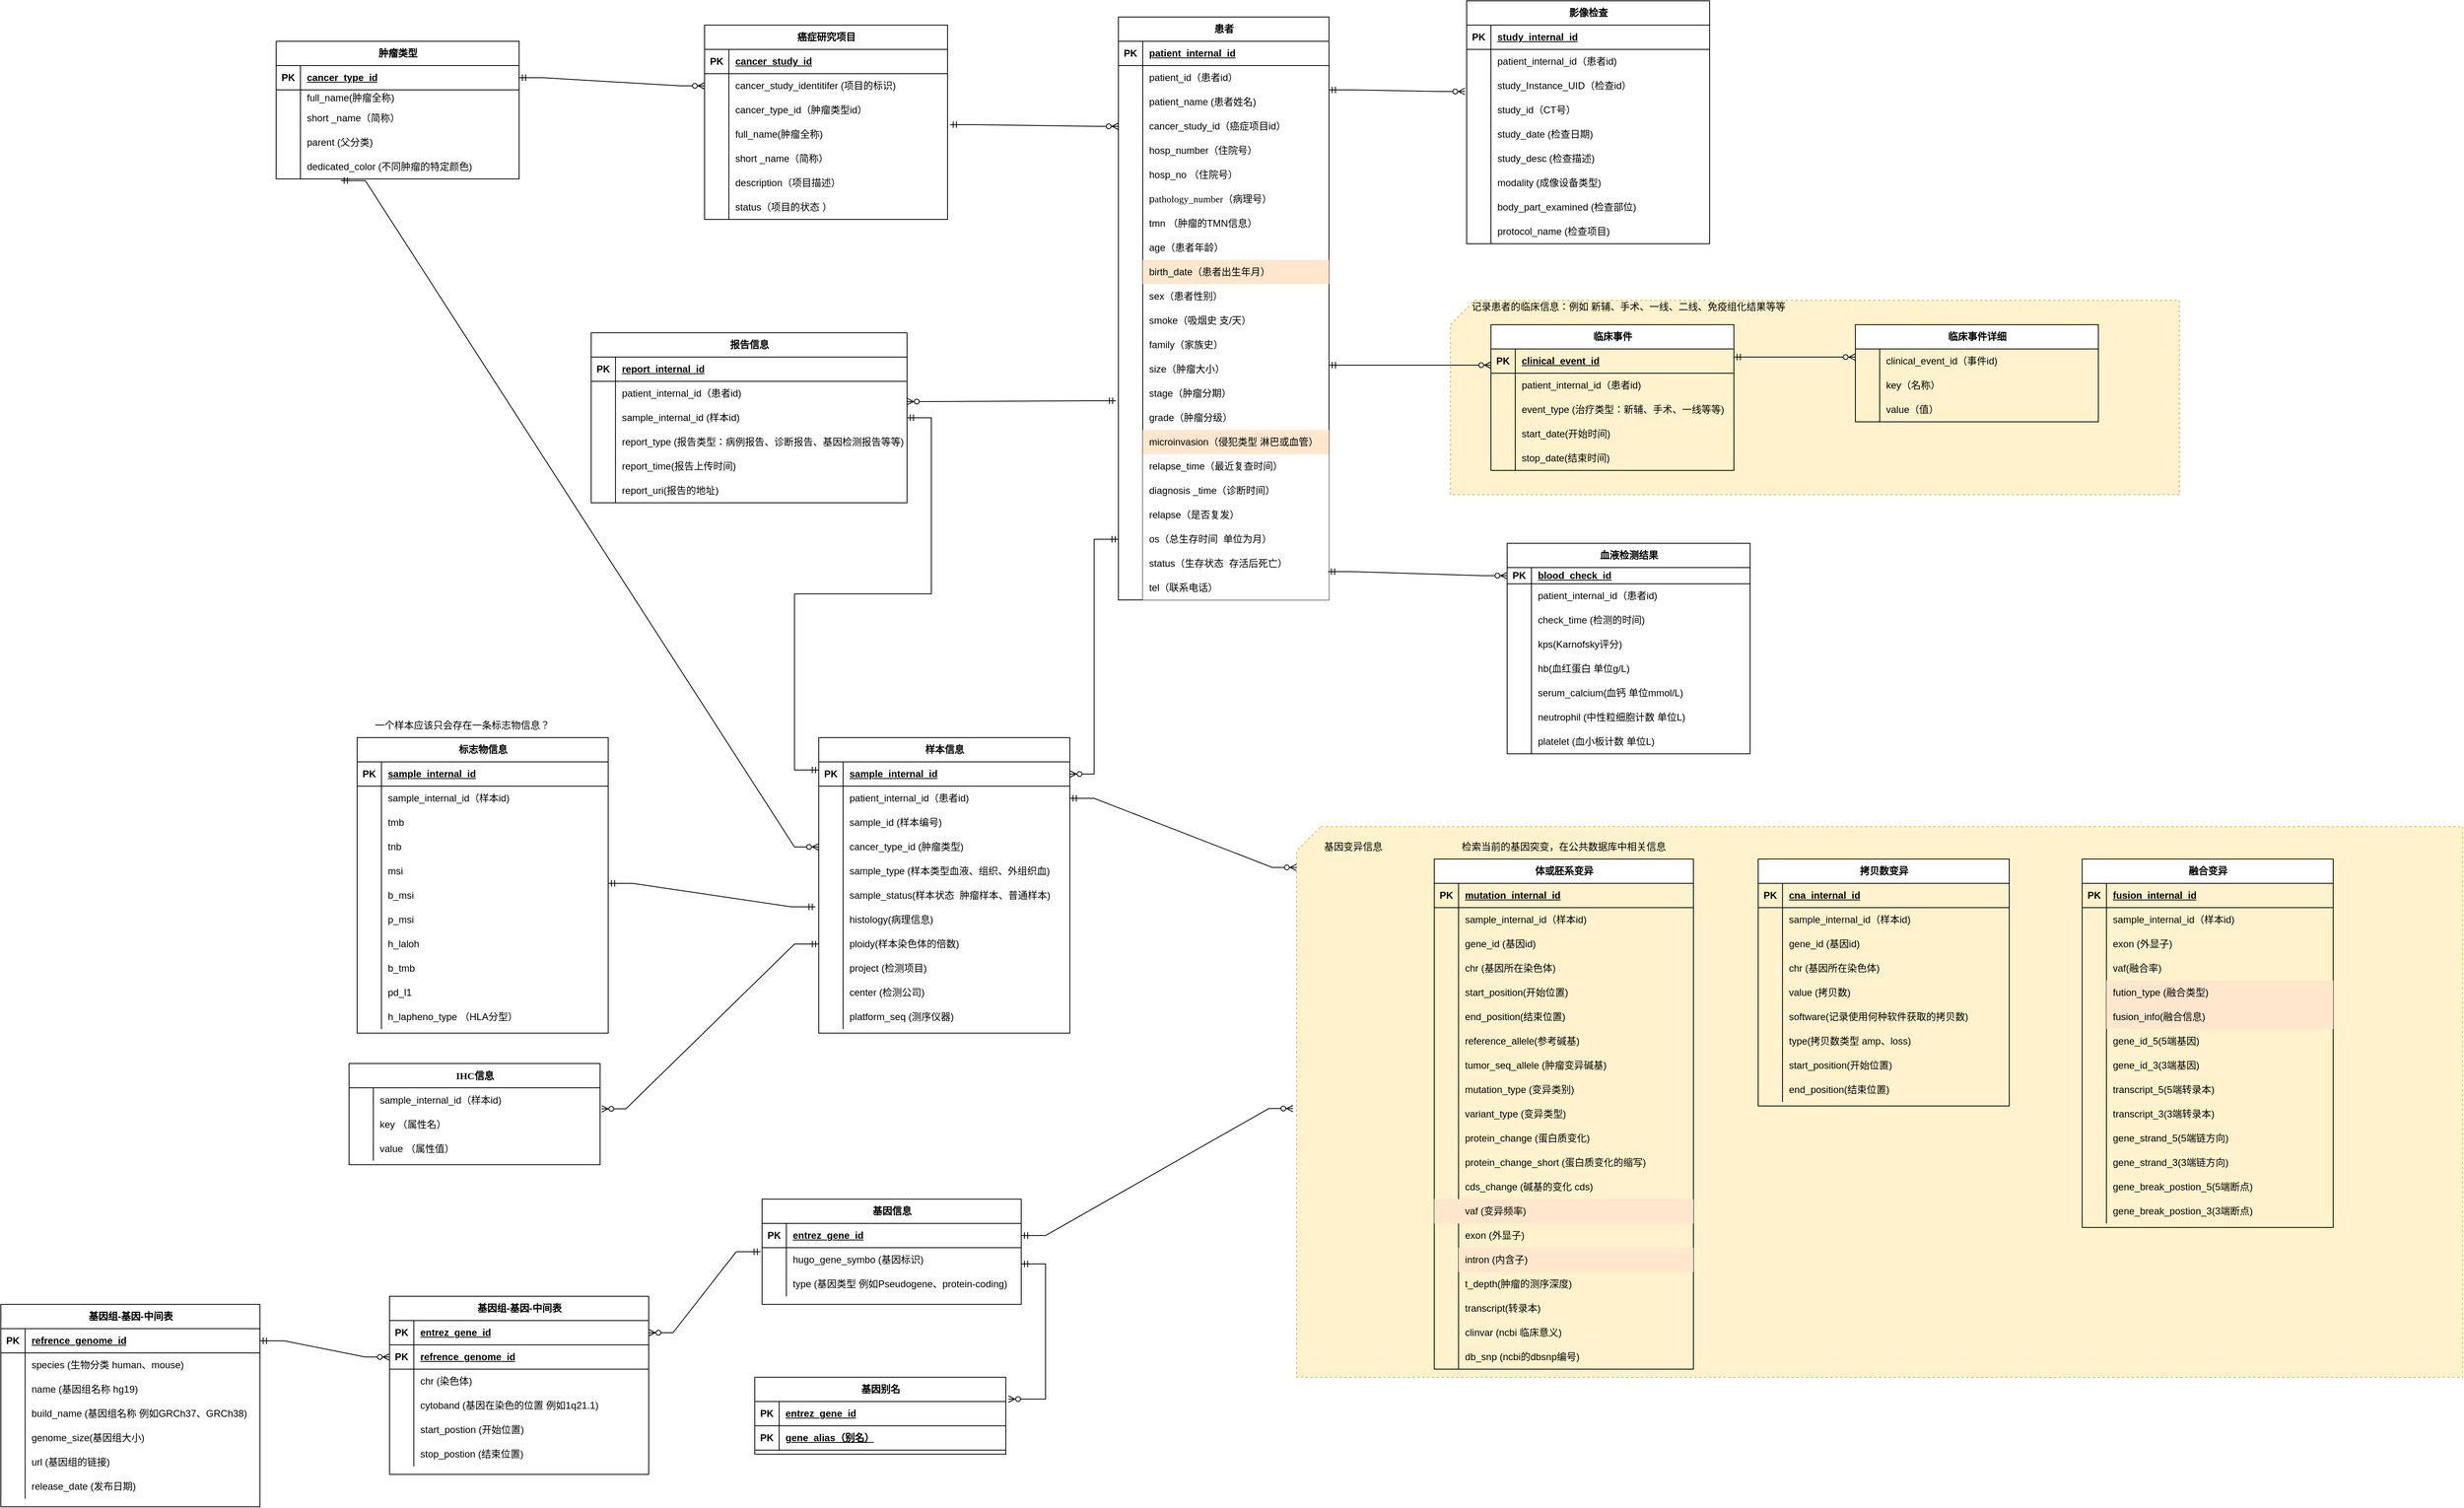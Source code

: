 <mxfile version="21.2.9" type="github">
  <diagram name="Page-1" id="9f46799a-70d6-7492-0946-bef42562c5a5">
    <mxGraphModel dx="2534" dy="764" grid="1" gridSize="10" guides="1" tooltips="1" connect="1" arrows="1" fold="1" page="1" pageScale="1" pageWidth="1100" pageHeight="850" background="none" math="0" shadow="0">
      <root>
        <mxCell id="0" />
        <mxCell id="1" parent="0" />
        <mxCell id="RT6lVRiGIj_gCMxOsUKm-34" value="" style="shape=card;whiteSpace=wrap;html=1;fillColor=#fff2cc;strokeColor=#d6b656;dashed=1;" parent="1" vertex="1">
          <mxGeometry x="630" y="1050" width="1440" height="680" as="geometry" />
        </mxCell>
        <mxCell id="0mvWHtfy37eWZjp-saQm-234" value="" style="shape=card;whiteSpace=wrap;html=1;fillColor=#fff2cc;strokeColor=#d6b656;dashed=1;" parent="1" vertex="1">
          <mxGeometry x="820" y="400" width="900" height="240" as="geometry" />
        </mxCell>
        <mxCell id="0mvWHtfy37eWZjp-saQm-2" value="患者" style="shape=table;startSize=30;container=1;collapsible=1;childLayout=tableLayout;fixedRows=1;rowLines=0;fontStyle=1;align=center;resizeLast=1;html=1;" parent="1" vertex="1">
          <mxGeometry x="410" y="50" width="260" height="720" as="geometry" />
        </mxCell>
        <mxCell id="0mvWHtfy37eWZjp-saQm-3" value="" style="shape=tableRow;horizontal=0;startSize=0;swimlaneHead=0;swimlaneBody=0;fillColor=none;collapsible=0;dropTarget=0;points=[[0,0.5],[1,0.5]];portConstraint=eastwest;top=0;left=0;right=0;bottom=1;" parent="0mvWHtfy37eWZjp-saQm-2" vertex="1">
          <mxGeometry y="30" width="260" height="30" as="geometry" />
        </mxCell>
        <mxCell id="0mvWHtfy37eWZjp-saQm-4" value="PK" style="shape=partialRectangle;connectable=0;fillColor=none;top=0;left=0;bottom=0;right=0;fontStyle=1;overflow=hidden;whiteSpace=wrap;html=1;" parent="0mvWHtfy37eWZjp-saQm-3" vertex="1">
          <mxGeometry width="30" height="30" as="geometry">
            <mxRectangle width="30" height="30" as="alternateBounds" />
          </mxGeometry>
        </mxCell>
        <mxCell id="0mvWHtfy37eWZjp-saQm-5" value="&lt;div&gt;patient_internal_id&lt;/div&gt;" style="shape=partialRectangle;connectable=0;fillColor=none;top=0;left=0;bottom=0;right=0;align=left;spacingLeft=6;fontStyle=5;overflow=hidden;whiteSpace=wrap;html=1;" parent="0mvWHtfy37eWZjp-saQm-3" vertex="1">
          <mxGeometry x="30" width="230" height="30" as="geometry">
            <mxRectangle width="230" height="30" as="alternateBounds" />
          </mxGeometry>
        </mxCell>
        <mxCell id="0mvWHtfy37eWZjp-saQm-6" value="" style="shape=tableRow;horizontal=0;startSize=0;swimlaneHead=0;swimlaneBody=0;fillColor=none;collapsible=0;dropTarget=0;points=[[0,0.5],[1,0.5]];portConstraint=eastwest;top=0;left=0;right=0;bottom=0;" parent="0mvWHtfy37eWZjp-saQm-2" vertex="1">
          <mxGeometry y="60" width="260" height="30" as="geometry" />
        </mxCell>
        <mxCell id="0mvWHtfy37eWZjp-saQm-7" value="" style="shape=partialRectangle;connectable=0;fillColor=none;top=0;left=0;bottom=0;right=0;editable=1;overflow=hidden;whiteSpace=wrap;html=1;" parent="0mvWHtfy37eWZjp-saQm-6" vertex="1">
          <mxGeometry width="30" height="30" as="geometry">
            <mxRectangle width="30" height="30" as="alternateBounds" />
          </mxGeometry>
        </mxCell>
        <mxCell id="0mvWHtfy37eWZjp-saQm-8" value="&lt;div&gt;patient_id（患者id）&lt;/div&gt;" style="shape=partialRectangle;connectable=0;fillColor=none;top=0;left=0;bottom=0;right=0;align=left;spacingLeft=6;overflow=hidden;whiteSpace=wrap;html=1;" parent="0mvWHtfy37eWZjp-saQm-6" vertex="1">
          <mxGeometry x="30" width="230" height="30" as="geometry">
            <mxRectangle width="230" height="30" as="alternateBounds" />
          </mxGeometry>
        </mxCell>
        <mxCell id="0mvWHtfy37eWZjp-saQm-9" value="" style="shape=tableRow;horizontal=0;startSize=0;swimlaneHead=0;swimlaneBody=0;fillColor=none;collapsible=0;dropTarget=0;points=[[0,0.5],[1,0.5]];portConstraint=eastwest;top=0;left=0;right=0;bottom=0;" parent="0mvWHtfy37eWZjp-saQm-2" vertex="1">
          <mxGeometry y="90" width="260" height="30" as="geometry" />
        </mxCell>
        <mxCell id="0mvWHtfy37eWZjp-saQm-10" value="" style="shape=partialRectangle;connectable=0;fillColor=none;top=0;left=0;bottom=0;right=0;editable=1;overflow=hidden;whiteSpace=wrap;html=1;" parent="0mvWHtfy37eWZjp-saQm-9" vertex="1">
          <mxGeometry width="30" height="30" as="geometry">
            <mxRectangle width="30" height="30" as="alternateBounds" />
          </mxGeometry>
        </mxCell>
        <mxCell id="0mvWHtfy37eWZjp-saQm-11" value="patient_name (患者姓名)" style="shape=partialRectangle;connectable=0;fillColor=none;top=0;left=0;bottom=0;right=0;align=left;spacingLeft=6;overflow=hidden;whiteSpace=wrap;html=1;" parent="0mvWHtfy37eWZjp-saQm-9" vertex="1">
          <mxGeometry x="30" width="230" height="30" as="geometry">
            <mxRectangle width="230" height="30" as="alternateBounds" />
          </mxGeometry>
        </mxCell>
        <mxCell id="0mvWHtfy37eWZjp-saQm-12" value="" style="shape=tableRow;horizontal=0;startSize=0;swimlaneHead=0;swimlaneBody=0;fillColor=none;collapsible=0;dropTarget=0;points=[[0,0.5],[1,0.5]];portConstraint=eastwest;top=0;left=0;right=0;bottom=0;" parent="0mvWHtfy37eWZjp-saQm-2" vertex="1">
          <mxGeometry y="120" width="260" height="30" as="geometry" />
        </mxCell>
        <mxCell id="0mvWHtfy37eWZjp-saQm-13" value="" style="shape=partialRectangle;connectable=0;fillColor=none;top=0;left=0;bottom=0;right=0;editable=1;overflow=hidden;whiteSpace=wrap;html=1;" parent="0mvWHtfy37eWZjp-saQm-12" vertex="1">
          <mxGeometry width="30" height="30" as="geometry">
            <mxRectangle width="30" height="30" as="alternateBounds" />
          </mxGeometry>
        </mxCell>
        <mxCell id="0mvWHtfy37eWZjp-saQm-14" value="cancer_study_id（癌症项目id）" style="shape=partialRectangle;connectable=0;fillColor=none;top=0;left=0;bottom=0;right=0;align=left;spacingLeft=6;overflow=hidden;whiteSpace=wrap;html=1;" parent="0mvWHtfy37eWZjp-saQm-12" vertex="1">
          <mxGeometry x="30" width="230" height="30" as="geometry">
            <mxRectangle width="230" height="30" as="alternateBounds" />
          </mxGeometry>
        </mxCell>
        <mxCell id="0mvWHtfy37eWZjp-saQm-31" value="" style="shape=tableRow;horizontal=0;startSize=0;swimlaneHead=0;swimlaneBody=0;fillColor=none;collapsible=0;dropTarget=0;points=[[0,0.5],[1,0.5]];portConstraint=eastwest;top=0;left=0;right=0;bottom=0;" parent="0mvWHtfy37eWZjp-saQm-2" vertex="1">
          <mxGeometry y="150" width="260" height="30" as="geometry" />
        </mxCell>
        <mxCell id="0mvWHtfy37eWZjp-saQm-32" value="" style="shape=partialRectangle;connectable=0;fillColor=none;top=0;left=0;bottom=0;right=0;editable=1;overflow=hidden;whiteSpace=wrap;html=1;" parent="0mvWHtfy37eWZjp-saQm-31" vertex="1">
          <mxGeometry width="30" height="30" as="geometry">
            <mxRectangle width="30" height="30" as="alternateBounds" />
          </mxGeometry>
        </mxCell>
        <mxCell id="0mvWHtfy37eWZjp-saQm-33" value="hosp_number（住院号）" style="shape=partialRectangle;connectable=0;fillColor=none;top=0;left=0;bottom=0;right=0;align=left;spacingLeft=6;overflow=hidden;whiteSpace=wrap;html=1;" parent="0mvWHtfy37eWZjp-saQm-31" vertex="1">
          <mxGeometry x="30" width="230" height="30" as="geometry">
            <mxRectangle width="230" height="30" as="alternateBounds" />
          </mxGeometry>
        </mxCell>
        <mxCell id="0mvWHtfy37eWZjp-saQm-34" value="" style="shape=tableRow;horizontal=0;startSize=0;swimlaneHead=0;swimlaneBody=0;fillColor=none;collapsible=0;dropTarget=0;points=[[0,0.5],[1,0.5]];portConstraint=eastwest;top=0;left=0;right=0;bottom=0;" parent="0mvWHtfy37eWZjp-saQm-2" vertex="1">
          <mxGeometry y="180" width="260" height="30" as="geometry" />
        </mxCell>
        <mxCell id="0mvWHtfy37eWZjp-saQm-35" value="" style="shape=partialRectangle;connectable=0;fillColor=none;top=0;left=0;bottom=0;right=0;editable=1;overflow=hidden;whiteSpace=wrap;html=1;" parent="0mvWHtfy37eWZjp-saQm-34" vertex="1">
          <mxGeometry width="30" height="30" as="geometry">
            <mxRectangle width="30" height="30" as="alternateBounds" />
          </mxGeometry>
        </mxCell>
        <mxCell id="0mvWHtfy37eWZjp-saQm-36" value="hosp_no （住院号）" style="shape=partialRectangle;connectable=0;fillColor=none;top=0;left=0;bottom=0;right=0;align=left;spacingLeft=6;overflow=hidden;whiteSpace=wrap;html=1;" parent="0mvWHtfy37eWZjp-saQm-34" vertex="1">
          <mxGeometry x="30" width="230" height="30" as="geometry">
            <mxRectangle width="230" height="30" as="alternateBounds" />
          </mxGeometry>
        </mxCell>
        <mxCell id="0mvWHtfy37eWZjp-saQm-37" value="" style="shape=tableRow;horizontal=0;startSize=0;swimlaneHead=0;swimlaneBody=0;fillColor=none;collapsible=0;dropTarget=0;points=[[0,0.5],[1,0.5]];portConstraint=eastwest;top=0;left=0;right=0;bottom=0;" parent="0mvWHtfy37eWZjp-saQm-2" vertex="1">
          <mxGeometry y="210" width="260" height="30" as="geometry" />
        </mxCell>
        <mxCell id="0mvWHtfy37eWZjp-saQm-38" value="" style="shape=partialRectangle;connectable=0;fillColor=none;top=0;left=0;bottom=0;right=0;editable=1;overflow=hidden;whiteSpace=wrap;html=1;" parent="0mvWHtfy37eWZjp-saQm-37" vertex="1">
          <mxGeometry width="30" height="30" as="geometry">
            <mxRectangle width="30" height="30" as="alternateBounds" />
          </mxGeometry>
        </mxCell>
        <mxCell id="0mvWHtfy37eWZjp-saQm-39" value="p&lt;span style=&quot;background-color: initial; font-size: 9pt; font-family: 等线;&quot;&gt;&lt;font face=&quot;Times New Roman&quot;&gt;a&lt;/font&gt;&lt;/span&gt;&lt;span style=&quot;background-color: initial; font-size: 9pt; font-family: &amp;quot;Times New Roman&amp;quot;;&quot;&gt;thology_n&lt;/span&gt;&lt;span style=&quot;background-color: initial; font-size: 9pt; font-family: &amp;quot;Times New Roman&amp;quot;;&quot;&gt;umber&lt;/span&gt;（病理号）" style="shape=partialRectangle;connectable=0;fillColor=none;top=0;left=0;bottom=0;right=0;align=left;spacingLeft=6;overflow=hidden;whiteSpace=wrap;html=1;" parent="0mvWHtfy37eWZjp-saQm-37" vertex="1">
          <mxGeometry x="30" width="230" height="30" as="geometry">
            <mxRectangle width="230" height="30" as="alternateBounds" />
          </mxGeometry>
        </mxCell>
        <mxCell id="0mvWHtfy37eWZjp-saQm-43" value="" style="shape=tableRow;horizontal=0;startSize=0;swimlaneHead=0;swimlaneBody=0;fillColor=none;collapsible=0;dropTarget=0;points=[[0,0.5],[1,0.5]];portConstraint=eastwest;top=0;left=0;right=0;bottom=0;" parent="0mvWHtfy37eWZjp-saQm-2" vertex="1">
          <mxGeometry y="240" width="260" height="30" as="geometry" />
        </mxCell>
        <mxCell id="0mvWHtfy37eWZjp-saQm-44" value="" style="shape=partialRectangle;connectable=0;fillColor=none;top=0;left=0;bottom=0;right=0;editable=1;overflow=hidden;whiteSpace=wrap;html=1;" parent="0mvWHtfy37eWZjp-saQm-43" vertex="1">
          <mxGeometry width="30" height="30" as="geometry">
            <mxRectangle width="30" height="30" as="alternateBounds" />
          </mxGeometry>
        </mxCell>
        <mxCell id="0mvWHtfy37eWZjp-saQm-45" value="tmn （肿瘤的TMN信息）" style="shape=partialRectangle;connectable=0;fillColor=none;top=0;left=0;bottom=0;right=0;align=left;spacingLeft=6;overflow=hidden;whiteSpace=wrap;html=1;" parent="0mvWHtfy37eWZjp-saQm-43" vertex="1">
          <mxGeometry x="30" width="230" height="30" as="geometry">
            <mxRectangle width="230" height="30" as="alternateBounds" />
          </mxGeometry>
        </mxCell>
        <mxCell id="0mvWHtfy37eWZjp-saQm-46" value="" style="shape=tableRow;horizontal=0;startSize=0;swimlaneHead=0;swimlaneBody=0;fillColor=none;collapsible=0;dropTarget=0;points=[[0,0.5],[1,0.5]];portConstraint=eastwest;top=0;left=0;right=0;bottom=0;" parent="0mvWHtfy37eWZjp-saQm-2" vertex="1">
          <mxGeometry y="270" width="260" height="30" as="geometry" />
        </mxCell>
        <mxCell id="0mvWHtfy37eWZjp-saQm-47" value="" style="shape=partialRectangle;connectable=0;fillColor=none;top=0;left=0;bottom=0;right=0;editable=1;overflow=hidden;whiteSpace=wrap;html=1;" parent="0mvWHtfy37eWZjp-saQm-46" vertex="1">
          <mxGeometry width="30" height="30" as="geometry">
            <mxRectangle width="30" height="30" as="alternateBounds" />
          </mxGeometry>
        </mxCell>
        <mxCell id="0mvWHtfy37eWZjp-saQm-48" value="age（患者年龄）" style="shape=partialRectangle;connectable=0;fillColor=none;top=0;left=0;bottom=0;right=0;align=left;spacingLeft=6;overflow=hidden;whiteSpace=wrap;html=1;" parent="0mvWHtfy37eWZjp-saQm-46" vertex="1">
          <mxGeometry x="30" width="230" height="30" as="geometry">
            <mxRectangle width="230" height="30" as="alternateBounds" />
          </mxGeometry>
        </mxCell>
        <mxCell id="0mvWHtfy37eWZjp-saQm-337" value="" style="shape=tableRow;horizontal=0;startSize=0;swimlaneHead=0;swimlaneBody=0;fillColor=none;collapsible=0;dropTarget=0;points=[[0,0.5],[1,0.5]];portConstraint=eastwest;top=0;left=0;right=0;bottom=0;" parent="0mvWHtfy37eWZjp-saQm-2" vertex="1">
          <mxGeometry y="300" width="260" height="30" as="geometry" />
        </mxCell>
        <mxCell id="0mvWHtfy37eWZjp-saQm-338" value="" style="shape=partialRectangle;connectable=0;fillColor=none;top=0;left=0;bottom=0;right=0;editable=1;overflow=hidden;whiteSpace=wrap;html=1;" parent="0mvWHtfy37eWZjp-saQm-337" vertex="1">
          <mxGeometry width="30" height="30" as="geometry">
            <mxRectangle width="30" height="30" as="alternateBounds" />
          </mxGeometry>
        </mxCell>
        <mxCell id="0mvWHtfy37eWZjp-saQm-339" value="birth_date（患者出生年月）" style="shape=partialRectangle;connectable=0;fillColor=#ffe6cc;top=0;left=0;bottom=0;right=0;align=left;spacingLeft=6;overflow=hidden;whiteSpace=wrap;html=1;strokeColor=#d79b00;" parent="0mvWHtfy37eWZjp-saQm-337" vertex="1">
          <mxGeometry x="30" width="230" height="30" as="geometry">
            <mxRectangle width="230" height="30" as="alternateBounds" />
          </mxGeometry>
        </mxCell>
        <mxCell id="0mvWHtfy37eWZjp-saQm-49" value="" style="shape=tableRow;horizontal=0;startSize=0;swimlaneHead=0;swimlaneBody=0;fillColor=none;collapsible=0;dropTarget=0;points=[[0,0.5],[1,0.5]];portConstraint=eastwest;top=0;left=0;right=0;bottom=0;" parent="0mvWHtfy37eWZjp-saQm-2" vertex="1">
          <mxGeometry y="330" width="260" height="30" as="geometry" />
        </mxCell>
        <mxCell id="0mvWHtfy37eWZjp-saQm-50" value="" style="shape=partialRectangle;connectable=0;fillColor=none;top=0;left=0;bottom=0;right=0;editable=1;overflow=hidden;whiteSpace=wrap;html=1;" parent="0mvWHtfy37eWZjp-saQm-49" vertex="1">
          <mxGeometry width="30" height="30" as="geometry">
            <mxRectangle width="30" height="30" as="alternateBounds" />
          </mxGeometry>
        </mxCell>
        <mxCell id="0mvWHtfy37eWZjp-saQm-51" value="sex（患者性别）" style="shape=partialRectangle;connectable=0;fillColor=none;top=0;left=0;bottom=0;right=0;align=left;spacingLeft=6;overflow=hidden;whiteSpace=wrap;html=1;" parent="0mvWHtfy37eWZjp-saQm-49" vertex="1">
          <mxGeometry x="30" width="230" height="30" as="geometry">
            <mxRectangle width="230" height="30" as="alternateBounds" />
          </mxGeometry>
        </mxCell>
        <mxCell id="0mvWHtfy37eWZjp-saQm-123" value="" style="shape=tableRow;horizontal=0;startSize=0;swimlaneHead=0;swimlaneBody=0;fillColor=none;collapsible=0;dropTarget=0;points=[[0,0.5],[1,0.5]];portConstraint=eastwest;top=0;left=0;right=0;bottom=0;" parent="0mvWHtfy37eWZjp-saQm-2" vertex="1">
          <mxGeometry y="360" width="260" height="30" as="geometry" />
        </mxCell>
        <mxCell id="0mvWHtfy37eWZjp-saQm-124" value="" style="shape=partialRectangle;connectable=0;fillColor=none;top=0;left=0;bottom=0;right=0;editable=1;overflow=hidden;whiteSpace=wrap;html=1;" parent="0mvWHtfy37eWZjp-saQm-123" vertex="1">
          <mxGeometry width="30" height="30" as="geometry">
            <mxRectangle width="30" height="30" as="alternateBounds" />
          </mxGeometry>
        </mxCell>
        <mxCell id="0mvWHtfy37eWZjp-saQm-125" value="smoke（吸烟史 支/天）" style="shape=partialRectangle;connectable=0;fillColor=none;top=0;left=0;bottom=0;right=0;align=left;spacingLeft=6;overflow=hidden;whiteSpace=wrap;html=1;" parent="0mvWHtfy37eWZjp-saQm-123" vertex="1">
          <mxGeometry x="30" width="230" height="30" as="geometry">
            <mxRectangle width="230" height="30" as="alternateBounds" />
          </mxGeometry>
        </mxCell>
        <mxCell id="0mvWHtfy37eWZjp-saQm-126" value="" style="shape=tableRow;horizontal=0;startSize=0;swimlaneHead=0;swimlaneBody=0;fillColor=none;collapsible=0;dropTarget=0;points=[[0,0.5],[1,0.5]];portConstraint=eastwest;top=0;left=0;right=0;bottom=0;" parent="0mvWHtfy37eWZjp-saQm-2" vertex="1">
          <mxGeometry y="390" width="260" height="30" as="geometry" />
        </mxCell>
        <mxCell id="0mvWHtfy37eWZjp-saQm-127" value="" style="shape=partialRectangle;connectable=0;fillColor=none;top=0;left=0;bottom=0;right=0;editable=1;overflow=hidden;whiteSpace=wrap;html=1;" parent="0mvWHtfy37eWZjp-saQm-126" vertex="1">
          <mxGeometry width="30" height="30" as="geometry">
            <mxRectangle width="30" height="30" as="alternateBounds" />
          </mxGeometry>
        </mxCell>
        <mxCell id="0mvWHtfy37eWZjp-saQm-128" value="family（家族史）" style="shape=partialRectangle;connectable=0;fillColor=none;top=0;left=0;bottom=0;right=0;align=left;spacingLeft=6;overflow=hidden;whiteSpace=wrap;html=1;" parent="0mvWHtfy37eWZjp-saQm-126" vertex="1">
          <mxGeometry x="30" width="230" height="30" as="geometry">
            <mxRectangle width="230" height="30" as="alternateBounds" />
          </mxGeometry>
        </mxCell>
        <mxCell id="0mvWHtfy37eWZjp-saQm-129" value="" style="shape=tableRow;horizontal=0;startSize=0;swimlaneHead=0;swimlaneBody=0;fillColor=none;collapsible=0;dropTarget=0;points=[[0,0.5],[1,0.5]];portConstraint=eastwest;top=0;left=0;right=0;bottom=0;" parent="0mvWHtfy37eWZjp-saQm-2" vertex="1">
          <mxGeometry y="420" width="260" height="30" as="geometry" />
        </mxCell>
        <mxCell id="0mvWHtfy37eWZjp-saQm-130" value="" style="shape=partialRectangle;connectable=0;fillColor=none;top=0;left=0;bottom=0;right=0;editable=1;overflow=hidden;whiteSpace=wrap;html=1;" parent="0mvWHtfy37eWZjp-saQm-129" vertex="1">
          <mxGeometry width="30" height="30" as="geometry">
            <mxRectangle width="30" height="30" as="alternateBounds" />
          </mxGeometry>
        </mxCell>
        <mxCell id="0mvWHtfy37eWZjp-saQm-131" value="size（肿瘤大小）" style="shape=partialRectangle;connectable=0;fillColor=none;top=0;left=0;bottom=0;right=0;align=left;spacingLeft=6;overflow=hidden;whiteSpace=wrap;html=1;" parent="0mvWHtfy37eWZjp-saQm-129" vertex="1">
          <mxGeometry x="30" width="230" height="30" as="geometry">
            <mxRectangle width="230" height="30" as="alternateBounds" />
          </mxGeometry>
        </mxCell>
        <mxCell id="0mvWHtfy37eWZjp-saQm-132" value="" style="shape=tableRow;horizontal=0;startSize=0;swimlaneHead=0;swimlaneBody=0;fillColor=none;collapsible=0;dropTarget=0;points=[[0,0.5],[1,0.5]];portConstraint=eastwest;top=0;left=0;right=0;bottom=0;" parent="0mvWHtfy37eWZjp-saQm-2" vertex="1">
          <mxGeometry y="450" width="260" height="30" as="geometry" />
        </mxCell>
        <mxCell id="0mvWHtfy37eWZjp-saQm-133" value="" style="shape=partialRectangle;connectable=0;fillColor=none;top=0;left=0;bottom=0;right=0;editable=1;overflow=hidden;whiteSpace=wrap;html=1;" parent="0mvWHtfy37eWZjp-saQm-132" vertex="1">
          <mxGeometry width="30" height="30" as="geometry">
            <mxRectangle width="30" height="30" as="alternateBounds" />
          </mxGeometry>
        </mxCell>
        <mxCell id="0mvWHtfy37eWZjp-saQm-134" value="stage（肿瘤分期）" style="shape=partialRectangle;connectable=0;fillColor=none;top=0;left=0;bottom=0;right=0;align=left;spacingLeft=6;overflow=hidden;whiteSpace=wrap;html=1;" parent="0mvWHtfy37eWZjp-saQm-132" vertex="1">
          <mxGeometry x="30" width="230" height="30" as="geometry">
            <mxRectangle width="230" height="30" as="alternateBounds" />
          </mxGeometry>
        </mxCell>
        <mxCell id="0mvWHtfy37eWZjp-saQm-135" value="" style="shape=tableRow;horizontal=0;startSize=0;swimlaneHead=0;swimlaneBody=0;fillColor=none;collapsible=0;dropTarget=0;points=[[0,0.5],[1,0.5]];portConstraint=eastwest;top=0;left=0;right=0;bottom=0;" parent="0mvWHtfy37eWZjp-saQm-2" vertex="1">
          <mxGeometry y="480" width="260" height="30" as="geometry" />
        </mxCell>
        <mxCell id="0mvWHtfy37eWZjp-saQm-136" value="" style="shape=partialRectangle;connectable=0;fillColor=none;top=0;left=0;bottom=0;right=0;editable=1;overflow=hidden;whiteSpace=wrap;html=1;" parent="0mvWHtfy37eWZjp-saQm-135" vertex="1">
          <mxGeometry width="30" height="30" as="geometry">
            <mxRectangle width="30" height="30" as="alternateBounds" />
          </mxGeometry>
        </mxCell>
        <mxCell id="0mvWHtfy37eWZjp-saQm-137" value="grade（肿瘤分级）" style="shape=partialRectangle;connectable=0;fillColor=none;top=0;left=0;bottom=0;right=0;align=left;spacingLeft=6;overflow=hidden;whiteSpace=wrap;html=1;" parent="0mvWHtfy37eWZjp-saQm-135" vertex="1">
          <mxGeometry x="30" width="230" height="30" as="geometry">
            <mxRectangle width="230" height="30" as="alternateBounds" />
          </mxGeometry>
        </mxCell>
        <mxCell id="0mvWHtfy37eWZjp-saQm-138" value="" style="shape=tableRow;horizontal=0;startSize=0;swimlaneHead=0;swimlaneBody=0;fillColor=none;collapsible=0;dropTarget=0;points=[[0,0.5],[1,0.5]];portConstraint=eastwest;top=0;left=0;right=0;bottom=0;" parent="0mvWHtfy37eWZjp-saQm-2" vertex="1">
          <mxGeometry y="510" width="260" height="30" as="geometry" />
        </mxCell>
        <mxCell id="0mvWHtfy37eWZjp-saQm-139" value="" style="shape=partialRectangle;connectable=0;fillColor=none;top=0;left=0;bottom=0;right=0;editable=1;overflow=hidden;whiteSpace=wrap;html=1;" parent="0mvWHtfy37eWZjp-saQm-138" vertex="1">
          <mxGeometry width="30" height="30" as="geometry">
            <mxRectangle width="30" height="30" as="alternateBounds" />
          </mxGeometry>
        </mxCell>
        <mxCell id="0mvWHtfy37eWZjp-saQm-140" value="microinvasion（侵犯类型 淋巴或血管）" style="shape=partialRectangle;connectable=0;fillColor=#ffe6cc;top=0;left=0;bottom=0;right=0;align=left;spacingLeft=6;overflow=hidden;whiteSpace=wrap;html=1;strokeColor=#d79b00;" parent="0mvWHtfy37eWZjp-saQm-138" vertex="1">
          <mxGeometry x="30" width="230" height="30" as="geometry">
            <mxRectangle width="230" height="30" as="alternateBounds" />
          </mxGeometry>
        </mxCell>
        <mxCell id="0mvWHtfy37eWZjp-saQm-141" value="" style="shape=tableRow;horizontal=0;startSize=0;swimlaneHead=0;swimlaneBody=0;fillColor=none;collapsible=0;dropTarget=0;points=[[0,0.5],[1,0.5]];portConstraint=eastwest;top=0;left=0;right=0;bottom=0;" parent="0mvWHtfy37eWZjp-saQm-2" vertex="1">
          <mxGeometry y="540" width="260" height="30" as="geometry" />
        </mxCell>
        <mxCell id="0mvWHtfy37eWZjp-saQm-142" value="" style="shape=partialRectangle;connectable=0;fillColor=none;top=0;left=0;bottom=0;right=0;editable=1;overflow=hidden;whiteSpace=wrap;html=1;" parent="0mvWHtfy37eWZjp-saQm-141" vertex="1">
          <mxGeometry width="30" height="30" as="geometry">
            <mxRectangle width="30" height="30" as="alternateBounds" />
          </mxGeometry>
        </mxCell>
        <mxCell id="0mvWHtfy37eWZjp-saQm-143" value="relapse_time（最近复查时间）" style="shape=partialRectangle;connectable=0;top=0;left=0;bottom=0;right=0;align=left;spacingLeft=6;overflow=hidden;whiteSpace=wrap;html=1;" parent="0mvWHtfy37eWZjp-saQm-141" vertex="1">
          <mxGeometry x="30" width="230" height="30" as="geometry">
            <mxRectangle width="230" height="30" as="alternateBounds" />
          </mxGeometry>
        </mxCell>
        <mxCell id="0mvWHtfy37eWZjp-saQm-282" value="" style="shape=tableRow;horizontal=0;startSize=0;swimlaneHead=0;swimlaneBody=0;fillColor=none;collapsible=0;dropTarget=0;points=[[0,0.5],[1,0.5]];portConstraint=eastwest;top=0;left=0;right=0;bottom=0;" parent="0mvWHtfy37eWZjp-saQm-2" vertex="1">
          <mxGeometry y="570" width="260" height="30" as="geometry" />
        </mxCell>
        <mxCell id="0mvWHtfy37eWZjp-saQm-283" value="" style="shape=partialRectangle;connectable=0;fillColor=none;top=0;left=0;bottom=0;right=0;editable=1;overflow=hidden;whiteSpace=wrap;html=1;" parent="0mvWHtfy37eWZjp-saQm-282" vertex="1">
          <mxGeometry width="30" height="30" as="geometry">
            <mxRectangle width="30" height="30" as="alternateBounds" />
          </mxGeometry>
        </mxCell>
        <mxCell id="0mvWHtfy37eWZjp-saQm-284" value="diagnosis _time（诊断时间）" style="shape=partialRectangle;connectable=0;top=0;left=0;bottom=0;right=0;align=left;spacingLeft=6;overflow=hidden;whiteSpace=wrap;html=1;" parent="0mvWHtfy37eWZjp-saQm-282" vertex="1">
          <mxGeometry x="30" width="230" height="30" as="geometry">
            <mxRectangle width="230" height="30" as="alternateBounds" />
          </mxGeometry>
        </mxCell>
        <mxCell id="0mvWHtfy37eWZjp-saQm-147" value="" style="shape=tableRow;horizontal=0;startSize=0;swimlaneHead=0;swimlaneBody=0;fillColor=none;collapsible=0;dropTarget=0;points=[[0,0.5],[1,0.5]];portConstraint=eastwest;top=0;left=0;right=0;bottom=0;" parent="0mvWHtfy37eWZjp-saQm-2" vertex="1">
          <mxGeometry y="600" width="260" height="30" as="geometry" />
        </mxCell>
        <mxCell id="0mvWHtfy37eWZjp-saQm-148" value="" style="shape=partialRectangle;connectable=0;fillColor=none;top=0;left=0;bottom=0;right=0;editable=1;overflow=hidden;whiteSpace=wrap;html=1;" parent="0mvWHtfy37eWZjp-saQm-147" vertex="1">
          <mxGeometry width="30" height="30" as="geometry">
            <mxRectangle width="30" height="30" as="alternateBounds" />
          </mxGeometry>
        </mxCell>
        <mxCell id="0mvWHtfy37eWZjp-saQm-149" value="relapse（是否复发）" style="shape=partialRectangle;connectable=0;top=0;left=0;bottom=0;right=0;align=left;spacingLeft=6;overflow=hidden;whiteSpace=wrap;html=1;" parent="0mvWHtfy37eWZjp-saQm-147" vertex="1">
          <mxGeometry x="30" width="230" height="30" as="geometry">
            <mxRectangle width="230" height="30" as="alternateBounds" />
          </mxGeometry>
        </mxCell>
        <mxCell id="0mvWHtfy37eWZjp-saQm-150" value="" style="shape=tableRow;horizontal=0;startSize=0;swimlaneHead=0;swimlaneBody=0;fillColor=none;collapsible=0;dropTarget=0;points=[[0,0.5],[1,0.5]];portConstraint=eastwest;top=0;left=0;right=0;bottom=0;" parent="0mvWHtfy37eWZjp-saQm-2" vertex="1">
          <mxGeometry y="630" width="260" height="30" as="geometry" />
        </mxCell>
        <mxCell id="0mvWHtfy37eWZjp-saQm-151" value="" style="shape=partialRectangle;connectable=0;fillColor=none;top=0;left=0;bottom=0;right=0;editable=1;overflow=hidden;whiteSpace=wrap;html=1;" parent="0mvWHtfy37eWZjp-saQm-150" vertex="1">
          <mxGeometry width="30" height="30" as="geometry">
            <mxRectangle width="30" height="30" as="alternateBounds" />
          </mxGeometry>
        </mxCell>
        <mxCell id="0mvWHtfy37eWZjp-saQm-152" value="os（总生存时间&amp;nbsp; 单位为月&lt;span style=&quot;background-color: initial;&quot;&gt;）&lt;/span&gt;" style="shape=partialRectangle;connectable=0;top=0;left=0;bottom=0;right=0;align=left;spacingLeft=6;overflow=hidden;whiteSpace=wrap;html=1;" parent="0mvWHtfy37eWZjp-saQm-150" vertex="1">
          <mxGeometry x="30" width="230" height="30" as="geometry">
            <mxRectangle width="230" height="30" as="alternateBounds" />
          </mxGeometry>
        </mxCell>
        <mxCell id="0mvWHtfy37eWZjp-saQm-144" value="" style="shape=tableRow;horizontal=0;startSize=0;swimlaneHead=0;swimlaneBody=0;fillColor=none;collapsible=0;dropTarget=0;points=[[0,0.5],[1,0.5]];portConstraint=eastwest;top=0;left=0;right=0;bottom=0;" parent="0mvWHtfy37eWZjp-saQm-2" vertex="1">
          <mxGeometry y="660" width="260" height="30" as="geometry" />
        </mxCell>
        <mxCell id="0mvWHtfy37eWZjp-saQm-145" value="" style="shape=partialRectangle;connectable=0;fillColor=none;top=0;left=0;bottom=0;right=0;editable=1;overflow=hidden;whiteSpace=wrap;html=1;" parent="0mvWHtfy37eWZjp-saQm-144" vertex="1">
          <mxGeometry width="30" height="30" as="geometry">
            <mxRectangle width="30" height="30" as="alternateBounds" />
          </mxGeometry>
        </mxCell>
        <mxCell id="0mvWHtfy37eWZjp-saQm-146" value="status（生存状态&amp;nbsp; 存活后死亡）" style="shape=partialRectangle;connectable=0;top=0;left=0;bottom=0;right=0;align=left;spacingLeft=6;overflow=hidden;whiteSpace=wrap;html=1;" parent="0mvWHtfy37eWZjp-saQm-144" vertex="1">
          <mxGeometry x="30" width="230" height="30" as="geometry">
            <mxRectangle width="230" height="30" as="alternateBounds" />
          </mxGeometry>
        </mxCell>
        <mxCell id="0mvWHtfy37eWZjp-saQm-153" value="" style="shape=tableRow;horizontal=0;startSize=0;swimlaneHead=0;swimlaneBody=0;fillColor=none;collapsible=0;dropTarget=0;points=[[0,0.5],[1,0.5]];portConstraint=eastwest;top=0;left=0;right=0;bottom=0;" parent="0mvWHtfy37eWZjp-saQm-2" vertex="1">
          <mxGeometry y="690" width="260" height="30" as="geometry" />
        </mxCell>
        <mxCell id="0mvWHtfy37eWZjp-saQm-154" value="" style="shape=partialRectangle;connectable=0;fillColor=none;top=0;left=0;bottom=0;right=0;editable=1;overflow=hidden;whiteSpace=wrap;html=1;" parent="0mvWHtfy37eWZjp-saQm-153" vertex="1">
          <mxGeometry width="30" height="30" as="geometry">
            <mxRectangle width="30" height="30" as="alternateBounds" />
          </mxGeometry>
        </mxCell>
        <mxCell id="0mvWHtfy37eWZjp-saQm-155" value="tel（联系电话）" style="shape=partialRectangle;connectable=0;top=0;left=0;bottom=0;right=0;align=left;spacingLeft=6;overflow=hidden;whiteSpace=wrap;html=1;" parent="0mvWHtfy37eWZjp-saQm-153" vertex="1">
          <mxGeometry x="30" width="230" height="30" as="geometry">
            <mxRectangle width="230" height="30" as="alternateBounds" />
          </mxGeometry>
        </mxCell>
        <mxCell id="0mvWHtfy37eWZjp-saQm-15" value="肿瘤类型" style="shape=table;startSize=30;container=1;collapsible=1;childLayout=tableLayout;fixedRows=1;rowLines=0;fontStyle=1;align=center;resizeLast=1;html=1;" parent="1" vertex="1">
          <mxGeometry x="-630" y="80" width="300" height="170" as="geometry">
            <mxRectangle x="840" y="50" width="90" height="30" as="alternateBounds" />
          </mxGeometry>
        </mxCell>
        <mxCell id="0mvWHtfy37eWZjp-saQm-114" value="" style="shape=tableRow;horizontal=0;startSize=0;swimlaneHead=0;swimlaneBody=0;fillColor=none;collapsible=0;dropTarget=0;points=[[0,0.5],[1,0.5]];portConstraint=eastwest;top=0;left=0;right=0;bottom=1;" parent="0mvWHtfy37eWZjp-saQm-15" vertex="1">
          <mxGeometry y="30" width="300" height="30" as="geometry" />
        </mxCell>
        <mxCell id="0mvWHtfy37eWZjp-saQm-115" value="PK" style="shape=partialRectangle;connectable=0;fillColor=none;top=0;left=0;bottom=0;right=0;fontStyle=1;overflow=hidden;whiteSpace=wrap;html=1;" parent="0mvWHtfy37eWZjp-saQm-114" vertex="1">
          <mxGeometry width="30" height="30" as="geometry">
            <mxRectangle width="30" height="30" as="alternateBounds" />
          </mxGeometry>
        </mxCell>
        <mxCell id="0mvWHtfy37eWZjp-saQm-116" value="cancer_type_id" style="shape=partialRectangle;connectable=0;fillColor=none;top=0;left=0;bottom=0;right=0;align=left;spacingLeft=6;fontStyle=5;overflow=hidden;whiteSpace=wrap;html=1;" parent="0mvWHtfy37eWZjp-saQm-114" vertex="1">
          <mxGeometry x="30" width="270" height="30" as="geometry">
            <mxRectangle width="270" height="30" as="alternateBounds" />
          </mxGeometry>
        </mxCell>
        <mxCell id="0mvWHtfy37eWZjp-saQm-19" value="" style="shape=tableRow;horizontal=0;startSize=0;swimlaneHead=0;swimlaneBody=0;fillColor=none;collapsible=0;dropTarget=0;points=[[0,0.5],[1,0.5]];portConstraint=eastwest;top=0;left=0;right=0;bottom=0;" parent="0mvWHtfy37eWZjp-saQm-15" vertex="1">
          <mxGeometry y="60" width="300" height="20" as="geometry" />
        </mxCell>
        <mxCell id="0mvWHtfy37eWZjp-saQm-20" value="" style="shape=partialRectangle;connectable=0;fillColor=none;top=0;left=0;bottom=0;right=0;editable=1;overflow=hidden;whiteSpace=wrap;html=1;" parent="0mvWHtfy37eWZjp-saQm-19" vertex="1">
          <mxGeometry width="30" height="20" as="geometry">
            <mxRectangle width="30" height="20" as="alternateBounds" />
          </mxGeometry>
        </mxCell>
        <mxCell id="0mvWHtfy37eWZjp-saQm-21" value="full_name(肿瘤全称)" style="shape=partialRectangle;connectable=0;fillColor=none;top=0;left=0;bottom=0;right=0;align=left;spacingLeft=6;overflow=hidden;whiteSpace=wrap;html=1;" parent="0mvWHtfy37eWZjp-saQm-19" vertex="1">
          <mxGeometry x="30" width="270" height="20" as="geometry">
            <mxRectangle width="270" height="20" as="alternateBounds" />
          </mxGeometry>
        </mxCell>
        <mxCell id="0mvWHtfy37eWZjp-saQm-22" value="" style="shape=tableRow;horizontal=0;startSize=0;swimlaneHead=0;swimlaneBody=0;fillColor=none;collapsible=0;dropTarget=0;points=[[0,0.5],[1,0.5]];portConstraint=eastwest;top=0;left=0;right=0;bottom=0;" parent="0mvWHtfy37eWZjp-saQm-15" vertex="1">
          <mxGeometry y="80" width="300" height="30" as="geometry" />
        </mxCell>
        <mxCell id="0mvWHtfy37eWZjp-saQm-23" value="" style="shape=partialRectangle;connectable=0;fillColor=none;top=0;left=0;bottom=0;right=0;editable=1;overflow=hidden;whiteSpace=wrap;html=1;" parent="0mvWHtfy37eWZjp-saQm-22" vertex="1">
          <mxGeometry width="30" height="30" as="geometry">
            <mxRectangle width="30" height="30" as="alternateBounds" />
          </mxGeometry>
        </mxCell>
        <mxCell id="0mvWHtfy37eWZjp-saQm-24" value="&lt;div&gt;short _name（简称）&lt;/div&gt;" style="shape=partialRectangle;connectable=0;fillColor=none;top=0;left=0;bottom=0;right=0;align=left;spacingLeft=6;overflow=hidden;whiteSpace=wrap;html=1;" parent="0mvWHtfy37eWZjp-saQm-22" vertex="1">
          <mxGeometry x="30" width="270" height="30" as="geometry">
            <mxRectangle width="270" height="30" as="alternateBounds" />
          </mxGeometry>
        </mxCell>
        <mxCell id="0mvWHtfy37eWZjp-saQm-25" value="" style="shape=tableRow;horizontal=0;startSize=0;swimlaneHead=0;swimlaneBody=0;fillColor=none;collapsible=0;dropTarget=0;points=[[0,0.5],[1,0.5]];portConstraint=eastwest;top=0;left=0;right=0;bottom=0;" parent="0mvWHtfy37eWZjp-saQm-15" vertex="1">
          <mxGeometry y="110" width="300" height="30" as="geometry" />
        </mxCell>
        <mxCell id="0mvWHtfy37eWZjp-saQm-26" value="" style="shape=partialRectangle;connectable=0;fillColor=none;top=0;left=0;bottom=0;right=0;editable=1;overflow=hidden;whiteSpace=wrap;html=1;" parent="0mvWHtfy37eWZjp-saQm-25" vertex="1">
          <mxGeometry width="30" height="30" as="geometry">
            <mxRectangle width="30" height="30" as="alternateBounds" />
          </mxGeometry>
        </mxCell>
        <mxCell id="0mvWHtfy37eWZjp-saQm-27" value="parent (父分类)" style="shape=partialRectangle;connectable=0;fillColor=none;top=0;left=0;bottom=0;right=0;align=left;spacingLeft=6;overflow=hidden;whiteSpace=wrap;html=1;" parent="0mvWHtfy37eWZjp-saQm-25" vertex="1">
          <mxGeometry x="30" width="270" height="30" as="geometry">
            <mxRectangle width="270" height="30" as="alternateBounds" />
          </mxGeometry>
        </mxCell>
        <mxCell id="0mvWHtfy37eWZjp-saQm-52" value="" style="shape=tableRow;horizontal=0;startSize=0;swimlaneHead=0;swimlaneBody=0;fillColor=none;collapsible=0;dropTarget=0;points=[[0,0.5],[1,0.5]];portConstraint=eastwest;top=0;left=0;right=0;bottom=0;" parent="0mvWHtfy37eWZjp-saQm-15" vertex="1">
          <mxGeometry y="140" width="300" height="30" as="geometry" />
        </mxCell>
        <mxCell id="0mvWHtfy37eWZjp-saQm-53" value="" style="shape=partialRectangle;connectable=0;fillColor=none;top=0;left=0;bottom=0;right=0;editable=1;overflow=hidden;whiteSpace=wrap;html=1;" parent="0mvWHtfy37eWZjp-saQm-52" vertex="1">
          <mxGeometry width="30" height="30" as="geometry">
            <mxRectangle width="30" height="30" as="alternateBounds" />
          </mxGeometry>
        </mxCell>
        <mxCell id="0mvWHtfy37eWZjp-saQm-54" value="dedicated_color (不同肿瘤的特定颜色)" style="shape=partialRectangle;connectable=0;fillColor=none;top=0;left=0;bottom=0;right=0;align=left;spacingLeft=6;overflow=hidden;whiteSpace=wrap;html=1;" parent="0mvWHtfy37eWZjp-saQm-52" vertex="1">
          <mxGeometry x="30" width="270" height="30" as="geometry">
            <mxRectangle width="270" height="30" as="alternateBounds" />
          </mxGeometry>
        </mxCell>
        <mxCell id="0mvWHtfy37eWZjp-saQm-57" value="影像检查" style="shape=table;startSize=30;container=1;collapsible=1;childLayout=tableLayout;fixedRows=1;rowLines=0;fontStyle=1;align=center;resizeLast=1;html=1;" parent="1" vertex="1">
          <mxGeometry x="840" y="30" width="300" height="300" as="geometry">
            <mxRectangle x="840" y="50" width="90" height="30" as="alternateBounds" />
          </mxGeometry>
        </mxCell>
        <mxCell id="0mvWHtfy37eWZjp-saQm-58" value="" style="shape=tableRow;horizontal=0;startSize=0;swimlaneHead=0;swimlaneBody=0;fillColor=none;collapsible=0;dropTarget=0;points=[[0,0.5],[1,0.5]];portConstraint=eastwest;top=0;left=0;right=0;bottom=1;" parent="0mvWHtfy37eWZjp-saQm-57" vertex="1">
          <mxGeometry y="30" width="300" height="30" as="geometry" />
        </mxCell>
        <mxCell id="0mvWHtfy37eWZjp-saQm-59" value="PK" style="shape=partialRectangle;connectable=0;fillColor=none;top=0;left=0;bottom=0;right=0;fontStyle=1;overflow=hidden;whiteSpace=wrap;html=1;" parent="0mvWHtfy37eWZjp-saQm-58" vertex="1">
          <mxGeometry width="30" height="30" as="geometry">
            <mxRectangle width="30" height="30" as="alternateBounds" />
          </mxGeometry>
        </mxCell>
        <mxCell id="0mvWHtfy37eWZjp-saQm-60" value="study_internal_id" style="shape=partialRectangle;connectable=0;fillColor=none;top=0;left=0;bottom=0;right=0;align=left;spacingLeft=6;fontStyle=5;overflow=hidden;whiteSpace=wrap;html=1;" parent="0mvWHtfy37eWZjp-saQm-58" vertex="1">
          <mxGeometry x="30" width="270" height="30" as="geometry">
            <mxRectangle width="270" height="30" as="alternateBounds" />
          </mxGeometry>
        </mxCell>
        <mxCell id="0mvWHtfy37eWZjp-saQm-61" value="" style="shape=tableRow;horizontal=0;startSize=0;swimlaneHead=0;swimlaneBody=0;fillColor=none;collapsible=0;dropTarget=0;points=[[0,0.5],[1,0.5]];portConstraint=eastwest;top=0;left=0;right=0;bottom=0;" parent="0mvWHtfy37eWZjp-saQm-57" vertex="1">
          <mxGeometry y="60" width="300" height="30" as="geometry" />
        </mxCell>
        <mxCell id="0mvWHtfy37eWZjp-saQm-62" value="" style="shape=partialRectangle;connectable=0;fillColor=none;top=0;left=0;bottom=0;right=0;editable=1;overflow=hidden;whiteSpace=wrap;html=1;" parent="0mvWHtfy37eWZjp-saQm-61" vertex="1">
          <mxGeometry width="30" height="30" as="geometry">
            <mxRectangle width="30" height="30" as="alternateBounds" />
          </mxGeometry>
        </mxCell>
        <mxCell id="0mvWHtfy37eWZjp-saQm-63" value="patient_internal_id（患者id)" style="shape=partialRectangle;connectable=0;fillColor=none;top=0;left=0;bottom=0;right=0;align=left;spacingLeft=6;overflow=hidden;whiteSpace=wrap;html=1;" parent="0mvWHtfy37eWZjp-saQm-61" vertex="1">
          <mxGeometry x="30" width="270" height="30" as="geometry">
            <mxRectangle width="270" height="30" as="alternateBounds" />
          </mxGeometry>
        </mxCell>
        <mxCell id="0mvWHtfy37eWZjp-saQm-64" value="" style="shape=tableRow;horizontal=0;startSize=0;swimlaneHead=0;swimlaneBody=0;fillColor=none;collapsible=0;dropTarget=0;points=[[0,0.5],[1,0.5]];portConstraint=eastwest;top=0;left=0;right=0;bottom=0;" parent="0mvWHtfy37eWZjp-saQm-57" vertex="1">
          <mxGeometry y="90" width="300" height="30" as="geometry" />
        </mxCell>
        <mxCell id="0mvWHtfy37eWZjp-saQm-65" value="" style="shape=partialRectangle;connectable=0;fillColor=none;top=0;left=0;bottom=0;right=0;editable=1;overflow=hidden;whiteSpace=wrap;html=1;" parent="0mvWHtfy37eWZjp-saQm-64" vertex="1">
          <mxGeometry width="30" height="30" as="geometry">
            <mxRectangle width="30" height="30" as="alternateBounds" />
          </mxGeometry>
        </mxCell>
        <mxCell id="0mvWHtfy37eWZjp-saQm-66" value="study_Instance_UID&lt;span style=&quot;background-color: initial;&quot;&gt;（检查id）&lt;/span&gt;" style="shape=partialRectangle;connectable=0;fillColor=none;top=0;left=0;bottom=0;right=0;align=left;spacingLeft=6;overflow=hidden;whiteSpace=wrap;html=1;" parent="0mvWHtfy37eWZjp-saQm-64" vertex="1">
          <mxGeometry x="30" width="270" height="30" as="geometry">
            <mxRectangle width="270" height="30" as="alternateBounds" />
          </mxGeometry>
        </mxCell>
        <mxCell id="0mvWHtfy37eWZjp-saQm-80" value="" style="shape=tableRow;horizontal=0;startSize=0;swimlaneHead=0;swimlaneBody=0;fillColor=none;collapsible=0;dropTarget=0;points=[[0,0.5],[1,0.5]];portConstraint=eastwest;top=0;left=0;right=0;bottom=0;" parent="0mvWHtfy37eWZjp-saQm-57" vertex="1">
          <mxGeometry y="120" width="300" height="30" as="geometry" />
        </mxCell>
        <mxCell id="0mvWHtfy37eWZjp-saQm-81" value="" style="shape=partialRectangle;connectable=0;fillColor=none;top=0;left=0;bottom=0;right=0;editable=1;overflow=hidden;whiteSpace=wrap;html=1;" parent="0mvWHtfy37eWZjp-saQm-80" vertex="1">
          <mxGeometry width="30" height="30" as="geometry">
            <mxRectangle width="30" height="30" as="alternateBounds" />
          </mxGeometry>
        </mxCell>
        <mxCell id="0mvWHtfy37eWZjp-saQm-82" value="&lt;div&gt;study_id（CT号）&lt;/div&gt;" style="shape=partialRectangle;connectable=0;fillColor=none;top=0;left=0;bottom=0;right=0;align=left;spacingLeft=6;overflow=hidden;whiteSpace=wrap;html=1;" parent="0mvWHtfy37eWZjp-saQm-80" vertex="1">
          <mxGeometry x="30" width="270" height="30" as="geometry">
            <mxRectangle width="270" height="30" as="alternateBounds" />
          </mxGeometry>
        </mxCell>
        <mxCell id="0mvWHtfy37eWZjp-saQm-67" value="" style="shape=tableRow;horizontal=0;startSize=0;swimlaneHead=0;swimlaneBody=0;fillColor=none;collapsible=0;dropTarget=0;points=[[0,0.5],[1,0.5]];portConstraint=eastwest;top=0;left=0;right=0;bottom=0;" parent="0mvWHtfy37eWZjp-saQm-57" vertex="1">
          <mxGeometry y="150" width="300" height="30" as="geometry" />
        </mxCell>
        <mxCell id="0mvWHtfy37eWZjp-saQm-68" value="" style="shape=partialRectangle;connectable=0;fillColor=none;top=0;left=0;bottom=0;right=0;editable=1;overflow=hidden;whiteSpace=wrap;html=1;" parent="0mvWHtfy37eWZjp-saQm-67" vertex="1">
          <mxGeometry width="30" height="30" as="geometry">
            <mxRectangle width="30" height="30" as="alternateBounds" />
          </mxGeometry>
        </mxCell>
        <mxCell id="0mvWHtfy37eWZjp-saQm-69" value="study_date (检查日期)" style="shape=partialRectangle;connectable=0;fillColor=none;top=0;left=0;bottom=0;right=0;align=left;spacingLeft=6;overflow=hidden;whiteSpace=wrap;html=1;" parent="0mvWHtfy37eWZjp-saQm-67" vertex="1">
          <mxGeometry x="30" width="270" height="30" as="geometry">
            <mxRectangle width="270" height="30" as="alternateBounds" />
          </mxGeometry>
        </mxCell>
        <mxCell id="0mvWHtfy37eWZjp-saQm-70" value="" style="shape=tableRow;horizontal=0;startSize=0;swimlaneHead=0;swimlaneBody=0;fillColor=none;collapsible=0;dropTarget=0;points=[[0,0.5],[1,0.5]];portConstraint=eastwest;top=0;left=0;right=0;bottom=0;" parent="0mvWHtfy37eWZjp-saQm-57" vertex="1">
          <mxGeometry y="180" width="300" height="30" as="geometry" />
        </mxCell>
        <mxCell id="0mvWHtfy37eWZjp-saQm-71" value="" style="shape=partialRectangle;connectable=0;fillColor=none;top=0;left=0;bottom=0;right=0;editable=1;overflow=hidden;whiteSpace=wrap;html=1;" parent="0mvWHtfy37eWZjp-saQm-70" vertex="1">
          <mxGeometry width="30" height="30" as="geometry">
            <mxRectangle width="30" height="30" as="alternateBounds" />
          </mxGeometry>
        </mxCell>
        <mxCell id="0mvWHtfy37eWZjp-saQm-72" value="study_desc (检查描述)" style="shape=partialRectangle;connectable=0;fillColor=none;top=0;left=0;bottom=0;right=0;align=left;spacingLeft=6;overflow=hidden;whiteSpace=wrap;html=1;" parent="0mvWHtfy37eWZjp-saQm-70" vertex="1">
          <mxGeometry x="30" width="270" height="30" as="geometry">
            <mxRectangle width="270" height="30" as="alternateBounds" />
          </mxGeometry>
        </mxCell>
        <mxCell id="0mvWHtfy37eWZjp-saQm-74" value="" style="shape=tableRow;horizontal=0;startSize=0;swimlaneHead=0;swimlaneBody=0;fillColor=none;collapsible=0;dropTarget=0;points=[[0,0.5],[1,0.5]];portConstraint=eastwest;top=0;left=0;right=0;bottom=0;" parent="0mvWHtfy37eWZjp-saQm-57" vertex="1">
          <mxGeometry y="210" width="300" height="30" as="geometry" />
        </mxCell>
        <mxCell id="0mvWHtfy37eWZjp-saQm-75" value="" style="shape=partialRectangle;connectable=0;fillColor=none;top=0;left=0;bottom=0;right=0;editable=1;overflow=hidden;whiteSpace=wrap;html=1;" parent="0mvWHtfy37eWZjp-saQm-74" vertex="1">
          <mxGeometry width="30" height="30" as="geometry">
            <mxRectangle width="30" height="30" as="alternateBounds" />
          </mxGeometry>
        </mxCell>
        <mxCell id="0mvWHtfy37eWZjp-saQm-76" value="modality (成像设备类型)" style="shape=partialRectangle;connectable=0;fillColor=none;top=0;left=0;bottom=0;right=0;align=left;spacingLeft=6;overflow=hidden;whiteSpace=wrap;html=1;" parent="0mvWHtfy37eWZjp-saQm-74" vertex="1">
          <mxGeometry x="30" width="270" height="30" as="geometry">
            <mxRectangle width="270" height="30" as="alternateBounds" />
          </mxGeometry>
        </mxCell>
        <mxCell id="0mvWHtfy37eWZjp-saQm-77" value="" style="shape=tableRow;horizontal=0;startSize=0;swimlaneHead=0;swimlaneBody=0;fillColor=none;collapsible=0;dropTarget=0;points=[[0,0.5],[1,0.5]];portConstraint=eastwest;top=0;left=0;right=0;bottom=0;" parent="0mvWHtfy37eWZjp-saQm-57" vertex="1">
          <mxGeometry y="240" width="300" height="30" as="geometry" />
        </mxCell>
        <mxCell id="0mvWHtfy37eWZjp-saQm-78" value="" style="shape=partialRectangle;connectable=0;fillColor=none;top=0;left=0;bottom=0;right=0;editable=1;overflow=hidden;whiteSpace=wrap;html=1;" parent="0mvWHtfy37eWZjp-saQm-77" vertex="1">
          <mxGeometry width="30" height="30" as="geometry">
            <mxRectangle width="30" height="30" as="alternateBounds" />
          </mxGeometry>
        </mxCell>
        <mxCell id="0mvWHtfy37eWZjp-saQm-79" value="body_part_examined (检查部位)" style="shape=partialRectangle;connectable=0;fillColor=none;top=0;left=0;bottom=0;right=0;align=left;spacingLeft=6;overflow=hidden;whiteSpace=wrap;html=1;" parent="0mvWHtfy37eWZjp-saQm-77" vertex="1">
          <mxGeometry x="30" width="270" height="30" as="geometry">
            <mxRectangle width="270" height="30" as="alternateBounds" />
          </mxGeometry>
        </mxCell>
        <mxCell id="0mvWHtfy37eWZjp-saQm-83" value="" style="shape=tableRow;horizontal=0;startSize=0;swimlaneHead=0;swimlaneBody=0;fillColor=none;collapsible=0;dropTarget=0;points=[[0,0.5],[1,0.5]];portConstraint=eastwest;top=0;left=0;right=0;bottom=0;" parent="0mvWHtfy37eWZjp-saQm-57" vertex="1">
          <mxGeometry y="270" width="300" height="30" as="geometry" />
        </mxCell>
        <mxCell id="0mvWHtfy37eWZjp-saQm-84" value="" style="shape=partialRectangle;connectable=0;fillColor=none;top=0;left=0;bottom=0;right=0;editable=1;overflow=hidden;whiteSpace=wrap;html=1;" parent="0mvWHtfy37eWZjp-saQm-83" vertex="1">
          <mxGeometry width="30" height="30" as="geometry">
            <mxRectangle width="30" height="30" as="alternateBounds" />
          </mxGeometry>
        </mxCell>
        <mxCell id="0mvWHtfy37eWZjp-saQm-85" value="protocol_name (检查项目)" style="shape=partialRectangle;connectable=0;fillColor=none;top=0;left=0;bottom=0;right=0;align=left;spacingLeft=6;overflow=hidden;whiteSpace=wrap;html=1;" parent="0mvWHtfy37eWZjp-saQm-83" vertex="1">
          <mxGeometry x="30" width="270" height="30" as="geometry">
            <mxRectangle width="270" height="30" as="alternateBounds" />
          </mxGeometry>
        </mxCell>
        <mxCell id="0mvWHtfy37eWZjp-saQm-86" value="癌症研究项目" style="shape=table;startSize=30;container=1;collapsible=1;childLayout=tableLayout;fixedRows=1;rowLines=0;fontStyle=1;align=center;resizeLast=1;html=1;" parent="1" vertex="1">
          <mxGeometry x="-101" y="60" width="300" height="240" as="geometry">
            <mxRectangle x="840" y="50" width="90" height="30" as="alternateBounds" />
          </mxGeometry>
        </mxCell>
        <mxCell id="0mvWHtfy37eWZjp-saQm-87" value="" style="shape=tableRow;horizontal=0;startSize=0;swimlaneHead=0;swimlaneBody=0;fillColor=none;collapsible=0;dropTarget=0;points=[[0,0.5],[1,0.5]];portConstraint=eastwest;top=0;left=0;right=0;bottom=1;" parent="0mvWHtfy37eWZjp-saQm-86" vertex="1">
          <mxGeometry y="30" width="300" height="30" as="geometry" />
        </mxCell>
        <mxCell id="0mvWHtfy37eWZjp-saQm-88" value="PK" style="shape=partialRectangle;connectable=0;fillColor=none;top=0;left=0;bottom=0;right=0;fontStyle=1;overflow=hidden;whiteSpace=wrap;html=1;" parent="0mvWHtfy37eWZjp-saQm-87" vertex="1">
          <mxGeometry width="30" height="30" as="geometry">
            <mxRectangle width="30" height="30" as="alternateBounds" />
          </mxGeometry>
        </mxCell>
        <mxCell id="0mvWHtfy37eWZjp-saQm-89" value="cancer_study_id" style="shape=partialRectangle;connectable=0;fillColor=none;top=0;left=0;bottom=0;right=0;align=left;spacingLeft=6;fontStyle=5;overflow=hidden;whiteSpace=wrap;html=1;" parent="0mvWHtfy37eWZjp-saQm-87" vertex="1">
          <mxGeometry x="30" width="270" height="30" as="geometry">
            <mxRectangle width="270" height="30" as="alternateBounds" />
          </mxGeometry>
        </mxCell>
        <mxCell id="0mvWHtfy37eWZjp-saQm-93" value="" style="shape=tableRow;horizontal=0;startSize=0;swimlaneHead=0;swimlaneBody=0;fillColor=none;collapsible=0;dropTarget=0;points=[[0,0.5],[1,0.5]];portConstraint=eastwest;top=0;left=0;right=0;bottom=0;" parent="0mvWHtfy37eWZjp-saQm-86" vertex="1">
          <mxGeometry y="60" width="300" height="30" as="geometry" />
        </mxCell>
        <mxCell id="0mvWHtfy37eWZjp-saQm-94" value="" style="shape=partialRectangle;connectable=0;fillColor=none;top=0;left=0;bottom=0;right=0;editable=1;overflow=hidden;whiteSpace=wrap;html=1;" parent="0mvWHtfy37eWZjp-saQm-93" vertex="1">
          <mxGeometry width="30" height="30" as="geometry">
            <mxRectangle width="30" height="30" as="alternateBounds" />
          </mxGeometry>
        </mxCell>
        <mxCell id="0mvWHtfy37eWZjp-saQm-95" value="&lt;div&gt;cancer_study_identitifer (项目的标识)&lt;/div&gt;" style="shape=partialRectangle;connectable=0;fillColor=none;top=0;left=0;bottom=0;right=0;align=left;spacingLeft=6;overflow=hidden;whiteSpace=wrap;html=1;" parent="0mvWHtfy37eWZjp-saQm-93" vertex="1">
          <mxGeometry x="30" width="270" height="30" as="geometry">
            <mxRectangle width="270" height="30" as="alternateBounds" />
          </mxGeometry>
        </mxCell>
        <mxCell id="0mvWHtfy37eWZjp-saQm-90" value="" style="shape=tableRow;horizontal=0;startSize=0;swimlaneHead=0;swimlaneBody=0;fillColor=none;collapsible=0;dropTarget=0;points=[[0,0.5],[1,0.5]];portConstraint=eastwest;top=0;left=0;right=0;bottom=0;" parent="0mvWHtfy37eWZjp-saQm-86" vertex="1">
          <mxGeometry y="90" width="300" height="30" as="geometry" />
        </mxCell>
        <mxCell id="0mvWHtfy37eWZjp-saQm-91" value="" style="shape=partialRectangle;connectable=0;fillColor=none;top=0;left=0;bottom=0;right=0;editable=1;overflow=hidden;whiteSpace=wrap;html=1;" parent="0mvWHtfy37eWZjp-saQm-90" vertex="1">
          <mxGeometry width="30" height="30" as="geometry">
            <mxRectangle width="30" height="30" as="alternateBounds" />
          </mxGeometry>
        </mxCell>
        <mxCell id="0mvWHtfy37eWZjp-saQm-92" value="cancer_type_id（肿瘤类型id）" style="shape=partialRectangle;connectable=0;fillColor=none;top=0;left=0;bottom=0;right=0;align=left;spacingLeft=6;overflow=hidden;whiteSpace=wrap;html=1;" parent="0mvWHtfy37eWZjp-saQm-90" vertex="1">
          <mxGeometry x="30" width="270" height="30" as="geometry">
            <mxRectangle width="270" height="30" as="alternateBounds" />
          </mxGeometry>
        </mxCell>
        <mxCell id="0mvWHtfy37eWZjp-saQm-96" value="" style="shape=tableRow;horizontal=0;startSize=0;swimlaneHead=0;swimlaneBody=0;fillColor=none;collapsible=0;dropTarget=0;points=[[0,0.5],[1,0.5]];portConstraint=eastwest;top=0;left=0;right=0;bottom=0;" parent="0mvWHtfy37eWZjp-saQm-86" vertex="1">
          <mxGeometry y="120" width="300" height="30" as="geometry" />
        </mxCell>
        <mxCell id="0mvWHtfy37eWZjp-saQm-97" value="" style="shape=partialRectangle;connectable=0;fillColor=none;top=0;left=0;bottom=0;right=0;editable=1;overflow=hidden;whiteSpace=wrap;html=1;" parent="0mvWHtfy37eWZjp-saQm-96" vertex="1">
          <mxGeometry width="30" height="30" as="geometry">
            <mxRectangle width="30" height="30" as="alternateBounds" />
          </mxGeometry>
        </mxCell>
        <mxCell id="0mvWHtfy37eWZjp-saQm-98" value="full_name(肿瘤全称)" style="shape=partialRectangle;connectable=0;fillColor=none;top=0;left=0;bottom=0;right=0;align=left;spacingLeft=6;overflow=hidden;whiteSpace=wrap;html=1;" parent="0mvWHtfy37eWZjp-saQm-96" vertex="1">
          <mxGeometry x="30" width="270" height="30" as="geometry">
            <mxRectangle width="270" height="30" as="alternateBounds" />
          </mxGeometry>
        </mxCell>
        <mxCell id="0mvWHtfy37eWZjp-saQm-99" value="" style="shape=tableRow;horizontal=0;startSize=0;swimlaneHead=0;swimlaneBody=0;fillColor=none;collapsible=0;dropTarget=0;points=[[0,0.5],[1,0.5]];portConstraint=eastwest;top=0;left=0;right=0;bottom=0;" parent="0mvWHtfy37eWZjp-saQm-86" vertex="1">
          <mxGeometry y="150" width="300" height="30" as="geometry" />
        </mxCell>
        <mxCell id="0mvWHtfy37eWZjp-saQm-100" value="" style="shape=partialRectangle;connectable=0;fillColor=none;top=0;left=0;bottom=0;right=0;editable=1;overflow=hidden;whiteSpace=wrap;html=1;" parent="0mvWHtfy37eWZjp-saQm-99" vertex="1">
          <mxGeometry width="30" height="30" as="geometry">
            <mxRectangle width="30" height="30" as="alternateBounds" />
          </mxGeometry>
        </mxCell>
        <mxCell id="0mvWHtfy37eWZjp-saQm-101" value="short _name（简称）" style="shape=partialRectangle;connectable=0;fillColor=none;top=0;left=0;bottom=0;right=0;align=left;spacingLeft=6;overflow=hidden;whiteSpace=wrap;html=1;" parent="0mvWHtfy37eWZjp-saQm-99" vertex="1">
          <mxGeometry x="30" width="270" height="30" as="geometry">
            <mxRectangle width="270" height="30" as="alternateBounds" />
          </mxGeometry>
        </mxCell>
        <mxCell id="0mvWHtfy37eWZjp-saQm-102" value="" style="shape=tableRow;horizontal=0;startSize=0;swimlaneHead=0;swimlaneBody=0;fillColor=none;collapsible=0;dropTarget=0;points=[[0,0.5],[1,0.5]];portConstraint=eastwest;top=0;left=0;right=0;bottom=0;" parent="0mvWHtfy37eWZjp-saQm-86" vertex="1">
          <mxGeometry y="180" width="300" height="30" as="geometry" />
        </mxCell>
        <mxCell id="0mvWHtfy37eWZjp-saQm-103" value="" style="shape=partialRectangle;connectable=0;fillColor=none;top=0;left=0;bottom=0;right=0;editable=1;overflow=hidden;whiteSpace=wrap;html=1;" parent="0mvWHtfy37eWZjp-saQm-102" vertex="1">
          <mxGeometry width="30" height="30" as="geometry">
            <mxRectangle width="30" height="30" as="alternateBounds" />
          </mxGeometry>
        </mxCell>
        <mxCell id="0mvWHtfy37eWZjp-saQm-104" value="description（项目描述）" style="shape=partialRectangle;connectable=0;fillColor=none;top=0;left=0;bottom=0;right=0;align=left;spacingLeft=6;overflow=hidden;whiteSpace=wrap;html=1;" parent="0mvWHtfy37eWZjp-saQm-102" vertex="1">
          <mxGeometry x="30" width="270" height="30" as="geometry">
            <mxRectangle width="270" height="30" as="alternateBounds" />
          </mxGeometry>
        </mxCell>
        <mxCell id="0mvWHtfy37eWZjp-saQm-105" value="" style="shape=tableRow;horizontal=0;startSize=0;swimlaneHead=0;swimlaneBody=0;fillColor=none;collapsible=0;dropTarget=0;points=[[0,0.5],[1,0.5]];portConstraint=eastwest;top=0;left=0;right=0;bottom=0;" parent="0mvWHtfy37eWZjp-saQm-86" vertex="1">
          <mxGeometry y="210" width="300" height="30" as="geometry" />
        </mxCell>
        <mxCell id="0mvWHtfy37eWZjp-saQm-106" value="" style="shape=partialRectangle;connectable=0;fillColor=none;top=0;left=0;bottom=0;right=0;editable=1;overflow=hidden;whiteSpace=wrap;html=1;" parent="0mvWHtfy37eWZjp-saQm-105" vertex="1">
          <mxGeometry width="30" height="30" as="geometry">
            <mxRectangle width="30" height="30" as="alternateBounds" />
          </mxGeometry>
        </mxCell>
        <mxCell id="0mvWHtfy37eWZjp-saQm-107" value="status（项目的状态 ）" style="shape=partialRectangle;connectable=0;fillColor=none;top=0;left=0;bottom=0;right=0;align=left;spacingLeft=6;overflow=hidden;whiteSpace=wrap;html=1;" parent="0mvWHtfy37eWZjp-saQm-105" vertex="1">
          <mxGeometry x="30" width="270" height="30" as="geometry">
            <mxRectangle width="270" height="30" as="alternateBounds" />
          </mxGeometry>
        </mxCell>
        <mxCell id="0mvWHtfy37eWZjp-saQm-120" value="" style="edgeStyle=entityRelationEdgeStyle;fontSize=12;html=1;endArrow=ERzeroToMany;startArrow=ERmandOne;rounded=0;entryX=0;entryY=0.5;entryDx=0;entryDy=0;" parent="1" source="0mvWHtfy37eWZjp-saQm-114" target="0mvWHtfy37eWZjp-saQm-93" edge="1">
          <mxGeometry width="100" height="100" relative="1" as="geometry">
            <mxPoint x="260" y="450" as="sourcePoint" />
            <mxPoint x="70" y="310" as="targetPoint" />
          </mxGeometry>
        </mxCell>
        <mxCell id="0mvWHtfy37eWZjp-saQm-121" value="" style="edgeStyle=entityRelationEdgeStyle;fontSize=12;html=1;endArrow=ERzeroToMany;startArrow=ERmandOne;rounded=0;entryX=0;entryY=0.5;entryDx=0;entryDy=0;exitX=1.01;exitY=0.1;exitDx=0;exitDy=0;exitPerimeter=0;" parent="1" source="0mvWHtfy37eWZjp-saQm-96" target="0mvWHtfy37eWZjp-saQm-12" edge="1">
          <mxGeometry width="100" height="100" relative="1" as="geometry">
            <mxPoint x="200" y="190" as="sourcePoint" />
            <mxPoint x="338" y="130" as="targetPoint" />
          </mxGeometry>
        </mxCell>
        <mxCell id="0mvWHtfy37eWZjp-saQm-122" value="" style="edgeStyle=entityRelationEdgeStyle;fontSize=12;html=1;endArrow=ERzeroToMany;startArrow=ERmandOne;rounded=0;entryX=-0.007;entryY=0.733;entryDx=0;entryDy=0;entryPerimeter=0;exitX=1;exitY=0;exitDx=0;exitDy=0;exitPerimeter=0;" parent="1" source="0mvWHtfy37eWZjp-saQm-9" target="0mvWHtfy37eWZjp-saQm-64" edge="1">
          <mxGeometry width="100" height="100" relative="1" as="geometry">
            <mxPoint x="600" y="137.5" as="sourcePoint" />
            <mxPoint x="791" y="222.5" as="targetPoint" />
          </mxGeometry>
        </mxCell>
        <mxCell id="0mvWHtfy37eWZjp-saQm-162" value="临床事件" style="shape=table;startSize=30;container=1;collapsible=1;childLayout=tableLayout;fixedRows=1;rowLines=0;fontStyle=1;align=center;resizeLast=1;html=1;" parent="1" vertex="1">
          <mxGeometry x="870" y="430" width="300" height="180" as="geometry">
            <mxRectangle x="840" y="50" width="90" height="30" as="alternateBounds" />
          </mxGeometry>
        </mxCell>
        <mxCell id="0mvWHtfy37eWZjp-saQm-163" value="" style="shape=tableRow;horizontal=0;startSize=0;swimlaneHead=0;swimlaneBody=0;fillColor=none;collapsible=0;dropTarget=0;points=[[0,0.5],[1,0.5]];portConstraint=eastwest;top=0;left=0;right=0;bottom=1;" parent="0mvWHtfy37eWZjp-saQm-162" vertex="1">
          <mxGeometry y="30" width="300" height="30" as="geometry" />
        </mxCell>
        <mxCell id="0mvWHtfy37eWZjp-saQm-164" value="PK" style="shape=partialRectangle;connectable=0;fillColor=none;top=0;left=0;bottom=0;right=0;fontStyle=1;overflow=hidden;whiteSpace=wrap;html=1;" parent="0mvWHtfy37eWZjp-saQm-163" vertex="1">
          <mxGeometry width="30" height="30" as="geometry">
            <mxRectangle width="30" height="30" as="alternateBounds" />
          </mxGeometry>
        </mxCell>
        <mxCell id="0mvWHtfy37eWZjp-saQm-165" value="clinical_event_id" style="shape=partialRectangle;connectable=0;fillColor=none;top=0;left=0;bottom=0;right=0;align=left;spacingLeft=6;fontStyle=5;overflow=hidden;whiteSpace=wrap;html=1;" parent="0mvWHtfy37eWZjp-saQm-163" vertex="1">
          <mxGeometry x="30" width="270" height="30" as="geometry">
            <mxRectangle width="270" height="30" as="alternateBounds" />
          </mxGeometry>
        </mxCell>
        <mxCell id="0mvWHtfy37eWZjp-saQm-166" value="" style="shape=tableRow;horizontal=0;startSize=0;swimlaneHead=0;swimlaneBody=0;fillColor=none;collapsible=0;dropTarget=0;points=[[0,0.5],[1,0.5]];portConstraint=eastwest;top=0;left=0;right=0;bottom=0;" parent="0mvWHtfy37eWZjp-saQm-162" vertex="1">
          <mxGeometry y="60" width="300" height="30" as="geometry" />
        </mxCell>
        <mxCell id="0mvWHtfy37eWZjp-saQm-167" value="" style="shape=partialRectangle;connectable=0;fillColor=none;top=0;left=0;bottom=0;right=0;editable=1;overflow=hidden;whiteSpace=wrap;html=1;" parent="0mvWHtfy37eWZjp-saQm-166" vertex="1">
          <mxGeometry width="30" height="30" as="geometry">
            <mxRectangle width="30" height="30" as="alternateBounds" />
          </mxGeometry>
        </mxCell>
        <mxCell id="0mvWHtfy37eWZjp-saQm-168" value="patient_internal_id（患者id)" style="shape=partialRectangle;connectable=0;fillColor=none;top=0;left=0;bottom=0;right=0;align=left;spacingLeft=6;overflow=hidden;whiteSpace=wrap;html=1;" parent="0mvWHtfy37eWZjp-saQm-166" vertex="1">
          <mxGeometry x="30" width="270" height="30" as="geometry">
            <mxRectangle width="270" height="30" as="alternateBounds" />
          </mxGeometry>
        </mxCell>
        <mxCell id="0mvWHtfy37eWZjp-saQm-169" value="" style="shape=tableRow;horizontal=0;startSize=0;swimlaneHead=0;swimlaneBody=0;fillColor=none;collapsible=0;dropTarget=0;points=[[0,0.5],[1,0.5]];portConstraint=eastwest;top=0;left=0;right=0;bottom=0;" parent="0mvWHtfy37eWZjp-saQm-162" vertex="1">
          <mxGeometry y="90" width="300" height="30" as="geometry" />
        </mxCell>
        <mxCell id="0mvWHtfy37eWZjp-saQm-170" value="" style="shape=partialRectangle;connectable=0;fillColor=none;top=0;left=0;bottom=0;right=0;editable=1;overflow=hidden;whiteSpace=wrap;html=1;" parent="0mvWHtfy37eWZjp-saQm-169" vertex="1">
          <mxGeometry width="30" height="30" as="geometry">
            <mxRectangle width="30" height="30" as="alternateBounds" />
          </mxGeometry>
        </mxCell>
        <mxCell id="0mvWHtfy37eWZjp-saQm-171" value="event_type (治疗类型：新辅、手术、一线等等)" style="shape=partialRectangle;connectable=0;fillColor=none;top=0;left=0;bottom=0;right=0;align=left;spacingLeft=6;overflow=hidden;whiteSpace=wrap;html=1;" parent="0mvWHtfy37eWZjp-saQm-169" vertex="1">
          <mxGeometry x="30" width="270" height="30" as="geometry">
            <mxRectangle width="270" height="30" as="alternateBounds" />
          </mxGeometry>
        </mxCell>
        <mxCell id="0mvWHtfy37eWZjp-saQm-172" value="" style="shape=tableRow;horizontal=0;startSize=0;swimlaneHead=0;swimlaneBody=0;fillColor=none;collapsible=0;dropTarget=0;points=[[0,0.5],[1,0.5]];portConstraint=eastwest;top=0;left=0;right=0;bottom=0;" parent="0mvWHtfy37eWZjp-saQm-162" vertex="1">
          <mxGeometry y="120" width="300" height="30" as="geometry" />
        </mxCell>
        <mxCell id="0mvWHtfy37eWZjp-saQm-173" value="" style="shape=partialRectangle;connectable=0;fillColor=none;top=0;left=0;bottom=0;right=0;editable=1;overflow=hidden;whiteSpace=wrap;html=1;" parent="0mvWHtfy37eWZjp-saQm-172" vertex="1">
          <mxGeometry width="30" height="30" as="geometry">
            <mxRectangle width="30" height="30" as="alternateBounds" />
          </mxGeometry>
        </mxCell>
        <mxCell id="0mvWHtfy37eWZjp-saQm-174" value="&lt;div&gt;start_date(开始时间)&lt;/div&gt;" style="shape=partialRectangle;connectable=0;fillColor=none;top=0;left=0;bottom=0;right=0;align=left;spacingLeft=6;overflow=hidden;whiteSpace=wrap;html=1;" parent="0mvWHtfy37eWZjp-saQm-172" vertex="1">
          <mxGeometry x="30" width="270" height="30" as="geometry">
            <mxRectangle width="270" height="30" as="alternateBounds" />
          </mxGeometry>
        </mxCell>
        <mxCell id="0mvWHtfy37eWZjp-saQm-175" value="" style="shape=tableRow;horizontal=0;startSize=0;swimlaneHead=0;swimlaneBody=0;fillColor=none;collapsible=0;dropTarget=0;points=[[0,0.5],[1,0.5]];portConstraint=eastwest;top=0;left=0;right=0;bottom=0;" parent="0mvWHtfy37eWZjp-saQm-162" vertex="1">
          <mxGeometry y="150" width="300" height="30" as="geometry" />
        </mxCell>
        <mxCell id="0mvWHtfy37eWZjp-saQm-176" value="" style="shape=partialRectangle;connectable=0;fillColor=none;top=0;left=0;bottom=0;right=0;editable=1;overflow=hidden;whiteSpace=wrap;html=1;" parent="0mvWHtfy37eWZjp-saQm-175" vertex="1">
          <mxGeometry width="30" height="30" as="geometry">
            <mxRectangle width="30" height="30" as="alternateBounds" />
          </mxGeometry>
        </mxCell>
        <mxCell id="0mvWHtfy37eWZjp-saQm-177" value="stop_date(结束时间)" style="shape=partialRectangle;connectable=0;fillColor=none;top=0;left=0;bottom=0;right=0;align=left;spacingLeft=6;overflow=hidden;whiteSpace=wrap;html=1;" parent="0mvWHtfy37eWZjp-saQm-175" vertex="1">
          <mxGeometry x="30" width="270" height="30" as="geometry">
            <mxRectangle width="270" height="30" as="alternateBounds" />
          </mxGeometry>
        </mxCell>
        <mxCell id="0mvWHtfy37eWZjp-saQm-190" value="临床事件详细" style="shape=table;startSize=30;container=1;collapsible=1;childLayout=tableLayout;fixedRows=1;rowLines=0;fontStyle=1;align=center;resizeLast=1;html=1;" parent="1" vertex="1">
          <mxGeometry x="1320" y="430" width="300" height="120" as="geometry">
            <mxRectangle x="840" y="50" width="90" height="30" as="alternateBounds" />
          </mxGeometry>
        </mxCell>
        <mxCell id="0mvWHtfy37eWZjp-saQm-194" value="" style="shape=tableRow;horizontal=0;startSize=0;swimlaneHead=0;swimlaneBody=0;fillColor=none;collapsible=0;dropTarget=0;points=[[0,0.5],[1,0.5]];portConstraint=eastwest;top=0;left=0;right=0;bottom=0;" parent="0mvWHtfy37eWZjp-saQm-190" vertex="1">
          <mxGeometry y="30" width="300" height="30" as="geometry" />
        </mxCell>
        <mxCell id="0mvWHtfy37eWZjp-saQm-195" value="" style="shape=partialRectangle;connectable=0;fillColor=none;top=0;left=0;bottom=0;right=0;editable=1;overflow=hidden;whiteSpace=wrap;html=1;" parent="0mvWHtfy37eWZjp-saQm-194" vertex="1">
          <mxGeometry width="30" height="30" as="geometry">
            <mxRectangle width="30" height="30" as="alternateBounds" />
          </mxGeometry>
        </mxCell>
        <mxCell id="0mvWHtfy37eWZjp-saQm-196" value="clinical_event_id（事件id)" style="shape=partialRectangle;connectable=0;fillColor=none;top=0;left=0;bottom=0;right=0;align=left;spacingLeft=6;overflow=hidden;whiteSpace=wrap;html=1;" parent="0mvWHtfy37eWZjp-saQm-194" vertex="1">
          <mxGeometry x="30" width="270" height="30" as="geometry">
            <mxRectangle width="270" height="30" as="alternateBounds" />
          </mxGeometry>
        </mxCell>
        <mxCell id="0mvWHtfy37eWZjp-saQm-197" value="" style="shape=tableRow;horizontal=0;startSize=0;swimlaneHead=0;swimlaneBody=0;fillColor=none;collapsible=0;dropTarget=0;points=[[0,0.5],[1,0.5]];portConstraint=eastwest;top=0;left=0;right=0;bottom=0;" parent="0mvWHtfy37eWZjp-saQm-190" vertex="1">
          <mxGeometry y="60" width="300" height="30" as="geometry" />
        </mxCell>
        <mxCell id="0mvWHtfy37eWZjp-saQm-198" value="" style="shape=partialRectangle;connectable=0;fillColor=none;top=0;left=0;bottom=0;right=0;editable=1;overflow=hidden;whiteSpace=wrap;html=1;" parent="0mvWHtfy37eWZjp-saQm-197" vertex="1">
          <mxGeometry width="30" height="30" as="geometry">
            <mxRectangle width="30" height="30" as="alternateBounds" />
          </mxGeometry>
        </mxCell>
        <mxCell id="0mvWHtfy37eWZjp-saQm-199" value="key&lt;span style=&quot;background-color: initial;&quot;&gt;（名称）&lt;/span&gt;" style="shape=partialRectangle;connectable=0;fillColor=none;top=0;left=0;bottom=0;right=0;align=left;spacingLeft=6;overflow=hidden;whiteSpace=wrap;html=1;" parent="0mvWHtfy37eWZjp-saQm-197" vertex="1">
          <mxGeometry x="30" width="270" height="30" as="geometry">
            <mxRectangle width="270" height="30" as="alternateBounds" />
          </mxGeometry>
        </mxCell>
        <mxCell id="0mvWHtfy37eWZjp-saQm-200" value="" style="shape=tableRow;horizontal=0;startSize=0;swimlaneHead=0;swimlaneBody=0;fillColor=none;collapsible=0;dropTarget=0;points=[[0,0.5],[1,0.5]];portConstraint=eastwest;top=0;left=0;right=0;bottom=0;" parent="0mvWHtfy37eWZjp-saQm-190" vertex="1">
          <mxGeometry y="90" width="300" height="30" as="geometry" />
        </mxCell>
        <mxCell id="0mvWHtfy37eWZjp-saQm-201" value="" style="shape=partialRectangle;connectable=0;fillColor=none;top=0;left=0;bottom=0;right=0;editable=1;overflow=hidden;whiteSpace=wrap;html=1;" parent="0mvWHtfy37eWZjp-saQm-200" vertex="1">
          <mxGeometry width="30" height="30" as="geometry">
            <mxRectangle width="30" height="30" as="alternateBounds" />
          </mxGeometry>
        </mxCell>
        <mxCell id="0mvWHtfy37eWZjp-saQm-202" value="&lt;div&gt;value（值）&lt;/div&gt;" style="shape=partialRectangle;connectable=0;fillColor=none;top=0;left=0;bottom=0;right=0;align=left;spacingLeft=6;overflow=hidden;whiteSpace=wrap;html=1;" parent="0mvWHtfy37eWZjp-saQm-200" vertex="1">
          <mxGeometry x="30" width="270" height="30" as="geometry">
            <mxRectangle width="270" height="30" as="alternateBounds" />
          </mxGeometry>
        </mxCell>
        <mxCell id="0mvWHtfy37eWZjp-saQm-231" value="" style="edgeStyle=entityRelationEdgeStyle;fontSize=12;html=1;endArrow=ERzeroToMany;startArrow=ERmandOne;rounded=0;" parent="1" edge="1">
          <mxGeometry width="100" height="100" relative="1" as="geometry">
            <mxPoint x="670" y="480" as="sourcePoint" />
            <mxPoint x="870" y="480" as="targetPoint" />
          </mxGeometry>
        </mxCell>
        <mxCell id="0mvWHtfy37eWZjp-saQm-232" value="" style="edgeStyle=entityRelationEdgeStyle;fontSize=12;html=1;endArrow=ERzeroToMany;startArrow=ERmandOne;rounded=0;exitX=1;exitY=0;exitDx=0;exitDy=0;exitPerimeter=0;" parent="1" edge="1">
          <mxGeometry width="100" height="100" relative="1" as="geometry">
            <mxPoint x="1170" y="470" as="sourcePoint" />
            <mxPoint x="1320" y="470" as="targetPoint" />
          </mxGeometry>
        </mxCell>
        <mxCell id="0mvWHtfy37eWZjp-saQm-235" value="记录患者的临床信息：例如 新辅、手术、一线、二线、免疫组化结果等等" style="text;html=1;strokeColor=none;fillColor=none;align=center;verticalAlign=middle;whiteSpace=wrap;rounded=0;" parent="1" vertex="1">
          <mxGeometry x="840" y="400" width="400" height="15" as="geometry" />
        </mxCell>
        <mxCell id="0mvWHtfy37eWZjp-saQm-285" value="血液检测结果" style="shape=table;startSize=30;container=1;collapsible=1;childLayout=tableLayout;fixedRows=1;rowLines=0;fontStyle=1;align=center;resizeLast=1;html=1;" parent="1" vertex="1">
          <mxGeometry x="890" y="700" width="300" height="260" as="geometry">
            <mxRectangle x="840" y="50" width="90" height="30" as="alternateBounds" />
          </mxGeometry>
        </mxCell>
        <mxCell id="0mvWHtfy37eWZjp-saQm-286" value="" style="shape=tableRow;horizontal=0;startSize=0;swimlaneHead=0;swimlaneBody=0;fillColor=none;collapsible=0;dropTarget=0;points=[[0,0.5],[1,0.5]];portConstraint=eastwest;top=0;left=0;right=0;bottom=1;" parent="0mvWHtfy37eWZjp-saQm-285" vertex="1">
          <mxGeometry y="30" width="300" height="20" as="geometry" />
        </mxCell>
        <mxCell id="0mvWHtfy37eWZjp-saQm-287" value="PK" style="shape=partialRectangle;connectable=0;fillColor=none;top=0;left=0;bottom=0;right=0;fontStyle=1;overflow=hidden;whiteSpace=wrap;html=1;" parent="0mvWHtfy37eWZjp-saQm-286" vertex="1">
          <mxGeometry width="30" height="20" as="geometry">
            <mxRectangle width="30" height="20" as="alternateBounds" />
          </mxGeometry>
        </mxCell>
        <mxCell id="0mvWHtfy37eWZjp-saQm-288" value="blood_check_id" style="shape=partialRectangle;connectable=0;fillColor=none;top=0;left=0;bottom=0;right=0;align=left;spacingLeft=6;fontStyle=5;overflow=hidden;whiteSpace=wrap;html=1;" parent="0mvWHtfy37eWZjp-saQm-286" vertex="1">
          <mxGeometry x="30" width="270" height="20" as="geometry">
            <mxRectangle width="270" height="20" as="alternateBounds" />
          </mxGeometry>
        </mxCell>
        <mxCell id="0mvWHtfy37eWZjp-saQm-289" value="" style="shape=tableRow;horizontal=0;startSize=0;swimlaneHead=0;swimlaneBody=0;fillColor=none;collapsible=0;dropTarget=0;points=[[0,0.5],[1,0.5]];portConstraint=eastwest;top=0;left=0;right=0;bottom=0;" parent="0mvWHtfy37eWZjp-saQm-285" vertex="1">
          <mxGeometry y="50" width="300" height="30" as="geometry" />
        </mxCell>
        <mxCell id="0mvWHtfy37eWZjp-saQm-290" value="" style="shape=partialRectangle;connectable=0;fillColor=none;top=0;left=0;bottom=0;right=0;editable=1;overflow=hidden;whiteSpace=wrap;html=1;" parent="0mvWHtfy37eWZjp-saQm-289" vertex="1">
          <mxGeometry width="30" height="30" as="geometry">
            <mxRectangle width="30" height="30" as="alternateBounds" />
          </mxGeometry>
        </mxCell>
        <mxCell id="0mvWHtfy37eWZjp-saQm-291" value="patient_internal_id（患者id)" style="shape=partialRectangle;connectable=0;fillColor=none;top=0;left=0;bottom=0;right=0;align=left;spacingLeft=6;overflow=hidden;whiteSpace=wrap;html=1;" parent="0mvWHtfy37eWZjp-saQm-289" vertex="1">
          <mxGeometry x="30" width="270" height="30" as="geometry">
            <mxRectangle width="270" height="30" as="alternateBounds" />
          </mxGeometry>
        </mxCell>
        <mxCell id="0mvWHtfy37eWZjp-saQm-292" value="" style="shape=tableRow;horizontal=0;startSize=0;swimlaneHead=0;swimlaneBody=0;fillColor=none;collapsible=0;dropTarget=0;points=[[0,0.5],[1,0.5]];portConstraint=eastwest;top=0;left=0;right=0;bottom=0;" parent="0mvWHtfy37eWZjp-saQm-285" vertex="1">
          <mxGeometry y="80" width="300" height="30" as="geometry" />
        </mxCell>
        <mxCell id="0mvWHtfy37eWZjp-saQm-293" value="" style="shape=partialRectangle;connectable=0;fillColor=none;top=0;left=0;bottom=0;right=0;editable=1;overflow=hidden;whiteSpace=wrap;html=1;" parent="0mvWHtfy37eWZjp-saQm-292" vertex="1">
          <mxGeometry width="30" height="30" as="geometry">
            <mxRectangle width="30" height="30" as="alternateBounds" />
          </mxGeometry>
        </mxCell>
        <mxCell id="0mvWHtfy37eWZjp-saQm-294" value="check_time (检测的时间)" style="shape=partialRectangle;connectable=0;fillColor=none;top=0;left=0;bottom=0;right=0;align=left;spacingLeft=6;overflow=hidden;whiteSpace=wrap;html=1;" parent="0mvWHtfy37eWZjp-saQm-292" vertex="1">
          <mxGeometry x="30" width="270" height="30" as="geometry">
            <mxRectangle width="270" height="30" as="alternateBounds" />
          </mxGeometry>
        </mxCell>
        <mxCell id="0mvWHtfy37eWZjp-saQm-295" value="" style="shape=tableRow;horizontal=0;startSize=0;swimlaneHead=0;swimlaneBody=0;fillColor=none;collapsible=0;dropTarget=0;points=[[0,0.5],[1,0.5]];portConstraint=eastwest;top=0;left=0;right=0;bottom=0;" parent="0mvWHtfy37eWZjp-saQm-285" vertex="1">
          <mxGeometry y="110" width="300" height="30" as="geometry" />
        </mxCell>
        <mxCell id="0mvWHtfy37eWZjp-saQm-296" value="" style="shape=partialRectangle;connectable=0;fillColor=none;top=0;left=0;bottom=0;right=0;editable=1;overflow=hidden;whiteSpace=wrap;html=1;" parent="0mvWHtfy37eWZjp-saQm-295" vertex="1">
          <mxGeometry width="30" height="30" as="geometry">
            <mxRectangle width="30" height="30" as="alternateBounds" />
          </mxGeometry>
        </mxCell>
        <mxCell id="0mvWHtfy37eWZjp-saQm-297" value="kps(Karnofsky评分)" style="shape=partialRectangle;connectable=0;fillColor=none;top=0;left=0;bottom=0;right=0;align=left;spacingLeft=6;overflow=hidden;whiteSpace=wrap;html=1;" parent="0mvWHtfy37eWZjp-saQm-295" vertex="1">
          <mxGeometry x="30" width="270" height="30" as="geometry">
            <mxRectangle width="270" height="30" as="alternateBounds" />
          </mxGeometry>
        </mxCell>
        <mxCell id="0mvWHtfy37eWZjp-saQm-298" value="" style="shape=tableRow;horizontal=0;startSize=0;swimlaneHead=0;swimlaneBody=0;fillColor=none;collapsible=0;dropTarget=0;points=[[0,0.5],[1,0.5]];portConstraint=eastwest;top=0;left=0;right=0;bottom=0;" parent="0mvWHtfy37eWZjp-saQm-285" vertex="1">
          <mxGeometry y="140" width="300" height="30" as="geometry" />
        </mxCell>
        <mxCell id="0mvWHtfy37eWZjp-saQm-299" value="" style="shape=partialRectangle;connectable=0;fillColor=none;top=0;left=0;bottom=0;right=0;editable=1;overflow=hidden;whiteSpace=wrap;html=1;" parent="0mvWHtfy37eWZjp-saQm-298" vertex="1">
          <mxGeometry width="30" height="30" as="geometry">
            <mxRectangle width="30" height="30" as="alternateBounds" />
          </mxGeometry>
        </mxCell>
        <mxCell id="0mvWHtfy37eWZjp-saQm-300" value="hb(血红蛋白 单位g/L)" style="shape=partialRectangle;connectable=0;fillColor=none;top=0;left=0;bottom=0;right=0;align=left;spacingLeft=6;overflow=hidden;whiteSpace=wrap;html=1;" parent="0mvWHtfy37eWZjp-saQm-298" vertex="1">
          <mxGeometry x="30" width="270" height="30" as="geometry">
            <mxRectangle width="270" height="30" as="alternateBounds" />
          </mxGeometry>
        </mxCell>
        <mxCell id="0mvWHtfy37eWZjp-saQm-301" value="" style="shape=tableRow;horizontal=0;startSize=0;swimlaneHead=0;swimlaneBody=0;fillColor=none;collapsible=0;dropTarget=0;points=[[0,0.5],[1,0.5]];portConstraint=eastwest;top=0;left=0;right=0;bottom=0;" parent="0mvWHtfy37eWZjp-saQm-285" vertex="1">
          <mxGeometry y="170" width="300" height="30" as="geometry" />
        </mxCell>
        <mxCell id="0mvWHtfy37eWZjp-saQm-302" value="" style="shape=partialRectangle;connectable=0;fillColor=none;top=0;left=0;bottom=0;right=0;editable=1;overflow=hidden;whiteSpace=wrap;html=1;" parent="0mvWHtfy37eWZjp-saQm-301" vertex="1">
          <mxGeometry width="30" height="30" as="geometry">
            <mxRectangle width="30" height="30" as="alternateBounds" />
          </mxGeometry>
        </mxCell>
        <mxCell id="0mvWHtfy37eWZjp-saQm-303" value="serum_calcium(血钙 单位mmol/L)" style="shape=partialRectangle;connectable=0;fillColor=none;top=0;left=0;bottom=0;right=0;align=left;spacingLeft=6;overflow=hidden;whiteSpace=wrap;html=1;" parent="0mvWHtfy37eWZjp-saQm-301" vertex="1">
          <mxGeometry x="30" width="270" height="30" as="geometry">
            <mxRectangle width="270" height="30" as="alternateBounds" />
          </mxGeometry>
        </mxCell>
        <mxCell id="0mvWHtfy37eWZjp-saQm-304" value="" style="shape=tableRow;horizontal=0;startSize=0;swimlaneHead=0;swimlaneBody=0;fillColor=none;collapsible=0;dropTarget=0;points=[[0,0.5],[1,0.5]];portConstraint=eastwest;top=0;left=0;right=0;bottom=0;" parent="0mvWHtfy37eWZjp-saQm-285" vertex="1">
          <mxGeometry y="200" width="300" height="30" as="geometry" />
        </mxCell>
        <mxCell id="0mvWHtfy37eWZjp-saQm-305" value="" style="shape=partialRectangle;connectable=0;fillColor=none;top=0;left=0;bottom=0;right=0;editable=1;overflow=hidden;whiteSpace=wrap;html=1;" parent="0mvWHtfy37eWZjp-saQm-304" vertex="1">
          <mxGeometry width="30" height="30" as="geometry">
            <mxRectangle width="30" height="30" as="alternateBounds" />
          </mxGeometry>
        </mxCell>
        <mxCell id="0mvWHtfy37eWZjp-saQm-306" value="neutrophil (中性粒细胞计数 单位L)" style="shape=partialRectangle;connectable=0;fillColor=none;top=0;left=0;bottom=0;right=0;align=left;spacingLeft=6;overflow=hidden;whiteSpace=wrap;html=1;" parent="0mvWHtfy37eWZjp-saQm-304" vertex="1">
          <mxGeometry x="30" width="270" height="30" as="geometry">
            <mxRectangle width="270" height="30" as="alternateBounds" />
          </mxGeometry>
        </mxCell>
        <mxCell id="0mvWHtfy37eWZjp-saQm-307" value="" style="shape=tableRow;horizontal=0;startSize=0;swimlaneHead=0;swimlaneBody=0;fillColor=none;collapsible=0;dropTarget=0;points=[[0,0.5],[1,0.5]];portConstraint=eastwest;top=0;left=0;right=0;bottom=0;" parent="0mvWHtfy37eWZjp-saQm-285" vertex="1">
          <mxGeometry y="230" width="300" height="30" as="geometry" />
        </mxCell>
        <mxCell id="0mvWHtfy37eWZjp-saQm-308" value="" style="shape=partialRectangle;connectable=0;fillColor=none;top=0;left=0;bottom=0;right=0;editable=1;overflow=hidden;whiteSpace=wrap;html=1;" parent="0mvWHtfy37eWZjp-saQm-307" vertex="1">
          <mxGeometry width="30" height="30" as="geometry">
            <mxRectangle width="30" height="30" as="alternateBounds" />
          </mxGeometry>
        </mxCell>
        <mxCell id="0mvWHtfy37eWZjp-saQm-309" value="platelet (血小板计数 单位L)" style="shape=partialRectangle;connectable=0;fillColor=none;top=0;left=0;bottom=0;right=0;align=left;spacingLeft=6;overflow=hidden;whiteSpace=wrap;html=1;" parent="0mvWHtfy37eWZjp-saQm-307" vertex="1">
          <mxGeometry x="30" width="270" height="30" as="geometry">
            <mxRectangle width="270" height="30" as="alternateBounds" />
          </mxGeometry>
        </mxCell>
        <mxCell id="0mvWHtfy37eWZjp-saQm-310" value="" style="edgeStyle=entityRelationEdgeStyle;fontSize=12;html=1;endArrow=ERzeroToMany;startArrow=ERmandOne;rounded=0;entryX=0;entryY=0.5;entryDx=0;entryDy=0;exitX=0.996;exitY=0.833;exitDx=0;exitDy=0;exitPerimeter=0;" parent="1" source="0mvWHtfy37eWZjp-saQm-144" target="0mvWHtfy37eWZjp-saQm-286" edge="1">
          <mxGeometry width="100" height="100" relative="1" as="geometry">
            <mxPoint x="670" y="640" as="sourcePoint" />
            <mxPoint x="870" y="640" as="targetPoint" />
          </mxGeometry>
        </mxCell>
        <mxCell id="0mvWHtfy37eWZjp-saQm-311" value="样本信息" style="shape=table;startSize=30;container=1;collapsible=1;childLayout=tableLayout;fixedRows=1;rowLines=0;fontStyle=1;align=center;resizeLast=1;html=1;" parent="1" vertex="1">
          <mxGeometry x="40" y="940" width="310" height="365" as="geometry">
            <mxRectangle x="840" y="50" width="90" height="30" as="alternateBounds" />
          </mxGeometry>
        </mxCell>
        <mxCell id="0mvWHtfy37eWZjp-saQm-312" value="" style="shape=tableRow;horizontal=0;startSize=0;swimlaneHead=0;swimlaneBody=0;fillColor=none;collapsible=0;dropTarget=0;points=[[0,0.5],[1,0.5]];portConstraint=eastwest;top=0;left=0;right=0;bottom=1;" parent="0mvWHtfy37eWZjp-saQm-311" vertex="1">
          <mxGeometry y="30" width="310" height="30" as="geometry" />
        </mxCell>
        <mxCell id="0mvWHtfy37eWZjp-saQm-313" value="PK" style="shape=partialRectangle;connectable=0;fillColor=none;top=0;left=0;bottom=0;right=0;fontStyle=1;overflow=hidden;whiteSpace=wrap;html=1;" parent="0mvWHtfy37eWZjp-saQm-312" vertex="1">
          <mxGeometry width="30" height="30" as="geometry">
            <mxRectangle width="30" height="30" as="alternateBounds" />
          </mxGeometry>
        </mxCell>
        <mxCell id="0mvWHtfy37eWZjp-saQm-314" value="sample_internal_id" style="shape=partialRectangle;connectable=0;fillColor=none;top=0;left=0;bottom=0;right=0;align=left;spacingLeft=6;fontStyle=5;overflow=hidden;whiteSpace=wrap;html=1;" parent="0mvWHtfy37eWZjp-saQm-312" vertex="1">
          <mxGeometry x="30" width="280" height="30" as="geometry">
            <mxRectangle width="280" height="30" as="alternateBounds" />
          </mxGeometry>
        </mxCell>
        <mxCell id="0mvWHtfy37eWZjp-saQm-315" value="" style="shape=tableRow;horizontal=0;startSize=0;swimlaneHead=0;swimlaneBody=0;fillColor=none;collapsible=0;dropTarget=0;points=[[0,0.5],[1,0.5]];portConstraint=eastwest;top=0;left=0;right=0;bottom=0;" parent="0mvWHtfy37eWZjp-saQm-311" vertex="1">
          <mxGeometry y="60" width="310" height="30" as="geometry" />
        </mxCell>
        <mxCell id="0mvWHtfy37eWZjp-saQm-316" value="" style="shape=partialRectangle;connectable=0;fillColor=none;top=0;left=0;bottom=0;right=0;editable=1;overflow=hidden;whiteSpace=wrap;html=1;" parent="0mvWHtfy37eWZjp-saQm-315" vertex="1">
          <mxGeometry width="30" height="30" as="geometry">
            <mxRectangle width="30" height="30" as="alternateBounds" />
          </mxGeometry>
        </mxCell>
        <mxCell id="0mvWHtfy37eWZjp-saQm-317" value="patient_internal_id（患者id)" style="shape=partialRectangle;connectable=0;fillColor=none;top=0;left=0;bottom=0;right=0;align=left;spacingLeft=6;overflow=hidden;whiteSpace=wrap;html=1;" parent="0mvWHtfy37eWZjp-saQm-315" vertex="1">
          <mxGeometry x="30" width="280" height="30" as="geometry">
            <mxRectangle width="280" height="30" as="alternateBounds" />
          </mxGeometry>
        </mxCell>
        <mxCell id="0mvWHtfy37eWZjp-saQm-318" value="" style="shape=tableRow;horizontal=0;startSize=0;swimlaneHead=0;swimlaneBody=0;fillColor=none;collapsible=0;dropTarget=0;points=[[0,0.5],[1,0.5]];portConstraint=eastwest;top=0;left=0;right=0;bottom=0;" parent="0mvWHtfy37eWZjp-saQm-311" vertex="1">
          <mxGeometry y="90" width="310" height="30" as="geometry" />
        </mxCell>
        <mxCell id="0mvWHtfy37eWZjp-saQm-319" value="" style="shape=partialRectangle;connectable=0;fillColor=none;top=0;left=0;bottom=0;right=0;editable=1;overflow=hidden;whiteSpace=wrap;html=1;" parent="0mvWHtfy37eWZjp-saQm-318" vertex="1">
          <mxGeometry width="30" height="30" as="geometry">
            <mxRectangle width="30" height="30" as="alternateBounds" />
          </mxGeometry>
        </mxCell>
        <mxCell id="0mvWHtfy37eWZjp-saQm-320" value="sample_id (样本编号)" style="shape=partialRectangle;connectable=0;fillColor=none;top=0;left=0;bottom=0;right=0;align=left;spacingLeft=6;overflow=hidden;whiteSpace=wrap;html=1;" parent="0mvWHtfy37eWZjp-saQm-318" vertex="1">
          <mxGeometry x="30" width="280" height="30" as="geometry">
            <mxRectangle width="280" height="30" as="alternateBounds" />
          </mxGeometry>
        </mxCell>
        <mxCell id="WfgLicFwoCLRD7SB5nkz-151" value="" style="shape=tableRow;horizontal=0;startSize=0;swimlaneHead=0;swimlaneBody=0;fillColor=none;collapsible=0;dropTarget=0;points=[[0,0.5],[1,0.5]];portConstraint=eastwest;top=0;left=0;right=0;bottom=0;" vertex="1" parent="0mvWHtfy37eWZjp-saQm-311">
          <mxGeometry y="120" width="310" height="30" as="geometry" />
        </mxCell>
        <mxCell id="WfgLicFwoCLRD7SB5nkz-152" value="" style="shape=partialRectangle;connectable=0;fillColor=none;top=0;left=0;bottom=0;right=0;editable=1;overflow=hidden;whiteSpace=wrap;html=1;" vertex="1" parent="WfgLicFwoCLRD7SB5nkz-151">
          <mxGeometry width="30" height="30" as="geometry">
            <mxRectangle width="30" height="30" as="alternateBounds" />
          </mxGeometry>
        </mxCell>
        <mxCell id="WfgLicFwoCLRD7SB5nkz-153" value="cancer_type_id (肿瘤类型)" style="shape=partialRectangle;connectable=0;fillColor=none;top=0;left=0;bottom=0;right=0;align=left;spacingLeft=6;overflow=hidden;whiteSpace=wrap;html=1;" vertex="1" parent="WfgLicFwoCLRD7SB5nkz-151">
          <mxGeometry x="30" width="280" height="30" as="geometry">
            <mxRectangle width="280" height="30" as="alternateBounds" />
          </mxGeometry>
        </mxCell>
        <mxCell id="0mvWHtfy37eWZjp-saQm-321" value="" style="shape=tableRow;horizontal=0;startSize=0;swimlaneHead=0;swimlaneBody=0;fillColor=none;collapsible=0;dropTarget=0;points=[[0,0.5],[1,0.5]];portConstraint=eastwest;top=0;left=0;right=0;bottom=0;" parent="0mvWHtfy37eWZjp-saQm-311" vertex="1">
          <mxGeometry y="150" width="310" height="30" as="geometry" />
        </mxCell>
        <mxCell id="0mvWHtfy37eWZjp-saQm-322" value="" style="shape=partialRectangle;connectable=0;fillColor=none;top=0;left=0;bottom=0;right=0;editable=1;overflow=hidden;whiteSpace=wrap;html=1;" parent="0mvWHtfy37eWZjp-saQm-321" vertex="1">
          <mxGeometry width="30" height="30" as="geometry">
            <mxRectangle width="30" height="30" as="alternateBounds" />
          </mxGeometry>
        </mxCell>
        <mxCell id="0mvWHtfy37eWZjp-saQm-323" value="sample_type (样本类型血液、组织、外组织血)" style="shape=partialRectangle;connectable=0;fillColor=none;top=0;left=0;bottom=0;right=0;align=left;spacingLeft=6;overflow=hidden;whiteSpace=wrap;html=1;" parent="0mvWHtfy37eWZjp-saQm-321" vertex="1">
          <mxGeometry x="30" width="280" height="30" as="geometry">
            <mxRectangle width="280" height="30" as="alternateBounds" />
          </mxGeometry>
        </mxCell>
        <mxCell id="0mvWHtfy37eWZjp-saQm-324" value="" style="shape=tableRow;horizontal=0;startSize=0;swimlaneHead=0;swimlaneBody=0;fillColor=none;collapsible=0;dropTarget=0;points=[[0,0.5],[1,0.5]];portConstraint=eastwest;top=0;left=0;right=0;bottom=0;" parent="0mvWHtfy37eWZjp-saQm-311" vertex="1">
          <mxGeometry y="180" width="310" height="30" as="geometry" />
        </mxCell>
        <mxCell id="0mvWHtfy37eWZjp-saQm-325" value="" style="shape=partialRectangle;connectable=0;fillColor=none;top=0;left=0;bottom=0;right=0;editable=1;overflow=hidden;whiteSpace=wrap;html=1;" parent="0mvWHtfy37eWZjp-saQm-324" vertex="1">
          <mxGeometry width="30" height="30" as="geometry">
            <mxRectangle width="30" height="30" as="alternateBounds" />
          </mxGeometry>
        </mxCell>
        <mxCell id="0mvWHtfy37eWZjp-saQm-326" value="sample_status(样本状态&amp;nbsp; 肿瘤样本、普通样本)" style="shape=partialRectangle;connectable=0;fillColor=none;top=0;left=0;bottom=0;right=0;align=left;spacingLeft=6;overflow=hidden;whiteSpace=wrap;html=1;" parent="0mvWHtfy37eWZjp-saQm-324" vertex="1">
          <mxGeometry x="30" width="280" height="30" as="geometry">
            <mxRectangle width="280" height="30" as="alternateBounds" />
          </mxGeometry>
        </mxCell>
        <mxCell id="0mvWHtfy37eWZjp-saQm-327" value="" style="shape=tableRow;horizontal=0;startSize=0;swimlaneHead=0;swimlaneBody=0;fillColor=none;collapsible=0;dropTarget=0;points=[[0,0.5],[1,0.5]];portConstraint=eastwest;top=0;left=0;right=0;bottom=0;" parent="0mvWHtfy37eWZjp-saQm-311" vertex="1">
          <mxGeometry y="210" width="310" height="30" as="geometry" />
        </mxCell>
        <mxCell id="0mvWHtfy37eWZjp-saQm-328" value="" style="shape=partialRectangle;connectable=0;fillColor=none;top=0;left=0;bottom=0;right=0;editable=1;overflow=hidden;whiteSpace=wrap;html=1;" parent="0mvWHtfy37eWZjp-saQm-327" vertex="1">
          <mxGeometry width="30" height="30" as="geometry">
            <mxRectangle width="30" height="30" as="alternateBounds" />
          </mxGeometry>
        </mxCell>
        <mxCell id="0mvWHtfy37eWZjp-saQm-329" value="histology(病理信息)" style="shape=partialRectangle;connectable=0;fillColor=none;top=0;left=0;bottom=0;right=0;align=left;spacingLeft=6;overflow=hidden;whiteSpace=wrap;html=1;" parent="0mvWHtfy37eWZjp-saQm-327" vertex="1">
          <mxGeometry x="30" width="280" height="30" as="geometry">
            <mxRectangle width="280" height="30" as="alternateBounds" />
          </mxGeometry>
        </mxCell>
        <mxCell id="0mvWHtfy37eWZjp-saQm-330" value="" style="shape=tableRow;horizontal=0;startSize=0;swimlaneHead=0;swimlaneBody=0;fillColor=none;collapsible=0;dropTarget=0;points=[[0,0.5],[1,0.5]];portConstraint=eastwest;top=0;left=0;right=0;bottom=0;" parent="0mvWHtfy37eWZjp-saQm-311" vertex="1">
          <mxGeometry y="240" width="310" height="30" as="geometry" />
        </mxCell>
        <mxCell id="0mvWHtfy37eWZjp-saQm-331" value="" style="shape=partialRectangle;connectable=0;fillColor=none;top=0;left=0;bottom=0;right=0;editable=1;overflow=hidden;whiteSpace=wrap;html=1;" parent="0mvWHtfy37eWZjp-saQm-330" vertex="1">
          <mxGeometry width="30" height="30" as="geometry">
            <mxRectangle width="30" height="30" as="alternateBounds" />
          </mxGeometry>
        </mxCell>
        <mxCell id="0mvWHtfy37eWZjp-saQm-332" value="ploidy(样本染色体的倍数)" style="shape=partialRectangle;connectable=0;fillColor=none;top=0;left=0;bottom=0;right=0;align=left;spacingLeft=6;overflow=hidden;whiteSpace=wrap;html=1;" parent="0mvWHtfy37eWZjp-saQm-330" vertex="1">
          <mxGeometry x="30" width="280" height="30" as="geometry">
            <mxRectangle width="280" height="30" as="alternateBounds" />
          </mxGeometry>
        </mxCell>
        <mxCell id="0mvWHtfy37eWZjp-saQm-333" value="" style="shape=tableRow;horizontal=0;startSize=0;swimlaneHead=0;swimlaneBody=0;fillColor=none;collapsible=0;dropTarget=0;points=[[0,0.5],[1,0.5]];portConstraint=eastwest;top=0;left=0;right=0;bottom=0;" parent="0mvWHtfy37eWZjp-saQm-311" vertex="1">
          <mxGeometry y="270" width="310" height="30" as="geometry" />
        </mxCell>
        <mxCell id="0mvWHtfy37eWZjp-saQm-334" value="" style="shape=partialRectangle;connectable=0;fillColor=none;top=0;left=0;bottom=0;right=0;editable=1;overflow=hidden;whiteSpace=wrap;html=1;" parent="0mvWHtfy37eWZjp-saQm-333" vertex="1">
          <mxGeometry width="30" height="30" as="geometry">
            <mxRectangle width="30" height="30" as="alternateBounds" />
          </mxGeometry>
        </mxCell>
        <mxCell id="0mvWHtfy37eWZjp-saQm-335" value="project (检测项目)" style="shape=partialRectangle;connectable=0;fillColor=none;top=0;left=0;bottom=0;right=0;align=left;spacingLeft=6;overflow=hidden;whiteSpace=wrap;html=1;" parent="0mvWHtfy37eWZjp-saQm-333" vertex="1">
          <mxGeometry x="30" width="280" height="30" as="geometry">
            <mxRectangle width="280" height="30" as="alternateBounds" />
          </mxGeometry>
        </mxCell>
        <mxCell id="0mvWHtfy37eWZjp-saQm-340" value="" style="shape=tableRow;horizontal=0;startSize=0;swimlaneHead=0;swimlaneBody=0;fillColor=none;collapsible=0;dropTarget=0;points=[[0,0.5],[1,0.5]];portConstraint=eastwest;top=0;left=0;right=0;bottom=0;" parent="0mvWHtfy37eWZjp-saQm-311" vertex="1">
          <mxGeometry y="300" width="310" height="30" as="geometry" />
        </mxCell>
        <mxCell id="0mvWHtfy37eWZjp-saQm-341" value="" style="shape=partialRectangle;connectable=0;fillColor=none;top=0;left=0;bottom=0;right=0;editable=1;overflow=hidden;whiteSpace=wrap;html=1;" parent="0mvWHtfy37eWZjp-saQm-340" vertex="1">
          <mxGeometry width="30" height="30" as="geometry">
            <mxRectangle width="30" height="30" as="alternateBounds" />
          </mxGeometry>
        </mxCell>
        <mxCell id="0mvWHtfy37eWZjp-saQm-342" value="center (检测公司)" style="shape=partialRectangle;connectable=0;fillColor=none;top=0;left=0;bottom=0;right=0;align=left;spacingLeft=6;overflow=hidden;whiteSpace=wrap;html=1;" parent="0mvWHtfy37eWZjp-saQm-340" vertex="1">
          <mxGeometry x="30" width="280" height="30" as="geometry">
            <mxRectangle width="280" height="30" as="alternateBounds" />
          </mxGeometry>
        </mxCell>
        <mxCell id="0mvWHtfy37eWZjp-saQm-343" value="" style="shape=tableRow;horizontal=0;startSize=0;swimlaneHead=0;swimlaneBody=0;fillColor=none;collapsible=0;dropTarget=0;points=[[0,0.5],[1,0.5]];portConstraint=eastwest;top=0;left=0;right=0;bottom=0;" parent="0mvWHtfy37eWZjp-saQm-311" vertex="1">
          <mxGeometry y="330" width="310" height="30" as="geometry" />
        </mxCell>
        <mxCell id="0mvWHtfy37eWZjp-saQm-344" value="" style="shape=partialRectangle;connectable=0;fillColor=none;top=0;left=0;bottom=0;right=0;editable=1;overflow=hidden;whiteSpace=wrap;html=1;" parent="0mvWHtfy37eWZjp-saQm-343" vertex="1">
          <mxGeometry width="30" height="30" as="geometry">
            <mxRectangle width="30" height="30" as="alternateBounds" />
          </mxGeometry>
        </mxCell>
        <mxCell id="0mvWHtfy37eWZjp-saQm-345" value="platform_seq (测序仪器)" style="shape=partialRectangle;connectable=0;fillColor=none;top=0;left=0;bottom=0;right=0;align=left;spacingLeft=6;overflow=hidden;whiteSpace=wrap;html=1;" parent="0mvWHtfy37eWZjp-saQm-343" vertex="1">
          <mxGeometry x="30" width="280" height="30" as="geometry">
            <mxRectangle width="280" height="30" as="alternateBounds" />
          </mxGeometry>
        </mxCell>
        <mxCell id="0mvWHtfy37eWZjp-saQm-336" value="" style="edgeStyle=entityRelationEdgeStyle;fontSize=12;html=1;endArrow=ERzeroToMany;startArrow=ERmandOne;rounded=0;entryX=1;entryY=0.5;entryDx=0;entryDy=0;exitX=0;exitY=0.5;exitDx=0;exitDy=0;" parent="1" source="0mvWHtfy37eWZjp-saQm-150" target="0mvWHtfy37eWZjp-saQm-312" edge="1">
          <mxGeometry width="100" height="100" relative="1" as="geometry">
            <mxPoint x="520" y="740" as="sourcePoint" />
            <mxPoint x="380" y="820" as="targetPoint" />
          </mxGeometry>
        </mxCell>
        <mxCell id="0mvWHtfy37eWZjp-saQm-346" value="报告信息" style="shape=table;startSize=30;container=1;collapsible=1;childLayout=tableLayout;fixedRows=1;rowLines=0;fontStyle=1;align=center;resizeLast=1;html=1;" parent="1" vertex="1">
          <mxGeometry x="-241" y="440" width="390" height="210" as="geometry">
            <mxRectangle x="840" y="50" width="90" height="30" as="alternateBounds" />
          </mxGeometry>
        </mxCell>
        <mxCell id="0mvWHtfy37eWZjp-saQm-347" value="" style="shape=tableRow;horizontal=0;startSize=0;swimlaneHead=0;swimlaneBody=0;fillColor=none;collapsible=0;dropTarget=0;points=[[0,0.5],[1,0.5]];portConstraint=eastwest;top=0;left=0;right=0;bottom=1;" parent="0mvWHtfy37eWZjp-saQm-346" vertex="1">
          <mxGeometry y="30" width="390" height="30" as="geometry" />
        </mxCell>
        <mxCell id="0mvWHtfy37eWZjp-saQm-348" value="PK" style="shape=partialRectangle;connectable=0;fillColor=none;top=0;left=0;bottom=0;right=0;fontStyle=1;overflow=hidden;whiteSpace=wrap;html=1;" parent="0mvWHtfy37eWZjp-saQm-347" vertex="1">
          <mxGeometry width="30" height="30" as="geometry">
            <mxRectangle width="30" height="30" as="alternateBounds" />
          </mxGeometry>
        </mxCell>
        <mxCell id="0mvWHtfy37eWZjp-saQm-349" value="report_internal_id" style="shape=partialRectangle;connectable=0;fillColor=none;top=0;left=0;bottom=0;right=0;align=left;spacingLeft=6;fontStyle=5;overflow=hidden;whiteSpace=wrap;html=1;" parent="0mvWHtfy37eWZjp-saQm-347" vertex="1">
          <mxGeometry x="30" width="360" height="30" as="geometry">
            <mxRectangle width="360" height="30" as="alternateBounds" />
          </mxGeometry>
        </mxCell>
        <mxCell id="0mvWHtfy37eWZjp-saQm-350" value="" style="shape=tableRow;horizontal=0;startSize=0;swimlaneHead=0;swimlaneBody=0;fillColor=none;collapsible=0;dropTarget=0;points=[[0,0.5],[1,0.5]];portConstraint=eastwest;top=0;left=0;right=0;bottom=0;" parent="0mvWHtfy37eWZjp-saQm-346" vertex="1">
          <mxGeometry y="60" width="390" height="30" as="geometry" />
        </mxCell>
        <mxCell id="0mvWHtfy37eWZjp-saQm-351" value="" style="shape=partialRectangle;connectable=0;fillColor=none;top=0;left=0;bottom=0;right=0;editable=1;overflow=hidden;whiteSpace=wrap;html=1;" parent="0mvWHtfy37eWZjp-saQm-350" vertex="1">
          <mxGeometry width="30" height="30" as="geometry">
            <mxRectangle width="30" height="30" as="alternateBounds" />
          </mxGeometry>
        </mxCell>
        <mxCell id="0mvWHtfy37eWZjp-saQm-352" value="patient_internal_id（患者id)" style="shape=partialRectangle;connectable=0;fillColor=none;top=0;left=0;bottom=0;right=0;align=left;spacingLeft=6;overflow=hidden;whiteSpace=wrap;html=1;" parent="0mvWHtfy37eWZjp-saQm-350" vertex="1">
          <mxGeometry x="30" width="360" height="30" as="geometry">
            <mxRectangle width="360" height="30" as="alternateBounds" />
          </mxGeometry>
        </mxCell>
        <mxCell id="0mvWHtfy37eWZjp-saQm-353" value="" style="shape=tableRow;horizontal=0;startSize=0;swimlaneHead=0;swimlaneBody=0;fillColor=none;collapsible=0;dropTarget=0;points=[[0,0.5],[1,0.5]];portConstraint=eastwest;top=0;left=0;right=0;bottom=0;" parent="0mvWHtfy37eWZjp-saQm-346" vertex="1">
          <mxGeometry y="90" width="390" height="30" as="geometry" />
        </mxCell>
        <mxCell id="0mvWHtfy37eWZjp-saQm-354" value="" style="shape=partialRectangle;connectable=0;fillColor=none;top=0;left=0;bottom=0;right=0;editable=1;overflow=hidden;whiteSpace=wrap;html=1;" parent="0mvWHtfy37eWZjp-saQm-353" vertex="1">
          <mxGeometry width="30" height="30" as="geometry">
            <mxRectangle width="30" height="30" as="alternateBounds" />
          </mxGeometry>
        </mxCell>
        <mxCell id="0mvWHtfy37eWZjp-saQm-355" value="sample_internal_id (样本id)" style="shape=partialRectangle;connectable=0;fillColor=none;top=0;left=0;bottom=0;right=0;align=left;spacingLeft=6;overflow=hidden;whiteSpace=wrap;html=1;" parent="0mvWHtfy37eWZjp-saQm-353" vertex="1">
          <mxGeometry x="30" width="360" height="30" as="geometry">
            <mxRectangle width="360" height="30" as="alternateBounds" />
          </mxGeometry>
        </mxCell>
        <mxCell id="0mvWHtfy37eWZjp-saQm-356" value="" style="shape=tableRow;horizontal=0;startSize=0;swimlaneHead=0;swimlaneBody=0;fillColor=none;collapsible=0;dropTarget=0;points=[[0,0.5],[1,0.5]];portConstraint=eastwest;top=0;left=0;right=0;bottom=0;" parent="0mvWHtfy37eWZjp-saQm-346" vertex="1">
          <mxGeometry y="120" width="390" height="30" as="geometry" />
        </mxCell>
        <mxCell id="0mvWHtfy37eWZjp-saQm-357" value="" style="shape=partialRectangle;connectable=0;fillColor=none;top=0;left=0;bottom=0;right=0;editable=1;overflow=hidden;whiteSpace=wrap;html=1;" parent="0mvWHtfy37eWZjp-saQm-356" vertex="1">
          <mxGeometry width="30" height="30" as="geometry">
            <mxRectangle width="30" height="30" as="alternateBounds" />
          </mxGeometry>
        </mxCell>
        <mxCell id="0mvWHtfy37eWZjp-saQm-358" value="report_type (报告类型：病例报告、诊断报告、基因检测报告等等)" style="shape=partialRectangle;connectable=0;fillColor=none;top=0;left=0;bottom=0;right=0;align=left;spacingLeft=6;overflow=hidden;whiteSpace=wrap;html=1;" parent="0mvWHtfy37eWZjp-saQm-356" vertex="1">
          <mxGeometry x="30" width="360" height="30" as="geometry">
            <mxRectangle width="360" height="30" as="alternateBounds" />
          </mxGeometry>
        </mxCell>
        <mxCell id="0mvWHtfy37eWZjp-saQm-359" value="" style="shape=tableRow;horizontal=0;startSize=0;swimlaneHead=0;swimlaneBody=0;fillColor=none;collapsible=0;dropTarget=0;points=[[0,0.5],[1,0.5]];portConstraint=eastwest;top=0;left=0;right=0;bottom=0;" parent="0mvWHtfy37eWZjp-saQm-346" vertex="1">
          <mxGeometry y="150" width="390" height="30" as="geometry" />
        </mxCell>
        <mxCell id="0mvWHtfy37eWZjp-saQm-360" value="" style="shape=partialRectangle;connectable=0;fillColor=none;top=0;left=0;bottom=0;right=0;editable=1;overflow=hidden;whiteSpace=wrap;html=1;" parent="0mvWHtfy37eWZjp-saQm-359" vertex="1">
          <mxGeometry width="30" height="30" as="geometry">
            <mxRectangle width="30" height="30" as="alternateBounds" />
          </mxGeometry>
        </mxCell>
        <mxCell id="0mvWHtfy37eWZjp-saQm-361" value="report_time(报告上传时间)" style="shape=partialRectangle;connectable=0;fillColor=none;top=0;left=0;bottom=0;right=0;align=left;spacingLeft=6;overflow=hidden;whiteSpace=wrap;html=1;" parent="0mvWHtfy37eWZjp-saQm-359" vertex="1">
          <mxGeometry x="30" width="360" height="30" as="geometry">
            <mxRectangle width="360" height="30" as="alternateBounds" />
          </mxGeometry>
        </mxCell>
        <mxCell id="0mvWHtfy37eWZjp-saQm-362" value="" style="shape=tableRow;horizontal=0;startSize=0;swimlaneHead=0;swimlaneBody=0;fillColor=none;collapsible=0;dropTarget=0;points=[[0,0.5],[1,0.5]];portConstraint=eastwest;top=0;left=0;right=0;bottom=0;" parent="0mvWHtfy37eWZjp-saQm-346" vertex="1">
          <mxGeometry y="180" width="390" height="30" as="geometry" />
        </mxCell>
        <mxCell id="0mvWHtfy37eWZjp-saQm-363" value="" style="shape=partialRectangle;connectable=0;fillColor=none;top=0;left=0;bottom=0;right=0;editable=1;overflow=hidden;whiteSpace=wrap;html=1;" parent="0mvWHtfy37eWZjp-saQm-362" vertex="1">
          <mxGeometry width="30" height="30" as="geometry">
            <mxRectangle width="30" height="30" as="alternateBounds" />
          </mxGeometry>
        </mxCell>
        <mxCell id="0mvWHtfy37eWZjp-saQm-364" value="report_uri(报告的地址)" style="shape=partialRectangle;connectable=0;fillColor=none;top=0;left=0;bottom=0;right=0;align=left;spacingLeft=6;overflow=hidden;whiteSpace=wrap;html=1;" parent="0mvWHtfy37eWZjp-saQm-362" vertex="1">
          <mxGeometry x="30" width="360" height="30" as="geometry">
            <mxRectangle width="360" height="30" as="alternateBounds" />
          </mxGeometry>
        </mxCell>
        <mxCell id="0mvWHtfy37eWZjp-saQm-381" value="" style="edgeStyle=entityRelationEdgeStyle;fontSize=12;html=1;endArrow=ERmandOne;startArrow=ERmandOne;rounded=0;" parent="1" source="0mvWHtfy37eWZjp-saQm-353" edge="1">
          <mxGeometry width="100" height="100" relative="1" as="geometry">
            <mxPoint x="-280" y="990" as="sourcePoint" />
            <mxPoint x="40" y="980" as="targetPoint" />
          </mxGeometry>
        </mxCell>
        <mxCell id="0mvWHtfy37eWZjp-saQm-383" value="" style="edgeStyle=entityRelationEdgeStyle;fontSize=12;html=1;endArrow=ERzeroToMany;startArrow=ERmandOne;rounded=0;exitX=-0.012;exitY=-0.2;exitDx=0;exitDy=0;exitPerimeter=0;entryX=1;entryY=0.833;entryDx=0;entryDy=0;entryPerimeter=0;" parent="1" source="0mvWHtfy37eWZjp-saQm-135" target="0mvWHtfy37eWZjp-saQm-350" edge="1">
          <mxGeometry width="100" height="100" relative="1" as="geometry">
            <mxPoint x="170" y="510" as="sourcePoint" />
            <mxPoint x="370" y="510" as="targetPoint" />
          </mxGeometry>
        </mxCell>
        <mxCell id="0mvWHtfy37eWZjp-saQm-385" value="体或胚系变异" style="shape=table;startSize=30;container=1;collapsible=1;childLayout=tableLayout;fixedRows=1;rowLines=0;fontStyle=1;align=center;resizeLast=1;html=1;" parent="1" vertex="1">
          <mxGeometry x="800" y="1090" width="320" height="630" as="geometry">
            <mxRectangle x="840" y="50" width="90" height="30" as="alternateBounds" />
          </mxGeometry>
        </mxCell>
        <mxCell id="0mvWHtfy37eWZjp-saQm-386" value="" style="shape=tableRow;horizontal=0;startSize=0;swimlaneHead=0;swimlaneBody=0;fillColor=none;collapsible=0;dropTarget=0;points=[[0,0.5],[1,0.5]];portConstraint=eastwest;top=0;left=0;right=0;bottom=1;" parent="0mvWHtfy37eWZjp-saQm-385" vertex="1">
          <mxGeometry y="30" width="320" height="30" as="geometry" />
        </mxCell>
        <mxCell id="0mvWHtfy37eWZjp-saQm-387" value="PK" style="shape=partialRectangle;connectable=0;fillColor=none;top=0;left=0;bottom=0;right=0;fontStyle=1;overflow=hidden;whiteSpace=wrap;html=1;" parent="0mvWHtfy37eWZjp-saQm-386" vertex="1">
          <mxGeometry width="30" height="30" as="geometry">
            <mxRectangle width="30" height="30" as="alternateBounds" />
          </mxGeometry>
        </mxCell>
        <mxCell id="0mvWHtfy37eWZjp-saQm-388" value="mutation_internal_id" style="shape=partialRectangle;connectable=0;fillColor=none;top=0;left=0;bottom=0;right=0;align=left;spacingLeft=6;fontStyle=5;overflow=hidden;whiteSpace=wrap;html=1;" parent="0mvWHtfy37eWZjp-saQm-386" vertex="1">
          <mxGeometry x="30" width="290" height="30" as="geometry">
            <mxRectangle width="290" height="30" as="alternateBounds" />
          </mxGeometry>
        </mxCell>
        <mxCell id="0mvWHtfy37eWZjp-saQm-389" value="" style="shape=tableRow;horizontal=0;startSize=0;swimlaneHead=0;swimlaneBody=0;fillColor=none;collapsible=0;dropTarget=0;points=[[0,0.5],[1,0.5]];portConstraint=eastwest;top=0;left=0;right=0;bottom=0;" parent="0mvWHtfy37eWZjp-saQm-385" vertex="1">
          <mxGeometry y="60" width="320" height="30" as="geometry" />
        </mxCell>
        <mxCell id="0mvWHtfy37eWZjp-saQm-390" value="" style="shape=partialRectangle;connectable=0;fillColor=none;top=0;left=0;bottom=0;right=0;editable=1;overflow=hidden;whiteSpace=wrap;html=1;" parent="0mvWHtfy37eWZjp-saQm-389" vertex="1">
          <mxGeometry width="30" height="30" as="geometry">
            <mxRectangle width="30" height="30" as="alternateBounds" />
          </mxGeometry>
        </mxCell>
        <mxCell id="0mvWHtfy37eWZjp-saQm-391" value="sample_internal_id（样本id)" style="shape=partialRectangle;connectable=0;fillColor=none;top=0;left=0;bottom=0;right=0;align=left;spacingLeft=6;overflow=hidden;whiteSpace=wrap;html=1;" parent="0mvWHtfy37eWZjp-saQm-389" vertex="1">
          <mxGeometry x="30" width="290" height="30" as="geometry">
            <mxRectangle width="290" height="30" as="alternateBounds" />
          </mxGeometry>
        </mxCell>
        <mxCell id="0mvWHtfy37eWZjp-saQm-392" value="" style="shape=tableRow;horizontal=0;startSize=0;swimlaneHead=0;swimlaneBody=0;fillColor=none;collapsible=0;dropTarget=0;points=[[0,0.5],[1,0.5]];portConstraint=eastwest;top=0;left=0;right=0;bottom=0;" parent="0mvWHtfy37eWZjp-saQm-385" vertex="1">
          <mxGeometry y="90" width="320" height="30" as="geometry" />
        </mxCell>
        <mxCell id="0mvWHtfy37eWZjp-saQm-393" value="" style="shape=partialRectangle;connectable=0;fillColor=none;top=0;left=0;bottom=0;right=0;editable=1;overflow=hidden;whiteSpace=wrap;html=1;" parent="0mvWHtfy37eWZjp-saQm-392" vertex="1">
          <mxGeometry width="30" height="30" as="geometry">
            <mxRectangle width="30" height="30" as="alternateBounds" />
          </mxGeometry>
        </mxCell>
        <mxCell id="0mvWHtfy37eWZjp-saQm-394" value="gene_id (基因id)" style="shape=partialRectangle;connectable=0;fillColor=none;top=0;left=0;bottom=0;right=0;align=left;spacingLeft=6;overflow=hidden;whiteSpace=wrap;html=1;" parent="0mvWHtfy37eWZjp-saQm-392" vertex="1">
          <mxGeometry x="30" width="290" height="30" as="geometry">
            <mxRectangle width="290" height="30" as="alternateBounds" />
          </mxGeometry>
        </mxCell>
        <mxCell id="0mvWHtfy37eWZjp-saQm-395" value="" style="shape=tableRow;horizontal=0;startSize=0;swimlaneHead=0;swimlaneBody=0;fillColor=none;collapsible=0;dropTarget=0;points=[[0,0.5],[1,0.5]];portConstraint=eastwest;top=0;left=0;right=0;bottom=0;" parent="0mvWHtfy37eWZjp-saQm-385" vertex="1">
          <mxGeometry y="120" width="320" height="30" as="geometry" />
        </mxCell>
        <mxCell id="0mvWHtfy37eWZjp-saQm-396" value="" style="shape=partialRectangle;connectable=0;fillColor=none;top=0;left=0;bottom=0;right=0;editable=1;overflow=hidden;whiteSpace=wrap;html=1;" parent="0mvWHtfy37eWZjp-saQm-395" vertex="1">
          <mxGeometry width="30" height="30" as="geometry">
            <mxRectangle width="30" height="30" as="alternateBounds" />
          </mxGeometry>
        </mxCell>
        <mxCell id="0mvWHtfy37eWZjp-saQm-397" value="chr (基因所在染色体)" style="shape=partialRectangle;connectable=0;fillColor=none;top=0;left=0;bottom=0;right=0;align=left;spacingLeft=6;overflow=hidden;whiteSpace=wrap;html=1;" parent="0mvWHtfy37eWZjp-saQm-395" vertex="1">
          <mxGeometry x="30" width="290" height="30" as="geometry">
            <mxRectangle width="290" height="30" as="alternateBounds" />
          </mxGeometry>
        </mxCell>
        <mxCell id="0mvWHtfy37eWZjp-saQm-398" value="" style="shape=tableRow;horizontal=0;startSize=0;swimlaneHead=0;swimlaneBody=0;fillColor=none;collapsible=0;dropTarget=0;points=[[0,0.5],[1,0.5]];portConstraint=eastwest;top=0;left=0;right=0;bottom=0;" parent="0mvWHtfy37eWZjp-saQm-385" vertex="1">
          <mxGeometry y="150" width="320" height="30" as="geometry" />
        </mxCell>
        <mxCell id="0mvWHtfy37eWZjp-saQm-399" value="" style="shape=partialRectangle;connectable=0;fillColor=none;top=0;left=0;bottom=0;right=0;editable=1;overflow=hidden;whiteSpace=wrap;html=1;" parent="0mvWHtfy37eWZjp-saQm-398" vertex="1">
          <mxGeometry width="30" height="30" as="geometry">
            <mxRectangle width="30" height="30" as="alternateBounds" />
          </mxGeometry>
        </mxCell>
        <mxCell id="0mvWHtfy37eWZjp-saQm-400" value="start_position(开始位置)" style="shape=partialRectangle;connectable=0;fillColor=none;top=0;left=0;bottom=0;right=0;align=left;spacingLeft=6;overflow=hidden;whiteSpace=wrap;html=1;" parent="0mvWHtfy37eWZjp-saQm-398" vertex="1">
          <mxGeometry x="30" width="290" height="30" as="geometry">
            <mxRectangle width="290" height="30" as="alternateBounds" />
          </mxGeometry>
        </mxCell>
        <mxCell id="0mvWHtfy37eWZjp-saQm-401" value="" style="shape=tableRow;horizontal=0;startSize=0;swimlaneHead=0;swimlaneBody=0;fillColor=none;collapsible=0;dropTarget=0;points=[[0,0.5],[1,0.5]];portConstraint=eastwest;top=0;left=0;right=0;bottom=0;" parent="0mvWHtfy37eWZjp-saQm-385" vertex="1">
          <mxGeometry y="180" width="320" height="30" as="geometry" />
        </mxCell>
        <mxCell id="0mvWHtfy37eWZjp-saQm-402" value="" style="shape=partialRectangle;connectable=0;fillColor=none;top=0;left=0;bottom=0;right=0;editable=1;overflow=hidden;whiteSpace=wrap;html=1;" parent="0mvWHtfy37eWZjp-saQm-401" vertex="1">
          <mxGeometry width="30" height="30" as="geometry">
            <mxRectangle width="30" height="30" as="alternateBounds" />
          </mxGeometry>
        </mxCell>
        <mxCell id="0mvWHtfy37eWZjp-saQm-403" value="end_position(结束位置)" style="shape=partialRectangle;connectable=0;fillColor=none;top=0;left=0;bottom=0;right=0;align=left;spacingLeft=6;overflow=hidden;whiteSpace=wrap;html=1;" parent="0mvWHtfy37eWZjp-saQm-401" vertex="1">
          <mxGeometry x="30" width="290" height="30" as="geometry">
            <mxRectangle width="290" height="30" as="alternateBounds" />
          </mxGeometry>
        </mxCell>
        <mxCell id="0mvWHtfy37eWZjp-saQm-404" value="" style="shape=tableRow;horizontal=0;startSize=0;swimlaneHead=0;swimlaneBody=0;fillColor=none;collapsible=0;dropTarget=0;points=[[0,0.5],[1,0.5]];portConstraint=eastwest;top=0;left=0;right=0;bottom=0;" parent="0mvWHtfy37eWZjp-saQm-385" vertex="1">
          <mxGeometry y="210" width="320" height="30" as="geometry" />
        </mxCell>
        <mxCell id="0mvWHtfy37eWZjp-saQm-405" value="" style="shape=partialRectangle;connectable=0;fillColor=none;top=0;left=0;bottom=0;right=0;editable=1;overflow=hidden;whiteSpace=wrap;html=1;" parent="0mvWHtfy37eWZjp-saQm-404" vertex="1">
          <mxGeometry width="30" height="30" as="geometry">
            <mxRectangle width="30" height="30" as="alternateBounds" />
          </mxGeometry>
        </mxCell>
        <mxCell id="0mvWHtfy37eWZjp-saQm-406" value="reference_allele(参考碱基)" style="shape=partialRectangle;connectable=0;fillColor=none;top=0;left=0;bottom=0;right=0;align=left;spacingLeft=6;overflow=hidden;whiteSpace=wrap;html=1;" parent="0mvWHtfy37eWZjp-saQm-404" vertex="1">
          <mxGeometry x="30" width="290" height="30" as="geometry">
            <mxRectangle width="290" height="30" as="alternateBounds" />
          </mxGeometry>
        </mxCell>
        <mxCell id="0mvWHtfy37eWZjp-saQm-407" value="" style="shape=tableRow;horizontal=0;startSize=0;swimlaneHead=0;swimlaneBody=0;fillColor=none;collapsible=0;dropTarget=0;points=[[0,0.5],[1,0.5]];portConstraint=eastwest;top=0;left=0;right=0;bottom=0;" parent="0mvWHtfy37eWZjp-saQm-385" vertex="1">
          <mxGeometry y="240" width="320" height="30" as="geometry" />
        </mxCell>
        <mxCell id="0mvWHtfy37eWZjp-saQm-408" value="" style="shape=partialRectangle;connectable=0;fillColor=none;top=0;left=0;bottom=0;right=0;editable=1;overflow=hidden;whiteSpace=wrap;html=1;" parent="0mvWHtfy37eWZjp-saQm-407" vertex="1">
          <mxGeometry width="30" height="30" as="geometry">
            <mxRectangle width="30" height="30" as="alternateBounds" />
          </mxGeometry>
        </mxCell>
        <mxCell id="0mvWHtfy37eWZjp-saQm-409" value="tumor_seq_allele (肿瘤变异碱基)" style="shape=partialRectangle;connectable=0;fillColor=none;top=0;left=0;bottom=0;right=0;align=left;spacingLeft=6;overflow=hidden;whiteSpace=wrap;html=1;" parent="0mvWHtfy37eWZjp-saQm-407" vertex="1">
          <mxGeometry x="30" width="290" height="30" as="geometry">
            <mxRectangle width="290" height="30" as="alternateBounds" />
          </mxGeometry>
        </mxCell>
        <mxCell id="0mvWHtfy37eWZjp-saQm-410" value="" style="shape=tableRow;horizontal=0;startSize=0;swimlaneHead=0;swimlaneBody=0;fillColor=none;collapsible=0;dropTarget=0;points=[[0,0.5],[1,0.5]];portConstraint=eastwest;top=0;left=0;right=0;bottom=0;" parent="0mvWHtfy37eWZjp-saQm-385" vertex="1">
          <mxGeometry y="270" width="320" height="30" as="geometry" />
        </mxCell>
        <mxCell id="0mvWHtfy37eWZjp-saQm-411" value="" style="shape=partialRectangle;connectable=0;fillColor=none;top=0;left=0;bottom=0;right=0;editable=1;overflow=hidden;whiteSpace=wrap;html=1;" parent="0mvWHtfy37eWZjp-saQm-410" vertex="1">
          <mxGeometry width="30" height="30" as="geometry">
            <mxRectangle width="30" height="30" as="alternateBounds" />
          </mxGeometry>
        </mxCell>
        <mxCell id="0mvWHtfy37eWZjp-saQm-412" value="mutation_type (变异类别)" style="shape=partialRectangle;connectable=0;fillColor=none;top=0;left=0;bottom=0;right=0;align=left;spacingLeft=6;overflow=hidden;whiteSpace=wrap;html=1;" parent="0mvWHtfy37eWZjp-saQm-410" vertex="1">
          <mxGeometry x="30" width="290" height="30" as="geometry">
            <mxRectangle width="290" height="30" as="alternateBounds" />
          </mxGeometry>
        </mxCell>
        <mxCell id="0mvWHtfy37eWZjp-saQm-413" value="" style="shape=tableRow;horizontal=0;startSize=0;swimlaneHead=0;swimlaneBody=0;fillColor=none;collapsible=0;dropTarget=0;points=[[0,0.5],[1,0.5]];portConstraint=eastwest;top=0;left=0;right=0;bottom=0;" parent="0mvWHtfy37eWZjp-saQm-385" vertex="1">
          <mxGeometry y="300" width="320" height="30" as="geometry" />
        </mxCell>
        <mxCell id="0mvWHtfy37eWZjp-saQm-414" value="" style="shape=partialRectangle;connectable=0;fillColor=none;top=0;left=0;bottom=0;right=0;editable=1;overflow=hidden;whiteSpace=wrap;html=1;" parent="0mvWHtfy37eWZjp-saQm-413" vertex="1">
          <mxGeometry width="30" height="30" as="geometry">
            <mxRectangle width="30" height="30" as="alternateBounds" />
          </mxGeometry>
        </mxCell>
        <mxCell id="0mvWHtfy37eWZjp-saQm-415" value="variant_type (变异类型)" style="shape=partialRectangle;connectable=0;fillColor=none;top=0;left=0;bottom=0;right=0;align=left;spacingLeft=6;overflow=hidden;whiteSpace=wrap;html=1;" parent="0mvWHtfy37eWZjp-saQm-413" vertex="1">
          <mxGeometry x="30" width="290" height="30" as="geometry">
            <mxRectangle width="290" height="30" as="alternateBounds" />
          </mxGeometry>
        </mxCell>
        <mxCell id="RT6lVRiGIj_gCMxOsUKm-36" value="" style="shape=tableRow;horizontal=0;startSize=0;swimlaneHead=0;swimlaneBody=0;fillColor=none;collapsible=0;dropTarget=0;points=[[0,0.5],[1,0.5]];portConstraint=eastwest;top=0;left=0;right=0;bottom=0;" parent="0mvWHtfy37eWZjp-saQm-385" vertex="1">
          <mxGeometry y="330" width="320" height="30" as="geometry" />
        </mxCell>
        <mxCell id="RT6lVRiGIj_gCMxOsUKm-37" value="" style="shape=partialRectangle;connectable=0;fillColor=none;top=0;left=0;bottom=0;right=0;editable=1;overflow=hidden;whiteSpace=wrap;html=1;" parent="RT6lVRiGIj_gCMxOsUKm-36" vertex="1">
          <mxGeometry width="30" height="30" as="geometry">
            <mxRectangle width="30" height="30" as="alternateBounds" />
          </mxGeometry>
        </mxCell>
        <mxCell id="RT6lVRiGIj_gCMxOsUKm-38" value="protein_change (蛋白质变化)" style="shape=partialRectangle;connectable=0;fillColor=none;top=0;left=0;bottom=0;right=0;align=left;spacingLeft=6;overflow=hidden;whiteSpace=wrap;html=1;" parent="RT6lVRiGIj_gCMxOsUKm-36" vertex="1">
          <mxGeometry x="30" width="290" height="30" as="geometry">
            <mxRectangle width="290" height="30" as="alternateBounds" />
          </mxGeometry>
        </mxCell>
        <mxCell id="RT6lVRiGIj_gCMxOsUKm-60" value="" style="shape=tableRow;horizontal=0;startSize=0;swimlaneHead=0;swimlaneBody=0;fillColor=none;collapsible=0;dropTarget=0;points=[[0,0.5],[1,0.5]];portConstraint=eastwest;top=0;left=0;right=0;bottom=0;" parent="0mvWHtfy37eWZjp-saQm-385" vertex="1">
          <mxGeometry y="360" width="320" height="30" as="geometry" />
        </mxCell>
        <mxCell id="RT6lVRiGIj_gCMxOsUKm-61" value="" style="shape=partialRectangle;connectable=0;fillColor=none;top=0;left=0;bottom=0;right=0;editable=1;overflow=hidden;whiteSpace=wrap;html=1;" parent="RT6lVRiGIj_gCMxOsUKm-60" vertex="1">
          <mxGeometry width="30" height="30" as="geometry">
            <mxRectangle width="30" height="30" as="alternateBounds" />
          </mxGeometry>
        </mxCell>
        <mxCell id="RT6lVRiGIj_gCMxOsUKm-62" value="protein_change_short (蛋白质变化的缩写)" style="shape=partialRectangle;connectable=0;fillColor=none;top=0;left=0;bottom=0;right=0;align=left;spacingLeft=6;overflow=hidden;whiteSpace=wrap;html=1;" parent="RT6lVRiGIj_gCMxOsUKm-60" vertex="1">
          <mxGeometry x="30" width="290" height="30" as="geometry">
            <mxRectangle width="290" height="30" as="alternateBounds" />
          </mxGeometry>
        </mxCell>
        <mxCell id="RT6lVRiGIj_gCMxOsUKm-66" value="" style="shape=tableRow;horizontal=0;startSize=0;swimlaneHead=0;swimlaneBody=0;fillColor=none;collapsible=0;dropTarget=0;points=[[0,0.5],[1,0.5]];portConstraint=eastwest;top=0;left=0;right=0;bottom=0;" parent="0mvWHtfy37eWZjp-saQm-385" vertex="1">
          <mxGeometry y="390" width="320" height="30" as="geometry" />
        </mxCell>
        <mxCell id="RT6lVRiGIj_gCMxOsUKm-67" value="" style="shape=partialRectangle;connectable=0;fillColor=none;top=0;left=0;bottom=0;right=0;editable=1;overflow=hidden;whiteSpace=wrap;html=1;" parent="RT6lVRiGIj_gCMxOsUKm-66" vertex="1">
          <mxGeometry width="30" height="30" as="geometry">
            <mxRectangle width="30" height="30" as="alternateBounds" />
          </mxGeometry>
        </mxCell>
        <mxCell id="RT6lVRiGIj_gCMxOsUKm-68" value="cds_change (碱基的变化 cds)" style="shape=partialRectangle;connectable=0;fillColor=none;top=0;left=0;bottom=0;right=0;align=left;spacingLeft=6;overflow=hidden;whiteSpace=wrap;html=1;" parent="RT6lVRiGIj_gCMxOsUKm-66" vertex="1">
          <mxGeometry x="30" width="290" height="30" as="geometry">
            <mxRectangle width="290" height="30" as="alternateBounds" />
          </mxGeometry>
        </mxCell>
        <mxCell id="RT6lVRiGIj_gCMxOsUKm-39" value="" style="shape=tableRow;horizontal=0;startSize=0;swimlaneHead=0;swimlaneBody=0;collapsible=0;dropTarget=0;points=[[0,0.5],[1,0.5]];portConstraint=eastwest;top=0;left=0;right=0;bottom=0;fillColor=#ffe6cc;strokeColor=#d79b00;" parent="0mvWHtfy37eWZjp-saQm-385" vertex="1">
          <mxGeometry y="420" width="320" height="30" as="geometry" />
        </mxCell>
        <mxCell id="RT6lVRiGIj_gCMxOsUKm-40" value="" style="shape=partialRectangle;connectable=0;fillColor=none;top=0;left=0;bottom=0;right=0;editable=1;overflow=hidden;whiteSpace=wrap;html=1;" parent="RT6lVRiGIj_gCMxOsUKm-39" vertex="1">
          <mxGeometry width="30" height="30" as="geometry">
            <mxRectangle width="30" height="30" as="alternateBounds" />
          </mxGeometry>
        </mxCell>
        <mxCell id="RT6lVRiGIj_gCMxOsUKm-41" value="vaf (变异频率)" style="shape=partialRectangle;connectable=0;fillColor=none;top=0;left=0;bottom=0;right=0;align=left;spacingLeft=6;overflow=hidden;whiteSpace=wrap;html=1;" parent="RT6lVRiGIj_gCMxOsUKm-39" vertex="1">
          <mxGeometry x="30" width="290" height="30" as="geometry">
            <mxRectangle width="290" height="30" as="alternateBounds" />
          </mxGeometry>
        </mxCell>
        <mxCell id="RT6lVRiGIj_gCMxOsUKm-42" value="" style="shape=tableRow;horizontal=0;startSize=0;swimlaneHead=0;swimlaneBody=0;fillColor=none;collapsible=0;dropTarget=0;points=[[0,0.5],[1,0.5]];portConstraint=eastwest;top=0;left=0;right=0;bottom=0;" parent="0mvWHtfy37eWZjp-saQm-385" vertex="1">
          <mxGeometry y="450" width="320" height="30" as="geometry" />
        </mxCell>
        <mxCell id="RT6lVRiGIj_gCMxOsUKm-43" value="" style="shape=partialRectangle;connectable=0;fillColor=none;top=0;left=0;bottom=0;right=0;editable=1;overflow=hidden;whiteSpace=wrap;html=1;" parent="RT6lVRiGIj_gCMxOsUKm-42" vertex="1">
          <mxGeometry width="30" height="30" as="geometry">
            <mxRectangle width="30" height="30" as="alternateBounds" />
          </mxGeometry>
        </mxCell>
        <mxCell id="RT6lVRiGIj_gCMxOsUKm-44" value="exon (外显子)" style="shape=partialRectangle;connectable=0;fillColor=none;top=0;left=0;bottom=0;right=0;align=left;spacingLeft=6;overflow=hidden;whiteSpace=wrap;html=1;" parent="RT6lVRiGIj_gCMxOsUKm-42" vertex="1">
          <mxGeometry x="30" width="290" height="30" as="geometry">
            <mxRectangle width="290" height="30" as="alternateBounds" />
          </mxGeometry>
        </mxCell>
        <mxCell id="RT6lVRiGIj_gCMxOsUKm-63" value="" style="shape=tableRow;horizontal=0;startSize=0;swimlaneHead=0;swimlaneBody=0;fillColor=none;collapsible=0;dropTarget=0;points=[[0,0.5],[1,0.5]];portConstraint=eastwest;top=0;left=0;right=0;bottom=0;" parent="0mvWHtfy37eWZjp-saQm-385" vertex="1">
          <mxGeometry y="480" width="320" height="30" as="geometry" />
        </mxCell>
        <mxCell id="RT6lVRiGIj_gCMxOsUKm-64" value="" style="shape=partialRectangle;connectable=0;fillColor=none;top=0;left=0;bottom=0;right=0;editable=1;overflow=hidden;whiteSpace=wrap;html=1;" parent="RT6lVRiGIj_gCMxOsUKm-63" vertex="1">
          <mxGeometry width="30" height="30" as="geometry">
            <mxRectangle width="30" height="30" as="alternateBounds" />
          </mxGeometry>
        </mxCell>
        <mxCell id="RT6lVRiGIj_gCMxOsUKm-65" value="intron (内含子)" style="shape=partialRectangle;connectable=0;fillColor=#ffe6cc;top=0;left=0;bottom=0;right=0;align=left;spacingLeft=6;overflow=hidden;whiteSpace=wrap;html=1;strokeColor=#d79b00;" parent="RT6lVRiGIj_gCMxOsUKm-63" vertex="1">
          <mxGeometry x="30" width="290" height="30" as="geometry">
            <mxRectangle width="290" height="30" as="alternateBounds" />
          </mxGeometry>
        </mxCell>
        <mxCell id="RT6lVRiGIj_gCMxOsUKm-45" value="" style="shape=tableRow;horizontal=0;startSize=0;swimlaneHead=0;swimlaneBody=0;fillColor=none;collapsible=0;dropTarget=0;points=[[0,0.5],[1,0.5]];portConstraint=eastwest;top=0;left=0;right=0;bottom=0;" parent="0mvWHtfy37eWZjp-saQm-385" vertex="1">
          <mxGeometry y="510" width="320" height="30" as="geometry" />
        </mxCell>
        <mxCell id="RT6lVRiGIj_gCMxOsUKm-46" value="" style="shape=partialRectangle;connectable=0;fillColor=none;top=0;left=0;bottom=0;right=0;editable=1;overflow=hidden;whiteSpace=wrap;html=1;" parent="RT6lVRiGIj_gCMxOsUKm-45" vertex="1">
          <mxGeometry width="30" height="30" as="geometry">
            <mxRectangle width="30" height="30" as="alternateBounds" />
          </mxGeometry>
        </mxCell>
        <mxCell id="RT6lVRiGIj_gCMxOsUKm-47" value="t_depth(肿瘤的测序深度)" style="shape=partialRectangle;connectable=0;fillColor=none;top=0;left=0;bottom=0;right=0;align=left;spacingLeft=6;overflow=hidden;whiteSpace=wrap;html=1;" parent="RT6lVRiGIj_gCMxOsUKm-45" vertex="1">
          <mxGeometry x="30" width="290" height="30" as="geometry">
            <mxRectangle width="290" height="30" as="alternateBounds" />
          </mxGeometry>
        </mxCell>
        <mxCell id="RT6lVRiGIj_gCMxOsUKm-48" value="" style="shape=tableRow;horizontal=0;startSize=0;swimlaneHead=0;swimlaneBody=0;fillColor=none;collapsible=0;dropTarget=0;points=[[0,0.5],[1,0.5]];portConstraint=eastwest;top=0;left=0;right=0;bottom=0;" parent="0mvWHtfy37eWZjp-saQm-385" vertex="1">
          <mxGeometry y="540" width="320" height="30" as="geometry" />
        </mxCell>
        <mxCell id="RT6lVRiGIj_gCMxOsUKm-49" value="" style="shape=partialRectangle;connectable=0;fillColor=none;top=0;left=0;bottom=0;right=0;editable=1;overflow=hidden;whiteSpace=wrap;html=1;" parent="RT6lVRiGIj_gCMxOsUKm-48" vertex="1">
          <mxGeometry width="30" height="30" as="geometry">
            <mxRectangle width="30" height="30" as="alternateBounds" />
          </mxGeometry>
        </mxCell>
        <mxCell id="RT6lVRiGIj_gCMxOsUKm-50" value="transcript(转录本)" style="shape=partialRectangle;connectable=0;fillColor=none;top=0;left=0;bottom=0;right=0;align=left;spacingLeft=6;overflow=hidden;whiteSpace=wrap;html=1;" parent="RT6lVRiGIj_gCMxOsUKm-48" vertex="1">
          <mxGeometry x="30" width="290" height="30" as="geometry">
            <mxRectangle width="290" height="30" as="alternateBounds" />
          </mxGeometry>
        </mxCell>
        <mxCell id="RT6lVRiGIj_gCMxOsUKm-54" value="" style="shape=tableRow;horizontal=0;startSize=0;swimlaneHead=0;swimlaneBody=0;fillColor=none;collapsible=0;dropTarget=0;points=[[0,0.5],[1,0.5]];portConstraint=eastwest;top=0;left=0;right=0;bottom=0;" parent="0mvWHtfy37eWZjp-saQm-385" vertex="1">
          <mxGeometry y="570" width="320" height="30" as="geometry" />
        </mxCell>
        <mxCell id="RT6lVRiGIj_gCMxOsUKm-55" value="" style="shape=partialRectangle;connectable=0;fillColor=none;top=0;left=0;bottom=0;right=0;editable=1;overflow=hidden;whiteSpace=wrap;html=1;" parent="RT6lVRiGIj_gCMxOsUKm-54" vertex="1">
          <mxGeometry width="30" height="30" as="geometry">
            <mxRectangle width="30" height="30" as="alternateBounds" />
          </mxGeometry>
        </mxCell>
        <mxCell id="RT6lVRiGIj_gCMxOsUKm-56" value="clinvar (ncbi 临床意义)" style="shape=partialRectangle;connectable=0;fillColor=none;top=0;left=0;bottom=0;right=0;align=left;spacingLeft=6;overflow=hidden;whiteSpace=wrap;html=1;" parent="RT6lVRiGIj_gCMxOsUKm-54" vertex="1">
          <mxGeometry x="30" width="290" height="30" as="geometry">
            <mxRectangle width="290" height="30" as="alternateBounds" />
          </mxGeometry>
        </mxCell>
        <mxCell id="RT6lVRiGIj_gCMxOsUKm-57" value="" style="shape=tableRow;horizontal=0;startSize=0;swimlaneHead=0;swimlaneBody=0;fillColor=none;collapsible=0;dropTarget=0;points=[[0,0.5],[1,0.5]];portConstraint=eastwest;top=0;left=0;right=0;bottom=0;" parent="0mvWHtfy37eWZjp-saQm-385" vertex="1">
          <mxGeometry y="600" width="320" height="30" as="geometry" />
        </mxCell>
        <mxCell id="RT6lVRiGIj_gCMxOsUKm-58" value="" style="shape=partialRectangle;connectable=0;fillColor=none;top=0;left=0;bottom=0;right=0;editable=1;overflow=hidden;whiteSpace=wrap;html=1;" parent="RT6lVRiGIj_gCMxOsUKm-57" vertex="1">
          <mxGeometry width="30" height="30" as="geometry">
            <mxRectangle width="30" height="30" as="alternateBounds" />
          </mxGeometry>
        </mxCell>
        <mxCell id="RT6lVRiGIj_gCMxOsUKm-59" value="db_snp (ncbi的dbsnp编号)" style="shape=partialRectangle;connectable=0;fillColor=none;top=0;left=0;bottom=0;right=0;align=left;spacingLeft=6;overflow=hidden;whiteSpace=wrap;html=1;" parent="RT6lVRiGIj_gCMxOsUKm-57" vertex="1">
          <mxGeometry x="30" width="290" height="30" as="geometry">
            <mxRectangle width="290" height="30" as="alternateBounds" />
          </mxGeometry>
        </mxCell>
        <mxCell id="0mvWHtfy37eWZjp-saQm-416" value="拷贝数变异" style="shape=table;startSize=30;container=1;collapsible=1;childLayout=tableLayout;fixedRows=1;rowLines=0;fontStyle=1;align=center;resizeLast=1;html=1;" parent="1" vertex="1">
          <mxGeometry x="1200" y="1090" width="310" height="305" as="geometry">
            <mxRectangle x="840" y="50" width="90" height="30" as="alternateBounds" />
          </mxGeometry>
        </mxCell>
        <mxCell id="0mvWHtfy37eWZjp-saQm-417" value="" style="shape=tableRow;horizontal=0;startSize=0;swimlaneHead=0;swimlaneBody=0;fillColor=none;collapsible=0;dropTarget=0;points=[[0,0.5],[1,0.5]];portConstraint=eastwest;top=0;left=0;right=0;bottom=1;" parent="0mvWHtfy37eWZjp-saQm-416" vertex="1">
          <mxGeometry y="30" width="310" height="30" as="geometry" />
        </mxCell>
        <mxCell id="0mvWHtfy37eWZjp-saQm-418" value="PK" style="shape=partialRectangle;connectable=0;fillColor=none;top=0;left=0;bottom=0;right=0;fontStyle=1;overflow=hidden;whiteSpace=wrap;html=1;" parent="0mvWHtfy37eWZjp-saQm-417" vertex="1">
          <mxGeometry width="30" height="30" as="geometry">
            <mxRectangle width="30" height="30" as="alternateBounds" />
          </mxGeometry>
        </mxCell>
        <mxCell id="0mvWHtfy37eWZjp-saQm-419" value="cna_internal_id" style="shape=partialRectangle;connectable=0;fillColor=none;top=0;left=0;bottom=0;right=0;align=left;spacingLeft=6;fontStyle=5;overflow=hidden;whiteSpace=wrap;html=1;" parent="0mvWHtfy37eWZjp-saQm-417" vertex="1">
          <mxGeometry x="30" width="280" height="30" as="geometry">
            <mxRectangle width="280" height="30" as="alternateBounds" />
          </mxGeometry>
        </mxCell>
        <mxCell id="0mvWHtfy37eWZjp-saQm-420" value="" style="shape=tableRow;horizontal=0;startSize=0;swimlaneHead=0;swimlaneBody=0;fillColor=none;collapsible=0;dropTarget=0;points=[[0,0.5],[1,0.5]];portConstraint=eastwest;top=0;left=0;right=0;bottom=0;" parent="0mvWHtfy37eWZjp-saQm-416" vertex="1">
          <mxGeometry y="60" width="310" height="30" as="geometry" />
        </mxCell>
        <mxCell id="0mvWHtfy37eWZjp-saQm-421" value="" style="shape=partialRectangle;connectable=0;fillColor=none;top=0;left=0;bottom=0;right=0;editable=1;overflow=hidden;whiteSpace=wrap;html=1;" parent="0mvWHtfy37eWZjp-saQm-420" vertex="1">
          <mxGeometry width="30" height="30" as="geometry">
            <mxRectangle width="30" height="30" as="alternateBounds" />
          </mxGeometry>
        </mxCell>
        <mxCell id="0mvWHtfy37eWZjp-saQm-422" value="sample_internal_id（样本id)" style="shape=partialRectangle;connectable=0;fillColor=none;top=0;left=0;bottom=0;right=0;align=left;spacingLeft=6;overflow=hidden;whiteSpace=wrap;html=1;" parent="0mvWHtfy37eWZjp-saQm-420" vertex="1">
          <mxGeometry x="30" width="280" height="30" as="geometry">
            <mxRectangle width="280" height="30" as="alternateBounds" />
          </mxGeometry>
        </mxCell>
        <mxCell id="0mvWHtfy37eWZjp-saQm-423" value="" style="shape=tableRow;horizontal=0;startSize=0;swimlaneHead=0;swimlaneBody=0;fillColor=none;collapsible=0;dropTarget=0;points=[[0,0.5],[1,0.5]];portConstraint=eastwest;top=0;left=0;right=0;bottom=0;" parent="0mvWHtfy37eWZjp-saQm-416" vertex="1">
          <mxGeometry y="90" width="310" height="30" as="geometry" />
        </mxCell>
        <mxCell id="0mvWHtfy37eWZjp-saQm-424" value="" style="shape=partialRectangle;connectable=0;fillColor=none;top=0;left=0;bottom=0;right=0;editable=1;overflow=hidden;whiteSpace=wrap;html=1;" parent="0mvWHtfy37eWZjp-saQm-423" vertex="1">
          <mxGeometry width="30" height="30" as="geometry">
            <mxRectangle width="30" height="30" as="alternateBounds" />
          </mxGeometry>
        </mxCell>
        <mxCell id="0mvWHtfy37eWZjp-saQm-425" value="gene_id (基因id)" style="shape=partialRectangle;connectable=0;fillColor=none;top=0;left=0;bottom=0;right=0;align=left;spacingLeft=6;overflow=hidden;whiteSpace=wrap;html=1;" parent="0mvWHtfy37eWZjp-saQm-423" vertex="1">
          <mxGeometry x="30" width="280" height="30" as="geometry">
            <mxRectangle width="280" height="30" as="alternateBounds" />
          </mxGeometry>
        </mxCell>
        <mxCell id="0mvWHtfy37eWZjp-saQm-426" value="" style="shape=tableRow;horizontal=0;startSize=0;swimlaneHead=0;swimlaneBody=0;fillColor=none;collapsible=0;dropTarget=0;points=[[0,0.5],[1,0.5]];portConstraint=eastwest;top=0;left=0;right=0;bottom=0;" parent="0mvWHtfy37eWZjp-saQm-416" vertex="1">
          <mxGeometry y="120" width="310" height="30" as="geometry" />
        </mxCell>
        <mxCell id="0mvWHtfy37eWZjp-saQm-427" value="" style="shape=partialRectangle;connectable=0;fillColor=none;top=0;left=0;bottom=0;right=0;editable=1;overflow=hidden;whiteSpace=wrap;html=1;" parent="0mvWHtfy37eWZjp-saQm-426" vertex="1">
          <mxGeometry width="30" height="30" as="geometry">
            <mxRectangle width="30" height="30" as="alternateBounds" />
          </mxGeometry>
        </mxCell>
        <mxCell id="0mvWHtfy37eWZjp-saQm-428" value="chr (基因所在染色体)" style="shape=partialRectangle;connectable=0;fillColor=none;top=0;left=0;bottom=0;right=0;align=left;spacingLeft=6;overflow=hidden;whiteSpace=wrap;html=1;" parent="0mvWHtfy37eWZjp-saQm-426" vertex="1">
          <mxGeometry x="30" width="280" height="30" as="geometry">
            <mxRectangle width="280" height="30" as="alternateBounds" />
          </mxGeometry>
        </mxCell>
        <mxCell id="0mvWHtfy37eWZjp-saQm-429" value="" style="shape=tableRow;horizontal=0;startSize=0;swimlaneHead=0;swimlaneBody=0;fillColor=none;collapsible=0;dropTarget=0;points=[[0,0.5],[1,0.5]];portConstraint=eastwest;top=0;left=0;right=0;bottom=0;" parent="0mvWHtfy37eWZjp-saQm-416" vertex="1">
          <mxGeometry y="150" width="310" height="30" as="geometry" />
        </mxCell>
        <mxCell id="0mvWHtfy37eWZjp-saQm-430" value="" style="shape=partialRectangle;connectable=0;fillColor=none;top=0;left=0;bottom=0;right=0;editable=1;overflow=hidden;whiteSpace=wrap;html=1;" parent="0mvWHtfy37eWZjp-saQm-429" vertex="1">
          <mxGeometry width="30" height="30" as="geometry">
            <mxRectangle width="30" height="30" as="alternateBounds" />
          </mxGeometry>
        </mxCell>
        <mxCell id="0mvWHtfy37eWZjp-saQm-431" value="value (拷贝数)" style="shape=partialRectangle;connectable=0;fillColor=none;top=0;left=0;bottom=0;right=0;align=left;spacingLeft=6;overflow=hidden;whiteSpace=wrap;html=1;" parent="0mvWHtfy37eWZjp-saQm-429" vertex="1">
          <mxGeometry x="30" width="280" height="30" as="geometry">
            <mxRectangle width="280" height="30" as="alternateBounds" />
          </mxGeometry>
        </mxCell>
        <mxCell id="0mvWHtfy37eWZjp-saQm-432" value="" style="shape=tableRow;horizontal=0;startSize=0;swimlaneHead=0;swimlaneBody=0;fillColor=none;collapsible=0;dropTarget=0;points=[[0,0.5],[1,0.5]];portConstraint=eastwest;top=0;left=0;right=0;bottom=0;" parent="0mvWHtfy37eWZjp-saQm-416" vertex="1">
          <mxGeometry y="180" width="310" height="30" as="geometry" />
        </mxCell>
        <mxCell id="0mvWHtfy37eWZjp-saQm-433" value="" style="shape=partialRectangle;connectable=0;fillColor=none;top=0;left=0;bottom=0;right=0;editable=1;overflow=hidden;whiteSpace=wrap;html=1;" parent="0mvWHtfy37eWZjp-saQm-432" vertex="1">
          <mxGeometry width="30" height="30" as="geometry">
            <mxRectangle width="30" height="30" as="alternateBounds" />
          </mxGeometry>
        </mxCell>
        <mxCell id="0mvWHtfy37eWZjp-saQm-434" value="software(记录使用何种软件获取的拷贝数&lt;span style=&quot;background-color: initial;&quot;&gt;)&lt;/span&gt;" style="shape=partialRectangle;connectable=0;fillColor=none;top=0;left=0;bottom=0;right=0;align=left;spacingLeft=6;overflow=hidden;whiteSpace=wrap;html=1;" parent="0mvWHtfy37eWZjp-saQm-432" vertex="1">
          <mxGeometry x="30" width="280" height="30" as="geometry">
            <mxRectangle width="280" height="30" as="alternateBounds" />
          </mxGeometry>
        </mxCell>
        <mxCell id="0mvWHtfy37eWZjp-saQm-435" value="" style="shape=tableRow;horizontal=0;startSize=0;swimlaneHead=0;swimlaneBody=0;fillColor=none;collapsible=0;dropTarget=0;points=[[0,0.5],[1,0.5]];portConstraint=eastwest;top=0;left=0;right=0;bottom=0;" parent="0mvWHtfy37eWZjp-saQm-416" vertex="1">
          <mxGeometry y="210" width="310" height="30" as="geometry" />
        </mxCell>
        <mxCell id="0mvWHtfy37eWZjp-saQm-436" value="" style="shape=partialRectangle;connectable=0;fillColor=none;top=0;left=0;bottom=0;right=0;editable=1;overflow=hidden;whiteSpace=wrap;html=1;" parent="0mvWHtfy37eWZjp-saQm-435" vertex="1">
          <mxGeometry width="30" height="30" as="geometry">
            <mxRectangle width="30" height="30" as="alternateBounds" />
          </mxGeometry>
        </mxCell>
        <mxCell id="0mvWHtfy37eWZjp-saQm-437" value="type(拷贝数类型 amp、loss)" style="shape=partialRectangle;connectable=0;fillColor=none;top=0;left=0;bottom=0;right=0;align=left;spacingLeft=6;overflow=hidden;whiteSpace=wrap;html=1;" parent="0mvWHtfy37eWZjp-saQm-435" vertex="1">
          <mxGeometry x="30" width="280" height="30" as="geometry">
            <mxRectangle width="280" height="30" as="alternateBounds" />
          </mxGeometry>
        </mxCell>
        <mxCell id="0mvWHtfy37eWZjp-saQm-438" value="" style="shape=tableRow;horizontal=0;startSize=0;swimlaneHead=0;swimlaneBody=0;fillColor=none;collapsible=0;dropTarget=0;points=[[0,0.5],[1,0.5]];portConstraint=eastwest;top=0;left=0;right=0;bottom=0;" parent="0mvWHtfy37eWZjp-saQm-416" vertex="1">
          <mxGeometry y="240" width="310" height="30" as="geometry" />
        </mxCell>
        <mxCell id="0mvWHtfy37eWZjp-saQm-439" value="" style="shape=partialRectangle;connectable=0;fillColor=none;top=0;left=0;bottom=0;right=0;editable=1;overflow=hidden;whiteSpace=wrap;html=1;" parent="0mvWHtfy37eWZjp-saQm-438" vertex="1">
          <mxGeometry width="30" height="30" as="geometry">
            <mxRectangle width="30" height="30" as="alternateBounds" />
          </mxGeometry>
        </mxCell>
        <mxCell id="0mvWHtfy37eWZjp-saQm-440" value="start_position(开始位置)" style="shape=partialRectangle;connectable=0;fillColor=none;top=0;left=0;bottom=0;right=0;align=left;spacingLeft=6;overflow=hidden;whiteSpace=wrap;html=1;" parent="0mvWHtfy37eWZjp-saQm-438" vertex="1">
          <mxGeometry x="30" width="280" height="30" as="geometry">
            <mxRectangle width="280" height="30" as="alternateBounds" />
          </mxGeometry>
        </mxCell>
        <mxCell id="0mvWHtfy37eWZjp-saQm-441" value="" style="shape=tableRow;horizontal=0;startSize=0;swimlaneHead=0;swimlaneBody=0;fillColor=none;collapsible=0;dropTarget=0;points=[[0,0.5],[1,0.5]];portConstraint=eastwest;top=0;left=0;right=0;bottom=0;" parent="0mvWHtfy37eWZjp-saQm-416" vertex="1">
          <mxGeometry y="270" width="310" height="30" as="geometry" />
        </mxCell>
        <mxCell id="0mvWHtfy37eWZjp-saQm-442" value="" style="shape=partialRectangle;connectable=0;fillColor=none;top=0;left=0;bottom=0;right=0;editable=1;overflow=hidden;whiteSpace=wrap;html=1;" parent="0mvWHtfy37eWZjp-saQm-441" vertex="1">
          <mxGeometry width="30" height="30" as="geometry">
            <mxRectangle width="30" height="30" as="alternateBounds" />
          </mxGeometry>
        </mxCell>
        <mxCell id="0mvWHtfy37eWZjp-saQm-443" value="end_position(结束位置)" style="shape=partialRectangle;connectable=0;fillColor=none;top=0;left=0;bottom=0;right=0;align=left;spacingLeft=6;overflow=hidden;whiteSpace=wrap;html=1;" parent="0mvWHtfy37eWZjp-saQm-441" vertex="1">
          <mxGeometry x="30" width="280" height="30" as="geometry">
            <mxRectangle width="280" height="30" as="alternateBounds" />
          </mxGeometry>
        </mxCell>
        <mxCell id="0mvWHtfy37eWZjp-saQm-447" value="融合变异" style="shape=table;startSize=30;container=1;collapsible=1;childLayout=tableLayout;fixedRows=1;rowLines=0;fontStyle=1;align=center;resizeLast=1;html=1;" parent="1" vertex="1">
          <mxGeometry x="1600" y="1090" width="310" height="455" as="geometry">
            <mxRectangle x="840" y="50" width="90" height="30" as="alternateBounds" />
          </mxGeometry>
        </mxCell>
        <mxCell id="0mvWHtfy37eWZjp-saQm-448" value="" style="shape=tableRow;horizontal=0;startSize=0;swimlaneHead=0;swimlaneBody=0;fillColor=none;collapsible=0;dropTarget=0;points=[[0,0.5],[1,0.5]];portConstraint=eastwest;top=0;left=0;right=0;bottom=1;" parent="0mvWHtfy37eWZjp-saQm-447" vertex="1">
          <mxGeometry y="30" width="310" height="30" as="geometry" />
        </mxCell>
        <mxCell id="0mvWHtfy37eWZjp-saQm-449" value="PK" style="shape=partialRectangle;connectable=0;fillColor=none;top=0;left=0;bottom=0;right=0;fontStyle=1;overflow=hidden;whiteSpace=wrap;html=1;" parent="0mvWHtfy37eWZjp-saQm-448" vertex="1">
          <mxGeometry width="30" height="30" as="geometry">
            <mxRectangle width="30" height="30" as="alternateBounds" />
          </mxGeometry>
        </mxCell>
        <mxCell id="0mvWHtfy37eWZjp-saQm-450" value="fusion_internal_id" style="shape=partialRectangle;connectable=0;fillColor=none;top=0;left=0;bottom=0;right=0;align=left;spacingLeft=6;fontStyle=5;overflow=hidden;whiteSpace=wrap;html=1;" parent="0mvWHtfy37eWZjp-saQm-448" vertex="1">
          <mxGeometry x="30" width="280" height="30" as="geometry">
            <mxRectangle width="280" height="30" as="alternateBounds" />
          </mxGeometry>
        </mxCell>
        <mxCell id="0mvWHtfy37eWZjp-saQm-451" value="" style="shape=tableRow;horizontal=0;startSize=0;swimlaneHead=0;swimlaneBody=0;fillColor=none;collapsible=0;dropTarget=0;points=[[0,0.5],[1,0.5]];portConstraint=eastwest;top=0;left=0;right=0;bottom=0;" parent="0mvWHtfy37eWZjp-saQm-447" vertex="1">
          <mxGeometry y="60" width="310" height="30" as="geometry" />
        </mxCell>
        <mxCell id="0mvWHtfy37eWZjp-saQm-452" value="" style="shape=partialRectangle;connectable=0;fillColor=none;top=0;left=0;bottom=0;right=0;editable=1;overflow=hidden;whiteSpace=wrap;html=1;" parent="0mvWHtfy37eWZjp-saQm-451" vertex="1">
          <mxGeometry width="30" height="30" as="geometry">
            <mxRectangle width="30" height="30" as="alternateBounds" />
          </mxGeometry>
        </mxCell>
        <mxCell id="0mvWHtfy37eWZjp-saQm-453" value="sample_internal_id（样本id)" style="shape=partialRectangle;connectable=0;fillColor=none;top=0;left=0;bottom=0;right=0;align=left;spacingLeft=6;overflow=hidden;whiteSpace=wrap;html=1;" parent="0mvWHtfy37eWZjp-saQm-451" vertex="1">
          <mxGeometry x="30" width="280" height="30" as="geometry">
            <mxRectangle width="280" height="30" as="alternateBounds" />
          </mxGeometry>
        </mxCell>
        <mxCell id="0mvWHtfy37eWZjp-saQm-457" value="" style="shape=tableRow;horizontal=0;startSize=0;swimlaneHead=0;swimlaneBody=0;fillColor=none;collapsible=0;dropTarget=0;points=[[0,0.5],[1,0.5]];portConstraint=eastwest;top=0;left=0;right=0;bottom=0;" parent="0mvWHtfy37eWZjp-saQm-447" vertex="1">
          <mxGeometry y="90" width="310" height="30" as="geometry" />
        </mxCell>
        <mxCell id="0mvWHtfy37eWZjp-saQm-458" value="" style="shape=partialRectangle;connectable=0;fillColor=none;top=0;left=0;bottom=0;right=0;editable=1;overflow=hidden;whiteSpace=wrap;html=1;" parent="0mvWHtfy37eWZjp-saQm-457" vertex="1">
          <mxGeometry width="30" height="30" as="geometry">
            <mxRectangle width="30" height="30" as="alternateBounds" />
          </mxGeometry>
        </mxCell>
        <mxCell id="0mvWHtfy37eWZjp-saQm-459" value="exon (外显子)" style="shape=partialRectangle;connectable=0;fillColor=none;top=0;left=0;bottom=0;right=0;align=left;spacingLeft=6;overflow=hidden;whiteSpace=wrap;html=1;" parent="0mvWHtfy37eWZjp-saQm-457" vertex="1">
          <mxGeometry x="30" width="280" height="30" as="geometry">
            <mxRectangle width="280" height="30" as="alternateBounds" />
          </mxGeometry>
        </mxCell>
        <mxCell id="0mvWHtfy37eWZjp-saQm-460" value="" style="shape=tableRow;horizontal=0;startSize=0;swimlaneHead=0;swimlaneBody=0;fillColor=none;collapsible=0;dropTarget=0;points=[[0,0.5],[1,0.5]];portConstraint=eastwest;top=0;left=0;right=0;bottom=0;" parent="0mvWHtfy37eWZjp-saQm-447" vertex="1">
          <mxGeometry y="120" width="310" height="30" as="geometry" />
        </mxCell>
        <mxCell id="0mvWHtfy37eWZjp-saQm-461" value="" style="shape=partialRectangle;connectable=0;fillColor=none;top=0;left=0;bottom=0;right=0;editable=1;overflow=hidden;whiteSpace=wrap;html=1;" parent="0mvWHtfy37eWZjp-saQm-460" vertex="1">
          <mxGeometry width="30" height="30" as="geometry">
            <mxRectangle width="30" height="30" as="alternateBounds" />
          </mxGeometry>
        </mxCell>
        <mxCell id="0mvWHtfy37eWZjp-saQm-462" value="vaf(融合率)" style="shape=partialRectangle;connectable=0;fillColor=none;top=0;left=0;bottom=0;right=0;align=left;spacingLeft=6;overflow=hidden;whiteSpace=wrap;html=1;" parent="0mvWHtfy37eWZjp-saQm-460" vertex="1">
          <mxGeometry x="30" width="280" height="30" as="geometry">
            <mxRectangle width="280" height="30" as="alternateBounds" />
          </mxGeometry>
        </mxCell>
        <mxCell id="0mvWHtfy37eWZjp-saQm-463" value="" style="shape=tableRow;horizontal=0;startSize=0;swimlaneHead=0;swimlaneBody=0;fillColor=none;collapsible=0;dropTarget=0;points=[[0,0.5],[1,0.5]];portConstraint=eastwest;top=0;left=0;right=0;bottom=0;" parent="0mvWHtfy37eWZjp-saQm-447" vertex="1">
          <mxGeometry y="150" width="310" height="30" as="geometry" />
        </mxCell>
        <mxCell id="0mvWHtfy37eWZjp-saQm-464" value="" style="shape=partialRectangle;connectable=0;fillColor=none;top=0;left=0;bottom=0;right=0;editable=1;overflow=hidden;whiteSpace=wrap;html=1;" parent="0mvWHtfy37eWZjp-saQm-463" vertex="1">
          <mxGeometry width="30" height="30" as="geometry">
            <mxRectangle width="30" height="30" as="alternateBounds" />
          </mxGeometry>
        </mxCell>
        <mxCell id="0mvWHtfy37eWZjp-saQm-465" value="fution_type (融合类型)" style="shape=partialRectangle;connectable=0;fillColor=#ffe6cc;top=0;left=0;bottom=0;right=0;align=left;spacingLeft=6;overflow=hidden;whiteSpace=wrap;html=1;strokeColor=#d79b00;" parent="0mvWHtfy37eWZjp-saQm-463" vertex="1">
          <mxGeometry x="30" width="280" height="30" as="geometry">
            <mxRectangle width="280" height="30" as="alternateBounds" />
          </mxGeometry>
        </mxCell>
        <mxCell id="0mvWHtfy37eWZjp-saQm-466" value="" style="shape=tableRow;horizontal=0;startSize=0;swimlaneHead=0;swimlaneBody=0;fillColor=none;collapsible=0;dropTarget=0;points=[[0,0.5],[1,0.5]];portConstraint=eastwest;top=0;left=0;right=0;bottom=0;" parent="0mvWHtfy37eWZjp-saQm-447" vertex="1">
          <mxGeometry y="180" width="310" height="30" as="geometry" />
        </mxCell>
        <mxCell id="0mvWHtfy37eWZjp-saQm-467" value="" style="shape=partialRectangle;connectable=0;fillColor=none;top=0;left=0;bottom=0;right=0;editable=1;overflow=hidden;whiteSpace=wrap;html=1;" parent="0mvWHtfy37eWZjp-saQm-466" vertex="1">
          <mxGeometry width="30" height="30" as="geometry">
            <mxRectangle width="30" height="30" as="alternateBounds" />
          </mxGeometry>
        </mxCell>
        <mxCell id="0mvWHtfy37eWZjp-saQm-468" value="fusion_info(融合信息)" style="shape=partialRectangle;connectable=0;fillColor=#ffe6cc;top=0;left=0;bottom=0;right=0;align=left;spacingLeft=6;overflow=hidden;whiteSpace=wrap;html=1;strokeColor=#d79b00;" parent="0mvWHtfy37eWZjp-saQm-466" vertex="1">
          <mxGeometry x="30" width="280" height="30" as="geometry">
            <mxRectangle width="280" height="30" as="alternateBounds" />
          </mxGeometry>
        </mxCell>
        <mxCell id="0mvWHtfy37eWZjp-saQm-469" value="" style="shape=tableRow;horizontal=0;startSize=0;swimlaneHead=0;swimlaneBody=0;fillColor=none;collapsible=0;dropTarget=0;points=[[0,0.5],[1,0.5]];portConstraint=eastwest;top=0;left=0;right=0;bottom=0;" parent="0mvWHtfy37eWZjp-saQm-447" vertex="1">
          <mxGeometry y="210" width="310" height="30" as="geometry" />
        </mxCell>
        <mxCell id="0mvWHtfy37eWZjp-saQm-470" value="" style="shape=partialRectangle;connectable=0;fillColor=none;top=0;left=0;bottom=0;right=0;editable=1;overflow=hidden;whiteSpace=wrap;html=1;" parent="0mvWHtfy37eWZjp-saQm-469" vertex="1">
          <mxGeometry width="30" height="30" as="geometry">
            <mxRectangle width="30" height="30" as="alternateBounds" />
          </mxGeometry>
        </mxCell>
        <mxCell id="0mvWHtfy37eWZjp-saQm-471" value="gene_id_5(5端基因)" style="shape=partialRectangle;connectable=0;fillColor=none;top=0;left=0;bottom=0;right=0;align=left;spacingLeft=6;overflow=hidden;whiteSpace=wrap;html=1;" parent="0mvWHtfy37eWZjp-saQm-469" vertex="1">
          <mxGeometry x="30" width="280" height="30" as="geometry">
            <mxRectangle width="280" height="30" as="alternateBounds" />
          </mxGeometry>
        </mxCell>
        <mxCell id="0mvWHtfy37eWZjp-saQm-472" value="" style="shape=tableRow;horizontal=0;startSize=0;swimlaneHead=0;swimlaneBody=0;fillColor=none;collapsible=0;dropTarget=0;points=[[0,0.5],[1,0.5]];portConstraint=eastwest;top=0;left=0;right=0;bottom=0;" parent="0mvWHtfy37eWZjp-saQm-447" vertex="1">
          <mxGeometry y="240" width="310" height="30" as="geometry" />
        </mxCell>
        <mxCell id="0mvWHtfy37eWZjp-saQm-473" value="" style="shape=partialRectangle;connectable=0;fillColor=none;top=0;left=0;bottom=0;right=0;editable=1;overflow=hidden;whiteSpace=wrap;html=1;" parent="0mvWHtfy37eWZjp-saQm-472" vertex="1">
          <mxGeometry width="30" height="30" as="geometry">
            <mxRectangle width="30" height="30" as="alternateBounds" />
          </mxGeometry>
        </mxCell>
        <mxCell id="0mvWHtfy37eWZjp-saQm-474" value="gene_id_3(3端基因)" style="shape=partialRectangle;connectable=0;fillColor=none;top=0;left=0;bottom=0;right=0;align=left;spacingLeft=6;overflow=hidden;whiteSpace=wrap;html=1;" parent="0mvWHtfy37eWZjp-saQm-472" vertex="1">
          <mxGeometry x="30" width="280" height="30" as="geometry">
            <mxRectangle width="280" height="30" as="alternateBounds" />
          </mxGeometry>
        </mxCell>
        <mxCell id="0mvWHtfy37eWZjp-saQm-475" value="" style="shape=tableRow;horizontal=0;startSize=0;swimlaneHead=0;swimlaneBody=0;fillColor=none;collapsible=0;dropTarget=0;points=[[0,0.5],[1,0.5]];portConstraint=eastwest;top=0;left=0;right=0;bottom=0;" parent="0mvWHtfy37eWZjp-saQm-447" vertex="1">
          <mxGeometry y="270" width="310" height="30" as="geometry" />
        </mxCell>
        <mxCell id="0mvWHtfy37eWZjp-saQm-476" value="" style="shape=partialRectangle;connectable=0;fillColor=none;top=0;left=0;bottom=0;right=0;editable=1;overflow=hidden;whiteSpace=wrap;html=1;" parent="0mvWHtfy37eWZjp-saQm-475" vertex="1">
          <mxGeometry width="30" height="30" as="geometry">
            <mxRectangle width="30" height="30" as="alternateBounds" />
          </mxGeometry>
        </mxCell>
        <mxCell id="0mvWHtfy37eWZjp-saQm-477" value="transcript_5(5端转录本)" style="shape=partialRectangle;connectable=0;fillColor=none;top=0;left=0;bottom=0;right=0;align=left;spacingLeft=6;overflow=hidden;whiteSpace=wrap;html=1;" parent="0mvWHtfy37eWZjp-saQm-475" vertex="1">
          <mxGeometry x="30" width="280" height="30" as="geometry">
            <mxRectangle width="280" height="30" as="alternateBounds" />
          </mxGeometry>
        </mxCell>
        <mxCell id="RT6lVRiGIj_gCMxOsUKm-70" value="" style="shape=tableRow;horizontal=0;startSize=0;swimlaneHead=0;swimlaneBody=0;fillColor=none;collapsible=0;dropTarget=0;points=[[0,0.5],[1,0.5]];portConstraint=eastwest;top=0;left=0;right=0;bottom=0;" parent="0mvWHtfy37eWZjp-saQm-447" vertex="1">
          <mxGeometry y="300" width="310" height="30" as="geometry" />
        </mxCell>
        <mxCell id="RT6lVRiGIj_gCMxOsUKm-71" value="" style="shape=partialRectangle;connectable=0;fillColor=none;top=0;left=0;bottom=0;right=0;editable=1;overflow=hidden;whiteSpace=wrap;html=1;" parent="RT6lVRiGIj_gCMxOsUKm-70" vertex="1">
          <mxGeometry width="30" height="30" as="geometry">
            <mxRectangle width="30" height="30" as="alternateBounds" />
          </mxGeometry>
        </mxCell>
        <mxCell id="RT6lVRiGIj_gCMxOsUKm-72" value="transcript_3(3端转录本)" style="shape=partialRectangle;connectable=0;fillColor=none;top=0;left=0;bottom=0;right=0;align=left;spacingLeft=6;overflow=hidden;whiteSpace=wrap;html=1;" parent="RT6lVRiGIj_gCMxOsUKm-70" vertex="1">
          <mxGeometry x="30" width="280" height="30" as="geometry">
            <mxRectangle width="280" height="30" as="alternateBounds" />
          </mxGeometry>
        </mxCell>
        <mxCell id="RT6lVRiGIj_gCMxOsUKm-73" value="" style="shape=tableRow;horizontal=0;startSize=0;swimlaneHead=0;swimlaneBody=0;fillColor=none;collapsible=0;dropTarget=0;points=[[0,0.5],[1,0.5]];portConstraint=eastwest;top=0;left=0;right=0;bottom=0;" parent="0mvWHtfy37eWZjp-saQm-447" vertex="1">
          <mxGeometry y="330" width="310" height="30" as="geometry" />
        </mxCell>
        <mxCell id="RT6lVRiGIj_gCMxOsUKm-74" value="" style="shape=partialRectangle;connectable=0;fillColor=none;top=0;left=0;bottom=0;right=0;editable=1;overflow=hidden;whiteSpace=wrap;html=1;" parent="RT6lVRiGIj_gCMxOsUKm-73" vertex="1">
          <mxGeometry width="30" height="30" as="geometry">
            <mxRectangle width="30" height="30" as="alternateBounds" />
          </mxGeometry>
        </mxCell>
        <mxCell id="RT6lVRiGIj_gCMxOsUKm-75" value="gene_strand_5(5端链方向)" style="shape=partialRectangle;connectable=0;fillColor=none;top=0;left=0;bottom=0;right=0;align=left;spacingLeft=6;overflow=hidden;whiteSpace=wrap;html=1;" parent="RT6lVRiGIj_gCMxOsUKm-73" vertex="1">
          <mxGeometry x="30" width="280" height="30" as="geometry">
            <mxRectangle width="280" height="30" as="alternateBounds" />
          </mxGeometry>
        </mxCell>
        <mxCell id="RT6lVRiGIj_gCMxOsUKm-76" value="" style="shape=tableRow;horizontal=0;startSize=0;swimlaneHead=0;swimlaneBody=0;fillColor=none;collapsible=0;dropTarget=0;points=[[0,0.5],[1,0.5]];portConstraint=eastwest;top=0;left=0;right=0;bottom=0;" parent="0mvWHtfy37eWZjp-saQm-447" vertex="1">
          <mxGeometry y="360" width="310" height="30" as="geometry" />
        </mxCell>
        <mxCell id="RT6lVRiGIj_gCMxOsUKm-77" value="" style="shape=partialRectangle;connectable=0;fillColor=none;top=0;left=0;bottom=0;right=0;editable=1;overflow=hidden;whiteSpace=wrap;html=1;" parent="RT6lVRiGIj_gCMxOsUKm-76" vertex="1">
          <mxGeometry width="30" height="30" as="geometry">
            <mxRectangle width="30" height="30" as="alternateBounds" />
          </mxGeometry>
        </mxCell>
        <mxCell id="RT6lVRiGIj_gCMxOsUKm-78" value="gene_strand_3(3端链方向)" style="shape=partialRectangle;connectable=0;fillColor=none;top=0;left=0;bottom=0;right=0;align=left;spacingLeft=6;overflow=hidden;whiteSpace=wrap;html=1;" parent="RT6lVRiGIj_gCMxOsUKm-76" vertex="1">
          <mxGeometry x="30" width="280" height="30" as="geometry">
            <mxRectangle width="280" height="30" as="alternateBounds" />
          </mxGeometry>
        </mxCell>
        <mxCell id="RT6lVRiGIj_gCMxOsUKm-79" value="" style="shape=tableRow;horizontal=0;startSize=0;swimlaneHead=0;swimlaneBody=0;fillColor=none;collapsible=0;dropTarget=0;points=[[0,0.5],[1,0.5]];portConstraint=eastwest;top=0;left=0;right=0;bottom=0;" parent="0mvWHtfy37eWZjp-saQm-447" vertex="1">
          <mxGeometry y="390" width="310" height="30" as="geometry" />
        </mxCell>
        <mxCell id="RT6lVRiGIj_gCMxOsUKm-80" value="" style="shape=partialRectangle;connectable=0;fillColor=none;top=0;left=0;bottom=0;right=0;editable=1;overflow=hidden;whiteSpace=wrap;html=1;" parent="RT6lVRiGIj_gCMxOsUKm-79" vertex="1">
          <mxGeometry width="30" height="30" as="geometry">
            <mxRectangle width="30" height="30" as="alternateBounds" />
          </mxGeometry>
        </mxCell>
        <mxCell id="RT6lVRiGIj_gCMxOsUKm-81" value="gene_break_postion_5(5端断点)" style="shape=partialRectangle;connectable=0;fillColor=none;top=0;left=0;bottom=0;right=0;align=left;spacingLeft=6;overflow=hidden;whiteSpace=wrap;html=1;" parent="RT6lVRiGIj_gCMxOsUKm-79" vertex="1">
          <mxGeometry x="30" width="280" height="30" as="geometry">
            <mxRectangle width="280" height="30" as="alternateBounds" />
          </mxGeometry>
        </mxCell>
        <mxCell id="RT6lVRiGIj_gCMxOsUKm-82" value="" style="shape=tableRow;horizontal=0;startSize=0;swimlaneHead=0;swimlaneBody=0;fillColor=none;collapsible=0;dropTarget=0;points=[[0,0.5],[1,0.5]];portConstraint=eastwest;top=0;left=0;right=0;bottom=0;" parent="0mvWHtfy37eWZjp-saQm-447" vertex="1">
          <mxGeometry y="420" width="310" height="30" as="geometry" />
        </mxCell>
        <mxCell id="RT6lVRiGIj_gCMxOsUKm-83" value="" style="shape=partialRectangle;connectable=0;fillColor=none;top=0;left=0;bottom=0;right=0;editable=1;overflow=hidden;whiteSpace=wrap;html=1;" parent="RT6lVRiGIj_gCMxOsUKm-82" vertex="1">
          <mxGeometry width="30" height="30" as="geometry">
            <mxRectangle width="30" height="30" as="alternateBounds" />
          </mxGeometry>
        </mxCell>
        <mxCell id="RT6lVRiGIj_gCMxOsUKm-84" value="gene_break_postion_3(3端断点)" style="shape=partialRectangle;connectable=0;fillColor=none;top=0;left=0;bottom=0;right=0;align=left;spacingLeft=6;overflow=hidden;whiteSpace=wrap;html=1;" parent="RT6lVRiGIj_gCMxOsUKm-82" vertex="1">
          <mxGeometry x="30" width="280" height="30" as="geometry">
            <mxRectangle width="280" height="30" as="alternateBounds" />
          </mxGeometry>
        </mxCell>
        <mxCell id="0mvWHtfy37eWZjp-saQm-511" value="标志物信息" style="shape=table;startSize=30;container=1;collapsible=1;childLayout=tableLayout;fixedRows=1;rowLines=0;fontStyle=1;align=center;resizeLast=1;html=1;" parent="1" vertex="1">
          <mxGeometry x="-530" y="940" width="310" height="365" as="geometry">
            <mxRectangle x="840" y="50" width="90" height="30" as="alternateBounds" />
          </mxGeometry>
        </mxCell>
        <mxCell id="0mvWHtfy37eWZjp-saQm-512" value="" style="shape=tableRow;horizontal=0;startSize=0;swimlaneHead=0;swimlaneBody=0;fillColor=none;collapsible=0;dropTarget=0;points=[[0,0.5],[1,0.5]];portConstraint=eastwest;top=0;left=0;right=0;bottom=1;" parent="0mvWHtfy37eWZjp-saQm-511" vertex="1">
          <mxGeometry y="30" width="310" height="30" as="geometry" />
        </mxCell>
        <mxCell id="0mvWHtfy37eWZjp-saQm-513" value="PK" style="shape=partialRectangle;connectable=0;fillColor=none;top=0;left=0;bottom=0;right=0;fontStyle=1;overflow=hidden;whiteSpace=wrap;html=1;" parent="0mvWHtfy37eWZjp-saQm-512" vertex="1">
          <mxGeometry width="30" height="30" as="geometry">
            <mxRectangle width="30" height="30" as="alternateBounds" />
          </mxGeometry>
        </mxCell>
        <mxCell id="0mvWHtfy37eWZjp-saQm-514" value="sample_internal_id" style="shape=partialRectangle;connectable=0;fillColor=none;top=0;left=0;bottom=0;right=0;align=left;spacingLeft=6;fontStyle=5;overflow=hidden;whiteSpace=wrap;html=1;" parent="0mvWHtfy37eWZjp-saQm-512" vertex="1">
          <mxGeometry x="30" width="280" height="30" as="geometry">
            <mxRectangle width="280" height="30" as="alternateBounds" />
          </mxGeometry>
        </mxCell>
        <mxCell id="0mvWHtfy37eWZjp-saQm-515" value="" style="shape=tableRow;horizontal=0;startSize=0;swimlaneHead=0;swimlaneBody=0;fillColor=none;collapsible=0;dropTarget=0;points=[[0,0.5],[1,0.5]];portConstraint=eastwest;top=0;left=0;right=0;bottom=0;" parent="0mvWHtfy37eWZjp-saQm-511" vertex="1">
          <mxGeometry y="60" width="310" height="30" as="geometry" />
        </mxCell>
        <mxCell id="0mvWHtfy37eWZjp-saQm-516" value="" style="shape=partialRectangle;connectable=0;fillColor=none;top=0;left=0;bottom=0;right=0;editable=1;overflow=hidden;whiteSpace=wrap;html=1;" parent="0mvWHtfy37eWZjp-saQm-515" vertex="1">
          <mxGeometry width="30" height="30" as="geometry">
            <mxRectangle width="30" height="30" as="alternateBounds" />
          </mxGeometry>
        </mxCell>
        <mxCell id="0mvWHtfy37eWZjp-saQm-517" value="sample_internal_id（样本id)" style="shape=partialRectangle;connectable=0;fillColor=none;top=0;left=0;bottom=0;right=0;align=left;spacingLeft=6;overflow=hidden;whiteSpace=wrap;html=1;" parent="0mvWHtfy37eWZjp-saQm-515" vertex="1">
          <mxGeometry x="30" width="280" height="30" as="geometry">
            <mxRectangle width="280" height="30" as="alternateBounds" />
          </mxGeometry>
        </mxCell>
        <mxCell id="0mvWHtfy37eWZjp-saQm-518" value="" style="shape=tableRow;horizontal=0;startSize=0;swimlaneHead=0;swimlaneBody=0;fillColor=none;collapsible=0;dropTarget=0;points=[[0,0.5],[1,0.5]];portConstraint=eastwest;top=0;left=0;right=0;bottom=0;" parent="0mvWHtfy37eWZjp-saQm-511" vertex="1">
          <mxGeometry y="90" width="310" height="30" as="geometry" />
        </mxCell>
        <mxCell id="0mvWHtfy37eWZjp-saQm-519" value="" style="shape=partialRectangle;connectable=0;fillColor=none;top=0;left=0;bottom=0;right=0;editable=1;overflow=hidden;whiteSpace=wrap;html=1;" parent="0mvWHtfy37eWZjp-saQm-518" vertex="1">
          <mxGeometry width="30" height="30" as="geometry">
            <mxRectangle width="30" height="30" as="alternateBounds" />
          </mxGeometry>
        </mxCell>
        <mxCell id="0mvWHtfy37eWZjp-saQm-520" value="tmb" style="shape=partialRectangle;connectable=0;fillColor=none;top=0;left=0;bottom=0;right=0;align=left;spacingLeft=6;overflow=hidden;whiteSpace=wrap;html=1;" parent="0mvWHtfy37eWZjp-saQm-518" vertex="1">
          <mxGeometry x="30" width="280" height="30" as="geometry">
            <mxRectangle width="280" height="30" as="alternateBounds" />
          </mxGeometry>
        </mxCell>
        <mxCell id="0mvWHtfy37eWZjp-saQm-521" value="" style="shape=tableRow;horizontal=0;startSize=0;swimlaneHead=0;swimlaneBody=0;fillColor=none;collapsible=0;dropTarget=0;points=[[0,0.5],[1,0.5]];portConstraint=eastwest;top=0;left=0;right=0;bottom=0;" parent="0mvWHtfy37eWZjp-saQm-511" vertex="1">
          <mxGeometry y="120" width="310" height="30" as="geometry" />
        </mxCell>
        <mxCell id="0mvWHtfy37eWZjp-saQm-522" value="" style="shape=partialRectangle;connectable=0;fillColor=none;top=0;left=0;bottom=0;right=0;editable=1;overflow=hidden;whiteSpace=wrap;html=1;" parent="0mvWHtfy37eWZjp-saQm-521" vertex="1">
          <mxGeometry width="30" height="30" as="geometry">
            <mxRectangle width="30" height="30" as="alternateBounds" />
          </mxGeometry>
        </mxCell>
        <mxCell id="0mvWHtfy37eWZjp-saQm-523" value="tnb" style="shape=partialRectangle;connectable=0;fillColor=none;top=0;left=0;bottom=0;right=0;align=left;spacingLeft=6;overflow=hidden;whiteSpace=wrap;html=1;" parent="0mvWHtfy37eWZjp-saQm-521" vertex="1">
          <mxGeometry x="30" width="280" height="30" as="geometry">
            <mxRectangle width="280" height="30" as="alternateBounds" />
          </mxGeometry>
        </mxCell>
        <mxCell id="0mvWHtfy37eWZjp-saQm-524" value="" style="shape=tableRow;horizontal=0;startSize=0;swimlaneHead=0;swimlaneBody=0;fillColor=none;collapsible=0;dropTarget=0;points=[[0,0.5],[1,0.5]];portConstraint=eastwest;top=0;left=0;right=0;bottom=0;" parent="0mvWHtfy37eWZjp-saQm-511" vertex="1">
          <mxGeometry y="150" width="310" height="30" as="geometry" />
        </mxCell>
        <mxCell id="0mvWHtfy37eWZjp-saQm-525" value="" style="shape=partialRectangle;connectable=0;fillColor=none;top=0;left=0;bottom=0;right=0;editable=1;overflow=hidden;whiteSpace=wrap;html=1;" parent="0mvWHtfy37eWZjp-saQm-524" vertex="1">
          <mxGeometry width="30" height="30" as="geometry">
            <mxRectangle width="30" height="30" as="alternateBounds" />
          </mxGeometry>
        </mxCell>
        <mxCell id="0mvWHtfy37eWZjp-saQm-526" value="msi" style="shape=partialRectangle;connectable=0;fillColor=none;top=0;left=0;bottom=0;right=0;align=left;spacingLeft=6;overflow=hidden;whiteSpace=wrap;html=1;" parent="0mvWHtfy37eWZjp-saQm-524" vertex="1">
          <mxGeometry x="30" width="280" height="30" as="geometry">
            <mxRectangle width="280" height="30" as="alternateBounds" />
          </mxGeometry>
        </mxCell>
        <mxCell id="0mvWHtfy37eWZjp-saQm-527" value="" style="shape=tableRow;horizontal=0;startSize=0;swimlaneHead=0;swimlaneBody=0;fillColor=none;collapsible=0;dropTarget=0;points=[[0,0.5],[1,0.5]];portConstraint=eastwest;top=0;left=0;right=0;bottom=0;" parent="0mvWHtfy37eWZjp-saQm-511" vertex="1">
          <mxGeometry y="180" width="310" height="30" as="geometry" />
        </mxCell>
        <mxCell id="0mvWHtfy37eWZjp-saQm-528" value="" style="shape=partialRectangle;connectable=0;fillColor=none;top=0;left=0;bottom=0;right=0;editable=1;overflow=hidden;whiteSpace=wrap;html=1;" parent="0mvWHtfy37eWZjp-saQm-527" vertex="1">
          <mxGeometry width="30" height="30" as="geometry">
            <mxRectangle width="30" height="30" as="alternateBounds" />
          </mxGeometry>
        </mxCell>
        <mxCell id="0mvWHtfy37eWZjp-saQm-529" value="b_msi" style="shape=partialRectangle;connectable=0;fillColor=none;top=0;left=0;bottom=0;right=0;align=left;spacingLeft=6;overflow=hidden;whiteSpace=wrap;html=1;" parent="0mvWHtfy37eWZjp-saQm-527" vertex="1">
          <mxGeometry x="30" width="280" height="30" as="geometry">
            <mxRectangle width="280" height="30" as="alternateBounds" />
          </mxGeometry>
        </mxCell>
        <mxCell id="0mvWHtfy37eWZjp-saQm-530" value="" style="shape=tableRow;horizontal=0;startSize=0;swimlaneHead=0;swimlaneBody=0;fillColor=none;collapsible=0;dropTarget=0;points=[[0,0.5],[1,0.5]];portConstraint=eastwest;top=0;left=0;right=0;bottom=0;" parent="0mvWHtfy37eWZjp-saQm-511" vertex="1">
          <mxGeometry y="210" width="310" height="30" as="geometry" />
        </mxCell>
        <mxCell id="0mvWHtfy37eWZjp-saQm-531" value="" style="shape=partialRectangle;connectable=0;fillColor=none;top=0;left=0;bottom=0;right=0;editable=1;overflow=hidden;whiteSpace=wrap;html=1;" parent="0mvWHtfy37eWZjp-saQm-530" vertex="1">
          <mxGeometry width="30" height="30" as="geometry">
            <mxRectangle width="30" height="30" as="alternateBounds" />
          </mxGeometry>
        </mxCell>
        <mxCell id="0mvWHtfy37eWZjp-saQm-532" value="p_msi" style="shape=partialRectangle;connectable=0;fillColor=none;top=0;left=0;bottom=0;right=0;align=left;spacingLeft=6;overflow=hidden;whiteSpace=wrap;html=1;" parent="0mvWHtfy37eWZjp-saQm-530" vertex="1">
          <mxGeometry x="30" width="280" height="30" as="geometry">
            <mxRectangle width="280" height="30" as="alternateBounds" />
          </mxGeometry>
        </mxCell>
        <mxCell id="WfgLicFwoCLRD7SB5nkz-2" value="" style="shape=tableRow;horizontal=0;startSize=0;swimlaneHead=0;swimlaneBody=0;fillColor=none;collapsible=0;dropTarget=0;points=[[0,0.5],[1,0.5]];portConstraint=eastwest;top=0;left=0;right=0;bottom=0;" vertex="1" parent="0mvWHtfy37eWZjp-saQm-511">
          <mxGeometry y="240" width="310" height="30" as="geometry" />
        </mxCell>
        <mxCell id="WfgLicFwoCLRD7SB5nkz-3" value="" style="shape=partialRectangle;connectable=0;fillColor=none;top=0;left=0;bottom=0;right=0;editable=1;overflow=hidden;whiteSpace=wrap;html=1;" vertex="1" parent="WfgLicFwoCLRD7SB5nkz-2">
          <mxGeometry width="30" height="30" as="geometry">
            <mxRectangle width="30" height="30" as="alternateBounds" />
          </mxGeometry>
        </mxCell>
        <mxCell id="WfgLicFwoCLRD7SB5nkz-4" value="h_laloh" style="shape=partialRectangle;connectable=0;fillColor=none;top=0;left=0;bottom=0;right=0;align=left;spacingLeft=6;overflow=hidden;whiteSpace=wrap;html=1;" vertex="1" parent="WfgLicFwoCLRD7SB5nkz-2">
          <mxGeometry x="30" width="280" height="30" as="geometry">
            <mxRectangle width="280" height="30" as="alternateBounds" />
          </mxGeometry>
        </mxCell>
        <mxCell id="0mvWHtfy37eWZjp-saQm-533" value="" style="shape=tableRow;horizontal=0;startSize=0;swimlaneHead=0;swimlaneBody=0;fillColor=none;collapsible=0;dropTarget=0;points=[[0,0.5],[1,0.5]];portConstraint=eastwest;top=0;left=0;right=0;bottom=0;" parent="0mvWHtfy37eWZjp-saQm-511" vertex="1">
          <mxGeometry y="270" width="310" height="30" as="geometry" />
        </mxCell>
        <mxCell id="0mvWHtfy37eWZjp-saQm-534" value="" style="shape=partialRectangle;connectable=0;fillColor=none;top=0;left=0;bottom=0;right=0;editable=1;overflow=hidden;whiteSpace=wrap;html=1;" parent="0mvWHtfy37eWZjp-saQm-533" vertex="1">
          <mxGeometry width="30" height="30" as="geometry">
            <mxRectangle width="30" height="30" as="alternateBounds" />
          </mxGeometry>
        </mxCell>
        <mxCell id="0mvWHtfy37eWZjp-saQm-535" value="b_tmb" style="shape=partialRectangle;connectable=0;fillColor=none;top=0;left=0;bottom=0;right=0;align=left;spacingLeft=6;overflow=hidden;whiteSpace=wrap;html=1;" parent="0mvWHtfy37eWZjp-saQm-533" vertex="1">
          <mxGeometry x="30" width="280" height="30" as="geometry">
            <mxRectangle width="280" height="30" as="alternateBounds" />
          </mxGeometry>
        </mxCell>
        <mxCell id="0mvWHtfy37eWZjp-saQm-539" value="" style="shape=tableRow;horizontal=0;startSize=0;swimlaneHead=0;swimlaneBody=0;fillColor=none;collapsible=0;dropTarget=0;points=[[0,0.5],[1,0.5]];portConstraint=eastwest;top=0;left=0;right=0;bottom=0;" parent="0mvWHtfy37eWZjp-saQm-511" vertex="1">
          <mxGeometry y="300" width="310" height="30" as="geometry" />
        </mxCell>
        <mxCell id="0mvWHtfy37eWZjp-saQm-540" value="" style="shape=partialRectangle;connectable=0;fillColor=none;top=0;left=0;bottom=0;right=0;editable=1;overflow=hidden;whiteSpace=wrap;html=1;" parent="0mvWHtfy37eWZjp-saQm-539" vertex="1">
          <mxGeometry width="30" height="30" as="geometry">
            <mxRectangle width="30" height="30" as="alternateBounds" />
          </mxGeometry>
        </mxCell>
        <mxCell id="0mvWHtfy37eWZjp-saQm-541" value="pd_l1" style="shape=partialRectangle;connectable=0;fillColor=none;top=0;left=0;bottom=0;right=0;align=left;spacingLeft=6;overflow=hidden;whiteSpace=wrap;html=1;" parent="0mvWHtfy37eWZjp-saQm-539" vertex="1">
          <mxGeometry x="30" width="280" height="30" as="geometry">
            <mxRectangle width="280" height="30" as="alternateBounds" />
          </mxGeometry>
        </mxCell>
        <mxCell id="WfgLicFwoCLRD7SB5nkz-5" value="" style="shape=tableRow;horizontal=0;startSize=0;swimlaneHead=0;swimlaneBody=0;fillColor=none;collapsible=0;dropTarget=0;points=[[0,0.5],[1,0.5]];portConstraint=eastwest;top=0;left=0;right=0;bottom=0;" vertex="1" parent="0mvWHtfy37eWZjp-saQm-511">
          <mxGeometry y="330" width="310" height="30" as="geometry" />
        </mxCell>
        <mxCell id="WfgLicFwoCLRD7SB5nkz-6" value="" style="shape=partialRectangle;connectable=0;fillColor=none;top=0;left=0;bottom=0;right=0;editable=1;overflow=hidden;whiteSpace=wrap;html=1;" vertex="1" parent="WfgLicFwoCLRD7SB5nkz-5">
          <mxGeometry width="30" height="30" as="geometry">
            <mxRectangle width="30" height="30" as="alternateBounds" />
          </mxGeometry>
        </mxCell>
        <mxCell id="WfgLicFwoCLRD7SB5nkz-7" value="h_lapheno_type （HLA&lt;font style=&quot;font-size: 9pt; background-color: initial;&quot; face=&quot;等线&quot;&gt;分型&lt;/font&gt;&lt;span style=&quot;background-color: initial;&quot;&gt;）&lt;/span&gt;" style="shape=partialRectangle;connectable=0;fillColor=none;top=0;left=0;bottom=0;right=0;align=left;spacingLeft=6;overflow=hidden;whiteSpace=wrap;html=1;" vertex="1" parent="WfgLicFwoCLRD7SB5nkz-5">
          <mxGeometry x="30" width="280" height="30" as="geometry">
            <mxRectangle width="280" height="30" as="alternateBounds" />
          </mxGeometry>
        </mxCell>
        <mxCell id="RT6lVRiGIj_gCMxOsUKm-33" value="基因变异信息" style="text;html=1;strokeColor=none;fillColor=none;align=center;verticalAlign=middle;whiteSpace=wrap;rounded=0;" parent="1" vertex="1">
          <mxGeometry x="640" y="1070" width="120" height="10" as="geometry" />
        </mxCell>
        <mxCell id="RT6lVRiGIj_gCMxOsUKm-69" value="检索当前的基因突变，在公共数据库中相关信息" style="text;html=1;strokeColor=none;fillColor=none;align=center;verticalAlign=middle;whiteSpace=wrap;rounded=0;" parent="1" vertex="1">
          <mxGeometry x="805" y="1060" width="310" height="30" as="geometry" />
        </mxCell>
        <mxCell id="WfgLicFwoCLRD7SB5nkz-8" value="&lt;p class=&quot;MsoNormal&quot;&gt;&lt;font face=&quot;Times New Roman&quot;&gt;IHC信息&lt;/font&gt;&lt;/p&gt;" style="shape=table;startSize=30;container=1;collapsible=1;childLayout=tableLayout;fixedRows=1;rowLines=0;fontStyle=1;align=center;resizeLast=1;html=1;" vertex="1" parent="1">
          <mxGeometry x="-540" y="1342.5" width="310" height="125" as="geometry">
            <mxRectangle x="840" y="50" width="90" height="30" as="alternateBounds" />
          </mxGeometry>
        </mxCell>
        <mxCell id="WfgLicFwoCLRD7SB5nkz-12" value="" style="shape=tableRow;horizontal=0;startSize=0;swimlaneHead=0;swimlaneBody=0;fillColor=none;collapsible=0;dropTarget=0;points=[[0,0.5],[1,0.5]];portConstraint=eastwest;top=0;left=0;right=0;bottom=0;" vertex="1" parent="WfgLicFwoCLRD7SB5nkz-8">
          <mxGeometry y="30" width="310" height="30" as="geometry" />
        </mxCell>
        <mxCell id="WfgLicFwoCLRD7SB5nkz-13" value="" style="shape=partialRectangle;connectable=0;fillColor=none;top=0;left=0;bottom=0;right=0;editable=1;overflow=hidden;whiteSpace=wrap;html=1;" vertex="1" parent="WfgLicFwoCLRD7SB5nkz-12">
          <mxGeometry width="30" height="30" as="geometry">
            <mxRectangle width="30" height="30" as="alternateBounds" />
          </mxGeometry>
        </mxCell>
        <mxCell id="WfgLicFwoCLRD7SB5nkz-14" value="sample_internal_id（样本id)" style="shape=partialRectangle;connectable=0;fillColor=none;top=0;left=0;bottom=0;right=0;align=left;spacingLeft=6;overflow=hidden;whiteSpace=wrap;html=1;" vertex="1" parent="WfgLicFwoCLRD7SB5nkz-12">
          <mxGeometry x="30" width="280" height="30" as="geometry">
            <mxRectangle width="280" height="30" as="alternateBounds" />
          </mxGeometry>
        </mxCell>
        <mxCell id="WfgLicFwoCLRD7SB5nkz-15" value="" style="shape=tableRow;horizontal=0;startSize=0;swimlaneHead=0;swimlaneBody=0;fillColor=none;collapsible=0;dropTarget=0;points=[[0,0.5],[1,0.5]];portConstraint=eastwest;top=0;left=0;right=0;bottom=0;" vertex="1" parent="WfgLicFwoCLRD7SB5nkz-8">
          <mxGeometry y="60" width="310" height="30" as="geometry" />
        </mxCell>
        <mxCell id="WfgLicFwoCLRD7SB5nkz-16" value="" style="shape=partialRectangle;connectable=0;fillColor=none;top=0;left=0;bottom=0;right=0;editable=1;overflow=hidden;whiteSpace=wrap;html=1;" vertex="1" parent="WfgLicFwoCLRD7SB5nkz-15">
          <mxGeometry width="30" height="30" as="geometry">
            <mxRectangle width="30" height="30" as="alternateBounds" />
          </mxGeometry>
        </mxCell>
        <mxCell id="WfgLicFwoCLRD7SB5nkz-17" value="key （属性名）" style="shape=partialRectangle;connectable=0;fillColor=none;top=0;left=0;bottom=0;right=0;align=left;spacingLeft=6;overflow=hidden;whiteSpace=wrap;html=1;" vertex="1" parent="WfgLicFwoCLRD7SB5nkz-15">
          <mxGeometry x="30" width="280" height="30" as="geometry">
            <mxRectangle width="280" height="30" as="alternateBounds" />
          </mxGeometry>
        </mxCell>
        <mxCell id="WfgLicFwoCLRD7SB5nkz-18" value="" style="shape=tableRow;horizontal=0;startSize=0;swimlaneHead=0;swimlaneBody=0;fillColor=none;collapsible=0;dropTarget=0;points=[[0,0.5],[1,0.5]];portConstraint=eastwest;top=0;left=0;right=0;bottom=0;" vertex="1" parent="WfgLicFwoCLRD7SB5nkz-8">
          <mxGeometry y="90" width="310" height="30" as="geometry" />
        </mxCell>
        <mxCell id="WfgLicFwoCLRD7SB5nkz-19" value="" style="shape=partialRectangle;connectable=0;fillColor=none;top=0;left=0;bottom=0;right=0;editable=1;overflow=hidden;whiteSpace=wrap;html=1;" vertex="1" parent="WfgLicFwoCLRD7SB5nkz-18">
          <mxGeometry width="30" height="30" as="geometry">
            <mxRectangle width="30" height="30" as="alternateBounds" />
          </mxGeometry>
        </mxCell>
        <mxCell id="WfgLicFwoCLRD7SB5nkz-20" value="value （属性值）" style="shape=partialRectangle;connectable=0;fillColor=none;top=0;left=0;bottom=0;right=0;align=left;spacingLeft=6;overflow=hidden;whiteSpace=wrap;html=1;" vertex="1" parent="WfgLicFwoCLRD7SB5nkz-18">
          <mxGeometry x="30" width="280" height="30" as="geometry">
            <mxRectangle width="280" height="30" as="alternateBounds" />
          </mxGeometry>
        </mxCell>
        <mxCell id="WfgLicFwoCLRD7SB5nkz-43" value="" style="edgeStyle=entityRelationEdgeStyle;fontSize=12;html=1;endArrow=ERzeroToMany;startArrow=ERmandOne;rounded=0;entryX=0;entryY=0.074;entryDx=0;entryDy=0;entryPerimeter=0;exitX=1;exitY=0.5;exitDx=0;exitDy=0;" edge="1" parent="1" source="0mvWHtfy37eWZjp-saQm-315" target="RT6lVRiGIj_gCMxOsUKm-34">
          <mxGeometry width="100" height="100" relative="1" as="geometry">
            <mxPoint x="340" y="1050" as="sourcePoint" />
            <mxPoint x="790" y="1115" as="targetPoint" />
          </mxGeometry>
        </mxCell>
        <mxCell id="WfgLicFwoCLRD7SB5nkz-44" value="" style="edgeStyle=entityRelationEdgeStyle;fontSize=12;html=1;endArrow=ERmandOne;startArrow=ERmandOne;rounded=0;entryX=-0.013;entryY=0.967;entryDx=0;entryDy=0;entryPerimeter=0;" edge="1" parent="1" target="0mvWHtfy37eWZjp-saQm-324">
          <mxGeometry width="100" height="100" relative="1" as="geometry">
            <mxPoint x="-220" y="1120" as="sourcePoint" />
            <mxPoint x="-120" y="1020" as="targetPoint" />
          </mxGeometry>
        </mxCell>
        <mxCell id="WfgLicFwoCLRD7SB5nkz-45" value="" style="edgeStyle=entityRelationEdgeStyle;fontSize=12;html=1;endArrow=ERzeroToMany;startArrow=ERmandOne;rounded=0;entryX=1.006;entryY=-0.133;entryDx=0;entryDy=0;entryPerimeter=0;exitX=0;exitY=0.5;exitDx=0;exitDy=0;" edge="1" parent="1" source="0mvWHtfy37eWZjp-saQm-330" target="WfgLicFwoCLRD7SB5nkz-15">
          <mxGeometry width="100" height="100" relative="1" as="geometry">
            <mxPoint x="-150" y="1310" as="sourcePoint" />
            <mxPoint x="130" y="1395" as="targetPoint" />
          </mxGeometry>
        </mxCell>
        <mxCell id="WfgLicFwoCLRD7SB5nkz-46" value="一个样本应该只会存在一条标志物信息？" style="text;html=1;strokeColor=none;fillColor=none;align=center;verticalAlign=middle;whiteSpace=wrap;rounded=0;" vertex="1" parent="1">
          <mxGeometry x="-520" y="920" width="240" height="10" as="geometry" />
        </mxCell>
        <mxCell id="WfgLicFwoCLRD7SB5nkz-47" value="基因信息" style="shape=table;startSize=30;container=1;collapsible=1;childLayout=tableLayout;fixedRows=1;rowLines=0;fontStyle=1;align=center;resizeLast=1;html=1;" vertex="1" parent="1">
          <mxGeometry x="-30" y="1510" width="320" height="130" as="geometry">
            <mxRectangle x="840" y="50" width="90" height="30" as="alternateBounds" />
          </mxGeometry>
        </mxCell>
        <mxCell id="WfgLicFwoCLRD7SB5nkz-48" value="" style="shape=tableRow;horizontal=0;startSize=0;swimlaneHead=0;swimlaneBody=0;fillColor=none;collapsible=0;dropTarget=0;points=[[0,0.5],[1,0.5]];portConstraint=eastwest;top=0;left=0;right=0;bottom=1;" vertex="1" parent="WfgLicFwoCLRD7SB5nkz-47">
          <mxGeometry y="30" width="320" height="30" as="geometry" />
        </mxCell>
        <mxCell id="WfgLicFwoCLRD7SB5nkz-49" value="PK" style="shape=partialRectangle;connectable=0;fillColor=none;top=0;left=0;bottom=0;right=0;fontStyle=1;overflow=hidden;whiteSpace=wrap;html=1;" vertex="1" parent="WfgLicFwoCLRD7SB5nkz-48">
          <mxGeometry width="30" height="30" as="geometry">
            <mxRectangle width="30" height="30" as="alternateBounds" />
          </mxGeometry>
        </mxCell>
        <mxCell id="WfgLicFwoCLRD7SB5nkz-50" value="entrez_gene_id" style="shape=partialRectangle;connectable=0;fillColor=none;top=0;left=0;bottom=0;right=0;align=left;spacingLeft=6;fontStyle=5;overflow=hidden;whiteSpace=wrap;html=1;" vertex="1" parent="WfgLicFwoCLRD7SB5nkz-48">
          <mxGeometry x="30" width="290" height="30" as="geometry">
            <mxRectangle width="290" height="30" as="alternateBounds" />
          </mxGeometry>
        </mxCell>
        <mxCell id="WfgLicFwoCLRD7SB5nkz-51" value="" style="shape=tableRow;horizontal=0;startSize=0;swimlaneHead=0;swimlaneBody=0;fillColor=none;collapsible=0;dropTarget=0;points=[[0,0.5],[1,0.5]];portConstraint=eastwest;top=0;left=0;right=0;bottom=0;" vertex="1" parent="WfgLicFwoCLRD7SB5nkz-47">
          <mxGeometry y="60" width="320" height="30" as="geometry" />
        </mxCell>
        <mxCell id="WfgLicFwoCLRD7SB5nkz-52" value="" style="shape=partialRectangle;connectable=0;fillColor=none;top=0;left=0;bottom=0;right=0;editable=1;overflow=hidden;whiteSpace=wrap;html=1;" vertex="1" parent="WfgLicFwoCLRD7SB5nkz-51">
          <mxGeometry width="30" height="30" as="geometry">
            <mxRectangle width="30" height="30" as="alternateBounds" />
          </mxGeometry>
        </mxCell>
        <mxCell id="WfgLicFwoCLRD7SB5nkz-53" value="hugo_gene_symbo (基因标识)" style="shape=partialRectangle;connectable=0;fillColor=none;top=0;left=0;bottom=0;right=0;align=left;spacingLeft=6;overflow=hidden;whiteSpace=wrap;html=1;" vertex="1" parent="WfgLicFwoCLRD7SB5nkz-51">
          <mxGeometry x="30" width="290" height="30" as="geometry">
            <mxRectangle width="290" height="30" as="alternateBounds" />
          </mxGeometry>
        </mxCell>
        <mxCell id="WfgLicFwoCLRD7SB5nkz-54" value="" style="shape=tableRow;horizontal=0;startSize=0;swimlaneHead=0;swimlaneBody=0;fillColor=none;collapsible=0;dropTarget=0;points=[[0,0.5],[1,0.5]];portConstraint=eastwest;top=0;left=0;right=0;bottom=0;" vertex="1" parent="WfgLicFwoCLRD7SB5nkz-47">
          <mxGeometry y="90" width="320" height="30" as="geometry" />
        </mxCell>
        <mxCell id="WfgLicFwoCLRD7SB5nkz-55" value="" style="shape=partialRectangle;connectable=0;fillColor=none;top=0;left=0;bottom=0;right=0;editable=1;overflow=hidden;whiteSpace=wrap;html=1;" vertex="1" parent="WfgLicFwoCLRD7SB5nkz-54">
          <mxGeometry width="30" height="30" as="geometry">
            <mxRectangle width="30" height="30" as="alternateBounds" />
          </mxGeometry>
        </mxCell>
        <mxCell id="WfgLicFwoCLRD7SB5nkz-56" value="type (基因类型 例如Pseudogene、protein-coding)" style="shape=partialRectangle;connectable=0;fillColor=none;top=0;left=0;bottom=0;right=0;align=left;spacingLeft=6;overflow=hidden;whiteSpace=wrap;html=1;" vertex="1" parent="WfgLicFwoCLRD7SB5nkz-54">
          <mxGeometry x="30" width="290" height="30" as="geometry">
            <mxRectangle width="290" height="30" as="alternateBounds" />
          </mxGeometry>
        </mxCell>
        <mxCell id="WfgLicFwoCLRD7SB5nkz-78" value="" style="edgeStyle=entityRelationEdgeStyle;fontSize=12;html=1;endArrow=ERzeroToMany;startArrow=ERmandOne;rounded=0;entryX=-0.003;entryY=0.512;entryDx=0;entryDy=0;entryPerimeter=0;exitX=1;exitY=0.5;exitDx=0;exitDy=0;" edge="1" parent="1" source="WfgLicFwoCLRD7SB5nkz-48" target="RT6lVRiGIj_gCMxOsUKm-34">
          <mxGeometry width="100" height="100" relative="1" as="geometry">
            <mxPoint x="310" y="1450" as="sourcePoint" />
            <mxPoint x="590" y="1535" as="targetPoint" />
          </mxGeometry>
        </mxCell>
        <mxCell id="WfgLicFwoCLRD7SB5nkz-79" value="基因别名" style="shape=table;startSize=30;container=1;collapsible=1;childLayout=tableLayout;fixedRows=1;rowLines=0;fontStyle=1;align=center;resizeLast=1;html=1;" vertex="1" parent="1">
          <mxGeometry x="-39" y="1730" width="310" height="95" as="geometry">
            <mxRectangle x="840" y="50" width="90" height="30" as="alternateBounds" />
          </mxGeometry>
        </mxCell>
        <mxCell id="WfgLicFwoCLRD7SB5nkz-80" value="" style="shape=tableRow;horizontal=0;startSize=0;swimlaneHead=0;swimlaneBody=0;fillColor=none;collapsible=0;dropTarget=0;points=[[0,0.5],[1,0.5]];portConstraint=eastwest;top=0;left=0;right=0;bottom=1;" vertex="1" parent="WfgLicFwoCLRD7SB5nkz-79">
          <mxGeometry y="30" width="310" height="30" as="geometry" />
        </mxCell>
        <mxCell id="WfgLicFwoCLRD7SB5nkz-81" value="PK" style="shape=partialRectangle;connectable=0;fillColor=none;top=0;left=0;bottom=0;right=0;fontStyle=1;overflow=hidden;whiteSpace=wrap;html=1;" vertex="1" parent="WfgLicFwoCLRD7SB5nkz-80">
          <mxGeometry width="30" height="30" as="geometry">
            <mxRectangle width="30" height="30" as="alternateBounds" />
          </mxGeometry>
        </mxCell>
        <mxCell id="WfgLicFwoCLRD7SB5nkz-82" value="entrez_gene_id" style="shape=partialRectangle;connectable=0;fillColor=none;top=0;left=0;bottom=0;right=0;align=left;spacingLeft=6;fontStyle=5;overflow=hidden;whiteSpace=wrap;html=1;" vertex="1" parent="WfgLicFwoCLRD7SB5nkz-80">
          <mxGeometry x="30" width="280" height="30" as="geometry">
            <mxRectangle width="280" height="30" as="alternateBounds" />
          </mxGeometry>
        </mxCell>
        <mxCell id="WfgLicFwoCLRD7SB5nkz-89" value="" style="shape=tableRow;horizontal=0;startSize=0;swimlaneHead=0;swimlaneBody=0;fillColor=none;collapsible=0;dropTarget=0;points=[[0,0.5],[1,0.5]];portConstraint=eastwest;top=0;left=0;right=0;bottom=1;" vertex="1" parent="WfgLicFwoCLRD7SB5nkz-79">
          <mxGeometry y="60" width="310" height="30" as="geometry" />
        </mxCell>
        <mxCell id="WfgLicFwoCLRD7SB5nkz-90" value="PK" style="shape=partialRectangle;connectable=0;fillColor=none;top=0;left=0;bottom=0;right=0;fontStyle=1;overflow=hidden;whiteSpace=wrap;html=1;" vertex="1" parent="WfgLicFwoCLRD7SB5nkz-89">
          <mxGeometry width="30" height="30" as="geometry">
            <mxRectangle width="30" height="30" as="alternateBounds" />
          </mxGeometry>
        </mxCell>
        <mxCell id="WfgLicFwoCLRD7SB5nkz-91" value="gene_alias（别名）" style="shape=partialRectangle;connectable=0;fillColor=none;top=0;left=0;bottom=0;right=0;align=left;spacingLeft=6;fontStyle=5;overflow=hidden;whiteSpace=wrap;html=1;" vertex="1" parent="WfgLicFwoCLRD7SB5nkz-89">
          <mxGeometry x="30" width="280" height="30" as="geometry">
            <mxRectangle width="280" height="30" as="alternateBounds" />
          </mxGeometry>
        </mxCell>
        <mxCell id="WfgLicFwoCLRD7SB5nkz-92" value="" style="edgeStyle=entityRelationEdgeStyle;fontSize=12;html=1;endArrow=ERzeroToMany;startArrow=ERmandOne;rounded=0;entryX=1.01;entryY=-0.1;entryDx=0;entryDy=0;entryPerimeter=0;" edge="1" parent="1" target="WfgLicFwoCLRD7SB5nkz-80">
          <mxGeometry width="100" height="100" relative="1" as="geometry">
            <mxPoint x="290" y="1590" as="sourcePoint" />
            <mxPoint x="280" y="1760" as="targetPoint" />
          </mxGeometry>
        </mxCell>
        <mxCell id="WfgLicFwoCLRD7SB5nkz-93" value="基因组-基因-中间表" style="shape=table;startSize=30;container=1;collapsible=1;childLayout=tableLayout;fixedRows=1;rowLines=0;fontStyle=1;align=center;resizeLast=1;html=1;" vertex="1" parent="1">
          <mxGeometry x="-490" y="1630" width="320" height="220" as="geometry">
            <mxRectangle x="840" y="50" width="90" height="30" as="alternateBounds" />
          </mxGeometry>
        </mxCell>
        <mxCell id="WfgLicFwoCLRD7SB5nkz-94" value="" style="shape=tableRow;horizontal=0;startSize=0;swimlaneHead=0;swimlaneBody=0;fillColor=none;collapsible=0;dropTarget=0;points=[[0,0.5],[1,0.5]];portConstraint=eastwest;top=0;left=0;right=0;bottom=1;" vertex="1" parent="WfgLicFwoCLRD7SB5nkz-93">
          <mxGeometry y="30" width="320" height="30" as="geometry" />
        </mxCell>
        <mxCell id="WfgLicFwoCLRD7SB5nkz-95" value="PK" style="shape=partialRectangle;connectable=0;fillColor=none;top=0;left=0;bottom=0;right=0;fontStyle=1;overflow=hidden;whiteSpace=wrap;html=1;" vertex="1" parent="WfgLicFwoCLRD7SB5nkz-94">
          <mxGeometry width="30" height="30" as="geometry">
            <mxRectangle width="30" height="30" as="alternateBounds" />
          </mxGeometry>
        </mxCell>
        <mxCell id="WfgLicFwoCLRD7SB5nkz-96" value="entrez_gene_id" style="shape=partialRectangle;connectable=0;fillColor=none;top=0;left=0;bottom=0;right=0;align=left;spacingLeft=6;fontStyle=5;overflow=hidden;whiteSpace=wrap;html=1;" vertex="1" parent="WfgLicFwoCLRD7SB5nkz-94">
          <mxGeometry x="30" width="290" height="30" as="geometry">
            <mxRectangle width="290" height="30" as="alternateBounds" />
          </mxGeometry>
        </mxCell>
        <mxCell id="WfgLicFwoCLRD7SB5nkz-113" value="" style="shape=tableRow;horizontal=0;startSize=0;swimlaneHead=0;swimlaneBody=0;fillColor=none;collapsible=0;dropTarget=0;points=[[0,0.5],[1,0.5]];portConstraint=eastwest;top=0;left=0;right=0;bottom=1;" vertex="1" parent="WfgLicFwoCLRD7SB5nkz-93">
          <mxGeometry y="60" width="320" height="30" as="geometry" />
        </mxCell>
        <mxCell id="WfgLicFwoCLRD7SB5nkz-114" value="PK" style="shape=partialRectangle;connectable=0;fillColor=none;top=0;left=0;bottom=0;right=0;fontStyle=1;overflow=hidden;whiteSpace=wrap;html=1;" vertex="1" parent="WfgLicFwoCLRD7SB5nkz-113">
          <mxGeometry width="30" height="30" as="geometry">
            <mxRectangle width="30" height="30" as="alternateBounds" />
          </mxGeometry>
        </mxCell>
        <mxCell id="WfgLicFwoCLRD7SB5nkz-115" value="refrence_genome_id" style="shape=partialRectangle;connectable=0;fillColor=none;top=0;left=0;bottom=0;right=0;align=left;spacingLeft=6;fontStyle=5;overflow=hidden;whiteSpace=wrap;html=1;" vertex="1" parent="WfgLicFwoCLRD7SB5nkz-113">
          <mxGeometry x="30" width="290" height="30" as="geometry">
            <mxRectangle width="290" height="30" as="alternateBounds" />
          </mxGeometry>
        </mxCell>
        <mxCell id="WfgLicFwoCLRD7SB5nkz-97" value="" style="shape=tableRow;horizontal=0;startSize=0;swimlaneHead=0;swimlaneBody=0;fillColor=none;collapsible=0;dropTarget=0;points=[[0,0.5],[1,0.5]];portConstraint=eastwest;top=0;left=0;right=0;bottom=0;" vertex="1" parent="WfgLicFwoCLRD7SB5nkz-93">
          <mxGeometry y="90" width="320" height="30" as="geometry" />
        </mxCell>
        <mxCell id="WfgLicFwoCLRD7SB5nkz-98" value="" style="shape=partialRectangle;connectable=0;fillColor=none;top=0;left=0;bottom=0;right=0;editable=1;overflow=hidden;whiteSpace=wrap;html=1;" vertex="1" parent="WfgLicFwoCLRD7SB5nkz-97">
          <mxGeometry width="30" height="30" as="geometry">
            <mxRectangle width="30" height="30" as="alternateBounds" />
          </mxGeometry>
        </mxCell>
        <mxCell id="WfgLicFwoCLRD7SB5nkz-99" value="chr (染色体)" style="shape=partialRectangle;connectable=0;fillColor=none;top=0;left=0;bottom=0;right=0;align=left;spacingLeft=6;overflow=hidden;whiteSpace=wrap;html=1;" vertex="1" parent="WfgLicFwoCLRD7SB5nkz-97">
          <mxGeometry x="30" width="290" height="30" as="geometry">
            <mxRectangle width="290" height="30" as="alternateBounds" />
          </mxGeometry>
        </mxCell>
        <mxCell id="WfgLicFwoCLRD7SB5nkz-100" value="" style="shape=tableRow;horizontal=0;startSize=0;swimlaneHead=0;swimlaneBody=0;fillColor=none;collapsible=0;dropTarget=0;points=[[0,0.5],[1,0.5]];portConstraint=eastwest;top=0;left=0;right=0;bottom=0;" vertex="1" parent="WfgLicFwoCLRD7SB5nkz-93">
          <mxGeometry y="120" width="320" height="30" as="geometry" />
        </mxCell>
        <mxCell id="WfgLicFwoCLRD7SB5nkz-101" value="" style="shape=partialRectangle;connectable=0;fillColor=none;top=0;left=0;bottom=0;right=0;editable=1;overflow=hidden;whiteSpace=wrap;html=1;" vertex="1" parent="WfgLicFwoCLRD7SB5nkz-100">
          <mxGeometry width="30" height="30" as="geometry">
            <mxRectangle width="30" height="30" as="alternateBounds" />
          </mxGeometry>
        </mxCell>
        <mxCell id="WfgLicFwoCLRD7SB5nkz-102" value="cytoband (基因在染色的位置 例如1q21.1)" style="shape=partialRectangle;connectable=0;fillColor=none;top=0;left=0;bottom=0;right=0;align=left;spacingLeft=6;overflow=hidden;whiteSpace=wrap;html=1;" vertex="1" parent="WfgLicFwoCLRD7SB5nkz-100">
          <mxGeometry x="30" width="290" height="30" as="geometry">
            <mxRectangle width="290" height="30" as="alternateBounds" />
          </mxGeometry>
        </mxCell>
        <mxCell id="WfgLicFwoCLRD7SB5nkz-116" value="" style="shape=tableRow;horizontal=0;startSize=0;swimlaneHead=0;swimlaneBody=0;fillColor=none;collapsible=0;dropTarget=0;points=[[0,0.5],[1,0.5]];portConstraint=eastwest;top=0;left=0;right=0;bottom=0;" vertex="1" parent="WfgLicFwoCLRD7SB5nkz-93">
          <mxGeometry y="150" width="320" height="30" as="geometry" />
        </mxCell>
        <mxCell id="WfgLicFwoCLRD7SB5nkz-117" value="" style="shape=partialRectangle;connectable=0;fillColor=none;top=0;left=0;bottom=0;right=0;editable=1;overflow=hidden;whiteSpace=wrap;html=1;" vertex="1" parent="WfgLicFwoCLRD7SB5nkz-116">
          <mxGeometry width="30" height="30" as="geometry">
            <mxRectangle width="30" height="30" as="alternateBounds" />
          </mxGeometry>
        </mxCell>
        <mxCell id="WfgLicFwoCLRD7SB5nkz-118" value="start_postion (开始位置)" style="shape=partialRectangle;connectable=0;fillColor=none;top=0;left=0;bottom=0;right=0;align=left;spacingLeft=6;overflow=hidden;whiteSpace=wrap;html=1;" vertex="1" parent="WfgLicFwoCLRD7SB5nkz-116">
          <mxGeometry x="30" width="290" height="30" as="geometry">
            <mxRectangle width="290" height="30" as="alternateBounds" />
          </mxGeometry>
        </mxCell>
        <mxCell id="WfgLicFwoCLRD7SB5nkz-119" value="" style="shape=tableRow;horizontal=0;startSize=0;swimlaneHead=0;swimlaneBody=0;fillColor=none;collapsible=0;dropTarget=0;points=[[0,0.5],[1,0.5]];portConstraint=eastwest;top=0;left=0;right=0;bottom=0;" vertex="1" parent="WfgLicFwoCLRD7SB5nkz-93">
          <mxGeometry y="180" width="320" height="30" as="geometry" />
        </mxCell>
        <mxCell id="WfgLicFwoCLRD7SB5nkz-120" value="" style="shape=partialRectangle;connectable=0;fillColor=none;top=0;left=0;bottom=0;right=0;editable=1;overflow=hidden;whiteSpace=wrap;html=1;" vertex="1" parent="WfgLicFwoCLRD7SB5nkz-119">
          <mxGeometry width="30" height="30" as="geometry">
            <mxRectangle width="30" height="30" as="alternateBounds" />
          </mxGeometry>
        </mxCell>
        <mxCell id="WfgLicFwoCLRD7SB5nkz-121" value="stop_postion (结束位置)" style="shape=partialRectangle;connectable=0;fillColor=none;top=0;left=0;bottom=0;right=0;align=left;spacingLeft=6;overflow=hidden;whiteSpace=wrap;html=1;" vertex="1" parent="WfgLicFwoCLRD7SB5nkz-119">
          <mxGeometry x="30" width="290" height="30" as="geometry">
            <mxRectangle width="290" height="30" as="alternateBounds" />
          </mxGeometry>
        </mxCell>
        <mxCell id="WfgLicFwoCLRD7SB5nkz-124" value="基因组-基因-中间表" style="shape=table;startSize=30;container=1;collapsible=1;childLayout=tableLayout;fixedRows=1;rowLines=0;fontStyle=1;align=center;resizeLast=1;html=1;" vertex="1" parent="1">
          <mxGeometry x="-970" y="1640" width="320" height="250" as="geometry">
            <mxRectangle x="840" y="50" width="90" height="30" as="alternateBounds" />
          </mxGeometry>
        </mxCell>
        <mxCell id="WfgLicFwoCLRD7SB5nkz-128" value="" style="shape=tableRow;horizontal=0;startSize=0;swimlaneHead=0;swimlaneBody=0;fillColor=none;collapsible=0;dropTarget=0;points=[[0,0.5],[1,0.5]];portConstraint=eastwest;top=0;left=0;right=0;bottom=1;" vertex="1" parent="WfgLicFwoCLRD7SB5nkz-124">
          <mxGeometry y="30" width="320" height="30" as="geometry" />
        </mxCell>
        <mxCell id="WfgLicFwoCLRD7SB5nkz-129" value="PK" style="shape=partialRectangle;connectable=0;fillColor=none;top=0;left=0;bottom=0;right=0;fontStyle=1;overflow=hidden;whiteSpace=wrap;html=1;" vertex="1" parent="WfgLicFwoCLRD7SB5nkz-128">
          <mxGeometry width="30" height="30" as="geometry">
            <mxRectangle width="30" height="30" as="alternateBounds" />
          </mxGeometry>
        </mxCell>
        <mxCell id="WfgLicFwoCLRD7SB5nkz-130" value="refrence_genome_id" style="shape=partialRectangle;connectable=0;fillColor=none;top=0;left=0;bottom=0;right=0;align=left;spacingLeft=6;fontStyle=5;overflow=hidden;whiteSpace=wrap;html=1;" vertex="1" parent="WfgLicFwoCLRD7SB5nkz-128">
          <mxGeometry x="30" width="290" height="30" as="geometry">
            <mxRectangle width="290" height="30" as="alternateBounds" />
          </mxGeometry>
        </mxCell>
        <mxCell id="WfgLicFwoCLRD7SB5nkz-131" value="" style="shape=tableRow;horizontal=0;startSize=0;swimlaneHead=0;swimlaneBody=0;fillColor=none;collapsible=0;dropTarget=0;points=[[0,0.5],[1,0.5]];portConstraint=eastwest;top=0;left=0;right=0;bottom=0;" vertex="1" parent="WfgLicFwoCLRD7SB5nkz-124">
          <mxGeometry y="60" width="320" height="30" as="geometry" />
        </mxCell>
        <mxCell id="WfgLicFwoCLRD7SB5nkz-132" value="" style="shape=partialRectangle;connectable=0;fillColor=none;top=0;left=0;bottom=0;right=0;editable=1;overflow=hidden;whiteSpace=wrap;html=1;" vertex="1" parent="WfgLicFwoCLRD7SB5nkz-131">
          <mxGeometry width="30" height="30" as="geometry">
            <mxRectangle width="30" height="30" as="alternateBounds" />
          </mxGeometry>
        </mxCell>
        <mxCell id="WfgLicFwoCLRD7SB5nkz-133" value="species (生物分类 human、mouse)" style="shape=partialRectangle;connectable=0;fillColor=none;top=0;left=0;bottom=0;right=0;align=left;spacingLeft=6;overflow=hidden;whiteSpace=wrap;html=1;" vertex="1" parent="WfgLicFwoCLRD7SB5nkz-131">
          <mxGeometry x="30" width="290" height="30" as="geometry">
            <mxRectangle width="290" height="30" as="alternateBounds" />
          </mxGeometry>
        </mxCell>
        <mxCell id="WfgLicFwoCLRD7SB5nkz-134" value="" style="shape=tableRow;horizontal=0;startSize=0;swimlaneHead=0;swimlaneBody=0;fillColor=none;collapsible=0;dropTarget=0;points=[[0,0.5],[1,0.5]];portConstraint=eastwest;top=0;left=0;right=0;bottom=0;" vertex="1" parent="WfgLicFwoCLRD7SB5nkz-124">
          <mxGeometry y="90" width="320" height="30" as="geometry" />
        </mxCell>
        <mxCell id="WfgLicFwoCLRD7SB5nkz-135" value="" style="shape=partialRectangle;connectable=0;fillColor=none;top=0;left=0;bottom=0;right=0;editable=1;overflow=hidden;whiteSpace=wrap;html=1;" vertex="1" parent="WfgLicFwoCLRD7SB5nkz-134">
          <mxGeometry width="30" height="30" as="geometry">
            <mxRectangle width="30" height="30" as="alternateBounds" />
          </mxGeometry>
        </mxCell>
        <mxCell id="WfgLicFwoCLRD7SB5nkz-136" value="name (基因组名称 hg19)" style="shape=partialRectangle;connectable=0;fillColor=none;top=0;left=0;bottom=0;right=0;align=left;spacingLeft=6;overflow=hidden;whiteSpace=wrap;html=1;" vertex="1" parent="WfgLicFwoCLRD7SB5nkz-134">
          <mxGeometry x="30" width="290" height="30" as="geometry">
            <mxRectangle width="290" height="30" as="alternateBounds" />
          </mxGeometry>
        </mxCell>
        <mxCell id="WfgLicFwoCLRD7SB5nkz-137" value="" style="shape=tableRow;horizontal=0;startSize=0;swimlaneHead=0;swimlaneBody=0;fillColor=none;collapsible=0;dropTarget=0;points=[[0,0.5],[1,0.5]];portConstraint=eastwest;top=0;left=0;right=0;bottom=0;" vertex="1" parent="WfgLicFwoCLRD7SB5nkz-124">
          <mxGeometry y="120" width="320" height="30" as="geometry" />
        </mxCell>
        <mxCell id="WfgLicFwoCLRD7SB5nkz-138" value="" style="shape=partialRectangle;connectable=0;fillColor=none;top=0;left=0;bottom=0;right=0;editable=1;overflow=hidden;whiteSpace=wrap;html=1;" vertex="1" parent="WfgLicFwoCLRD7SB5nkz-137">
          <mxGeometry width="30" height="30" as="geometry">
            <mxRectangle width="30" height="30" as="alternateBounds" />
          </mxGeometry>
        </mxCell>
        <mxCell id="WfgLicFwoCLRD7SB5nkz-139" value="build_name (基因组名称 例如GRCh37、GRCh38)" style="shape=partialRectangle;connectable=0;fillColor=none;top=0;left=0;bottom=0;right=0;align=left;spacingLeft=6;overflow=hidden;whiteSpace=wrap;html=1;" vertex="1" parent="WfgLicFwoCLRD7SB5nkz-137">
          <mxGeometry x="30" width="290" height="30" as="geometry">
            <mxRectangle width="290" height="30" as="alternateBounds" />
          </mxGeometry>
        </mxCell>
        <mxCell id="WfgLicFwoCLRD7SB5nkz-140" value="" style="shape=tableRow;horizontal=0;startSize=0;swimlaneHead=0;swimlaneBody=0;fillColor=none;collapsible=0;dropTarget=0;points=[[0,0.5],[1,0.5]];portConstraint=eastwest;top=0;left=0;right=0;bottom=0;" vertex="1" parent="WfgLicFwoCLRD7SB5nkz-124">
          <mxGeometry y="150" width="320" height="30" as="geometry" />
        </mxCell>
        <mxCell id="WfgLicFwoCLRD7SB5nkz-141" value="" style="shape=partialRectangle;connectable=0;fillColor=none;top=0;left=0;bottom=0;right=0;editable=1;overflow=hidden;whiteSpace=wrap;html=1;" vertex="1" parent="WfgLicFwoCLRD7SB5nkz-140">
          <mxGeometry width="30" height="30" as="geometry">
            <mxRectangle width="30" height="30" as="alternateBounds" />
          </mxGeometry>
        </mxCell>
        <mxCell id="WfgLicFwoCLRD7SB5nkz-142" value="genome_size(基因组大小)" style="shape=partialRectangle;connectable=0;fillColor=none;top=0;left=0;bottom=0;right=0;align=left;spacingLeft=6;overflow=hidden;whiteSpace=wrap;html=1;" vertex="1" parent="WfgLicFwoCLRD7SB5nkz-140">
          <mxGeometry x="30" width="290" height="30" as="geometry">
            <mxRectangle width="290" height="30" as="alternateBounds" />
          </mxGeometry>
        </mxCell>
        <mxCell id="WfgLicFwoCLRD7SB5nkz-143" value="" style="shape=tableRow;horizontal=0;startSize=0;swimlaneHead=0;swimlaneBody=0;fillColor=none;collapsible=0;dropTarget=0;points=[[0,0.5],[1,0.5]];portConstraint=eastwest;top=0;left=0;right=0;bottom=0;" vertex="1" parent="WfgLicFwoCLRD7SB5nkz-124">
          <mxGeometry y="180" width="320" height="30" as="geometry" />
        </mxCell>
        <mxCell id="WfgLicFwoCLRD7SB5nkz-144" value="" style="shape=partialRectangle;connectable=0;fillColor=none;top=0;left=0;bottom=0;right=0;editable=1;overflow=hidden;whiteSpace=wrap;html=1;" vertex="1" parent="WfgLicFwoCLRD7SB5nkz-143">
          <mxGeometry width="30" height="30" as="geometry">
            <mxRectangle width="30" height="30" as="alternateBounds" />
          </mxGeometry>
        </mxCell>
        <mxCell id="WfgLicFwoCLRD7SB5nkz-145" value="url (基因组的链接)" style="shape=partialRectangle;connectable=0;fillColor=none;top=0;left=0;bottom=0;right=0;align=left;spacingLeft=6;overflow=hidden;whiteSpace=wrap;html=1;" vertex="1" parent="WfgLicFwoCLRD7SB5nkz-143">
          <mxGeometry x="30" width="290" height="30" as="geometry">
            <mxRectangle width="290" height="30" as="alternateBounds" />
          </mxGeometry>
        </mxCell>
        <mxCell id="WfgLicFwoCLRD7SB5nkz-146" value="" style="shape=tableRow;horizontal=0;startSize=0;swimlaneHead=0;swimlaneBody=0;fillColor=none;collapsible=0;dropTarget=0;points=[[0,0.5],[1,0.5]];portConstraint=eastwest;top=0;left=0;right=0;bottom=0;" vertex="1" parent="WfgLicFwoCLRD7SB5nkz-124">
          <mxGeometry y="210" width="320" height="30" as="geometry" />
        </mxCell>
        <mxCell id="WfgLicFwoCLRD7SB5nkz-147" value="" style="shape=partialRectangle;connectable=0;fillColor=none;top=0;left=0;bottom=0;right=0;editable=1;overflow=hidden;whiteSpace=wrap;html=1;" vertex="1" parent="WfgLicFwoCLRD7SB5nkz-146">
          <mxGeometry width="30" height="30" as="geometry">
            <mxRectangle width="30" height="30" as="alternateBounds" />
          </mxGeometry>
        </mxCell>
        <mxCell id="WfgLicFwoCLRD7SB5nkz-148" value="release_date (发布日期)" style="shape=partialRectangle;connectable=0;fillColor=none;top=0;left=0;bottom=0;right=0;align=left;spacingLeft=6;overflow=hidden;whiteSpace=wrap;html=1;" vertex="1" parent="WfgLicFwoCLRD7SB5nkz-146">
          <mxGeometry x="30" width="290" height="30" as="geometry">
            <mxRectangle width="290" height="30" as="alternateBounds" />
          </mxGeometry>
        </mxCell>
        <mxCell id="WfgLicFwoCLRD7SB5nkz-149" value="" style="edgeStyle=entityRelationEdgeStyle;fontSize=12;html=1;endArrow=ERzeroToMany;startArrow=ERmandOne;rounded=0;entryX=1;entryY=0.5;entryDx=0;entryDy=0;exitX=-0.006;exitY=0.167;exitDx=0;exitDy=0;exitPerimeter=0;" edge="1" parent="1" source="WfgLicFwoCLRD7SB5nkz-51" target="WfgLicFwoCLRD7SB5nkz-94">
          <mxGeometry width="100" height="100" relative="1" as="geometry">
            <mxPoint x="300" y="1600" as="sourcePoint" />
            <mxPoint x="284" y="1767" as="targetPoint" />
          </mxGeometry>
        </mxCell>
        <mxCell id="WfgLicFwoCLRD7SB5nkz-150" value="" style="edgeStyle=entityRelationEdgeStyle;fontSize=12;html=1;endArrow=ERzeroToMany;startArrow=ERmandOne;rounded=0;entryX=0;entryY=0.5;entryDx=0;entryDy=0;exitX=1;exitY=0.5;exitDx=0;exitDy=0;" edge="1" parent="1" source="WfgLicFwoCLRD7SB5nkz-128" target="WfgLicFwoCLRD7SB5nkz-113">
          <mxGeometry width="100" height="100" relative="1" as="geometry">
            <mxPoint x="-550" y="1880" as="sourcePoint" />
            <mxPoint x="-688" y="1980" as="targetPoint" />
          </mxGeometry>
        </mxCell>
        <mxCell id="WfgLicFwoCLRD7SB5nkz-154" value="" style="edgeStyle=entityRelationEdgeStyle;fontSize=12;html=1;endArrow=ERzeroToMany;startArrow=ERmandOne;rounded=0;" edge="1" parent="1">
          <mxGeometry width="100" height="100" relative="1" as="geometry">
            <mxPoint x="-550" y="252" as="sourcePoint" />
            <mxPoint x="40" y="1075" as="targetPoint" />
          </mxGeometry>
        </mxCell>
      </root>
    </mxGraphModel>
  </diagram>
</mxfile>
